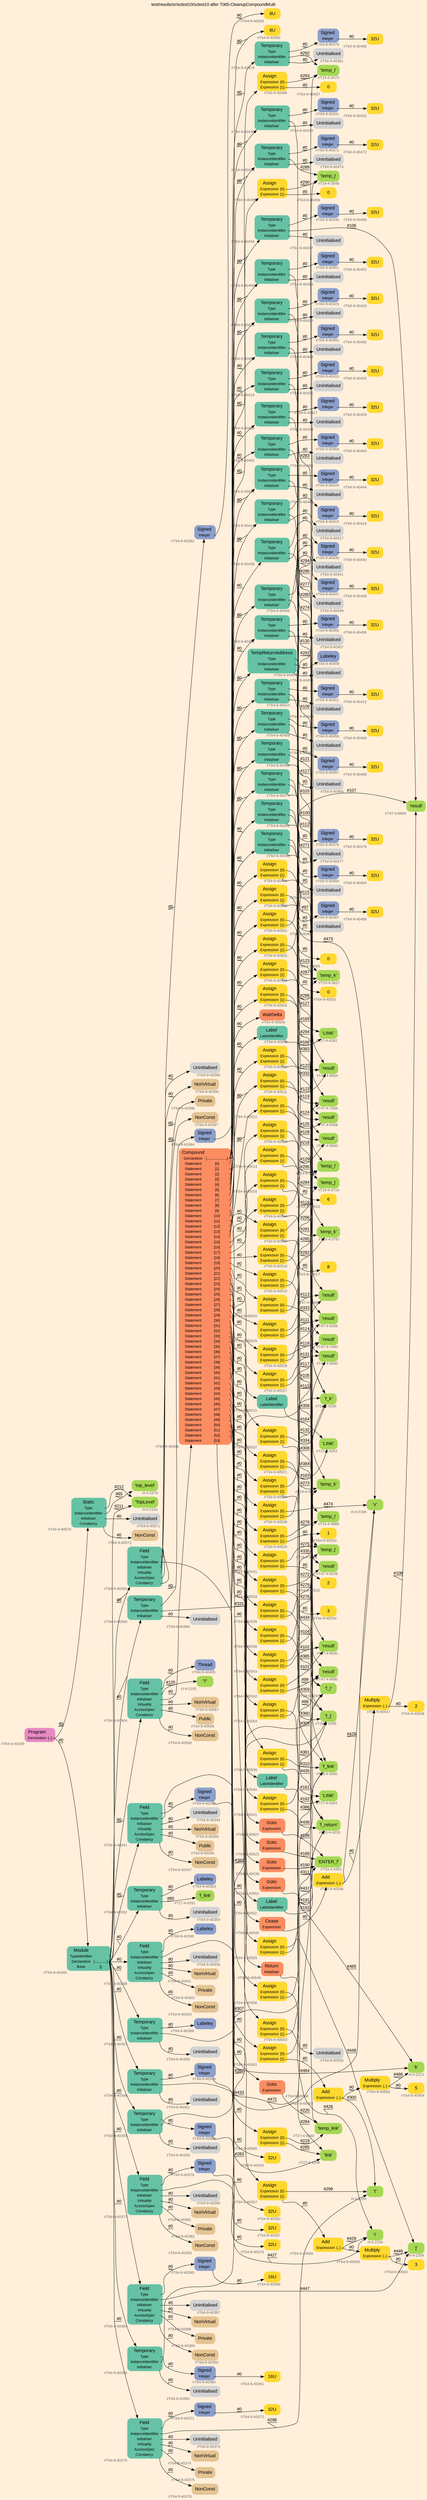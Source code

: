 digraph "test/results/sr/sctest10/sctest10 after T065-CleanupCompoundMulti" {
label = "test/results/sr/sctest10/sctest10 after T065-CleanupCompoundMulti"
labelloc = t
graph [
    rankdir = "LR"
    ranksep = 0.3
    bgcolor = antiquewhite1
    color = black
    fontcolor = black
    fontname = "Arial"
];
node [
    fontname = "Arial"
];
edge [
    fontname = "Arial"
];

// -------------------- node figure --------------------
// -------- block #T64-9-40339 ----------
"#T64-9-40339" [
    fillcolor = "/set28/4"
    xlabel = "#T64-9-40339"
    fontsize = "12"
    fontcolor = grey40
    shape = "plaintext"
    label = <<TABLE BORDER="0" CELLBORDER="0" CELLSPACING="0">
     <TR><TD><FONT COLOR="black" POINT-SIZE="15">Program</FONT></TD></TR>
     <TR><TD><FONT COLOR="black" POINT-SIZE="12">Declaration</FONT></TD><TD PORT="port0"><FONT COLOR="black" POINT-SIZE="12">{..}</FONT></TD></TR>
    </TABLE>>
    style = "rounded,filled"
];

// -------- block #T64-9-40340 ----------
"#T64-9-40340" [
    fillcolor = "/set28/1"
    xlabel = "#T64-9-40340"
    fontsize = "12"
    fontcolor = grey40
    shape = "plaintext"
    label = <<TABLE BORDER="0" CELLBORDER="0" CELLSPACING="0">
     <TR><TD><FONT COLOR="black" POINT-SIZE="15">Module</FONT></TD></TR>
     <TR><TD><FONT COLOR="black" POINT-SIZE="12">TypeIdentifier</FONT></TD><TD PORT="port0"></TD></TR>
     <TR><TD><FONT COLOR="black" POINT-SIZE="12">Declaration</FONT></TD><TD PORT="port1"><FONT COLOR="black" POINT-SIZE="12">{.............}</FONT></TD></TR>
     <TR><TD><FONT COLOR="black" POINT-SIZE="12">Base</FONT></TD><TD PORT="port2"><FONT COLOR="black" POINT-SIZE="12">{}</FONT></TD></TR>
    </TABLE>>
    style = "rounded,filled"
];

// -------- block #I-4-2162 ----------
"#I-4-2162" [
    fillcolor = "/set28/5"
    xlabel = "#I-4-2162"
    fontsize = "12"
    fontcolor = grey40
    shape = "plaintext"
    label = <<TABLE BORDER="0" CELLBORDER="0" CELLSPACING="0">
     <TR><TD><FONT COLOR="black" POINT-SIZE="15">'TopLevel'</FONT></TD></TR>
    </TABLE>>
    style = "rounded,filled"
];

// -------- block #T64-9-40341 ----------
"#T64-9-40341" [
    fillcolor = "/set28/1"
    xlabel = "#T64-9-40341"
    fontsize = "12"
    fontcolor = grey40
    shape = "plaintext"
    label = <<TABLE BORDER="0" CELLBORDER="0" CELLSPACING="0">
     <TR><TD><FONT COLOR="black" POINT-SIZE="15">Field</FONT></TD></TR>
     <TR><TD><FONT COLOR="black" POINT-SIZE="12">Type</FONT></TD><TD PORT="port0"></TD></TR>
     <TR><TD><FONT COLOR="black" POINT-SIZE="12">InstanceIdentifier</FONT></TD><TD PORT="port1"></TD></TR>
     <TR><TD><FONT COLOR="black" POINT-SIZE="12">Initialiser</FONT></TD><TD PORT="port2"></TD></TR>
     <TR><TD><FONT COLOR="black" POINT-SIZE="12">Virtuality</FONT></TD><TD PORT="port3"></TD></TR>
     <TR><TD><FONT COLOR="black" POINT-SIZE="12">AccessSpec</FONT></TD><TD PORT="port4"></TD></TR>
     <TR><TD><FONT COLOR="black" POINT-SIZE="12">Constancy</FONT></TD><TD PORT="port5"></TD></TR>
    </TABLE>>
    style = "rounded,filled"
];

// -------- block #T64-9-40342 ----------
"#T64-9-40342" [
    fillcolor = "/set28/3"
    xlabel = "#T64-9-40342"
    fontsize = "12"
    fontcolor = grey40
    shape = "plaintext"
    label = <<TABLE BORDER="0" CELLBORDER="0" CELLSPACING="0">
     <TR><TD><FONT COLOR="black" POINT-SIZE="15">Signed</FONT></TD></TR>
     <TR><TD><FONT COLOR="black" POINT-SIZE="12">Integer</FONT></TD><TD PORT="port0"></TD></TR>
    </TABLE>>
    style = "rounded,filled"
];

// -------- block #T64-9-40343 ----------
"#T64-9-40343" [
    fillcolor = "/set28/6"
    xlabel = "#T64-9-40343"
    fontsize = "12"
    fontcolor = grey40
    shape = "plaintext"
    label = <<TABLE BORDER="0" CELLBORDER="0" CELLSPACING="0">
     <TR><TD><FONT COLOR="black" POINT-SIZE="15">32U</FONT></TD></TR>
    </TABLE>>
    style = "rounded,filled"
];

// -------- block #I-4-2169 ----------
"#I-4-2169" [
    fillcolor = "/set28/5"
    xlabel = "#I-4-2169"
    fontsize = "12"
    fontcolor = grey40
    shape = "plaintext"
    label = <<TABLE BORDER="0" CELLBORDER="0" CELLSPACING="0">
     <TR><TD><FONT COLOR="black" POINT-SIZE="15">'x'</FONT></TD></TR>
    </TABLE>>
    style = "rounded,filled"
];

// -------- block #T64-9-40344 ----------
"#T64-9-40344" [
    xlabel = "#T64-9-40344"
    fontsize = "12"
    fontcolor = grey40
    shape = "plaintext"
    label = <<TABLE BORDER="0" CELLBORDER="0" CELLSPACING="0">
     <TR><TD><FONT COLOR="black" POINT-SIZE="15">Uninitialised</FONT></TD></TR>
    </TABLE>>
    style = "rounded,filled"
];

// -------- block #T64-9-40345 ----------
"#T64-9-40345" [
    fillcolor = "/set28/7"
    xlabel = "#T64-9-40345"
    fontsize = "12"
    fontcolor = grey40
    shape = "plaintext"
    label = <<TABLE BORDER="0" CELLBORDER="0" CELLSPACING="0">
     <TR><TD><FONT COLOR="black" POINT-SIZE="15">NonVirtual</FONT></TD></TR>
    </TABLE>>
    style = "rounded,filled"
];

// -------- block #T64-9-40346 ----------
"#T64-9-40346" [
    fillcolor = "/set28/7"
    xlabel = "#T64-9-40346"
    fontsize = "12"
    fontcolor = grey40
    shape = "plaintext"
    label = <<TABLE BORDER="0" CELLBORDER="0" CELLSPACING="0">
     <TR><TD><FONT COLOR="black" POINT-SIZE="15">Public</FONT></TD></TR>
    </TABLE>>
    style = "rounded,filled"
];

// -------- block #T64-9-40347 ----------
"#T64-9-40347" [
    fillcolor = "/set28/7"
    xlabel = "#T64-9-40347"
    fontsize = "12"
    fontcolor = grey40
    shape = "plaintext"
    label = <<TABLE BORDER="0" CELLBORDER="0" CELLSPACING="0">
     <TR><TD><FONT COLOR="black" POINT-SIZE="15">NonConst</FONT></TD></TR>
    </TABLE>>
    style = "rounded,filled"
];

// -------- block #T64-9-40348 ----------
"#T64-9-40348" [
    fillcolor = "/set28/1"
    xlabel = "#T64-9-40348"
    fontsize = "12"
    fontcolor = grey40
    shape = "plaintext"
    label = <<TABLE BORDER="0" CELLBORDER="0" CELLSPACING="0">
     <TR><TD><FONT COLOR="black" POINT-SIZE="15">Temporary</FONT></TD></TR>
     <TR><TD><FONT COLOR="black" POINT-SIZE="12">Type</FONT></TD><TD PORT="port0"></TD></TR>
     <TR><TD><FONT COLOR="black" POINT-SIZE="12">InstanceIdentifier</FONT></TD><TD PORT="port1"></TD></TR>
     <TR><TD><FONT COLOR="black" POINT-SIZE="12">Initialiser</FONT></TD><TD PORT="port2"></TD></TR>
    </TABLE>>
    style = "rounded,filled"
];

// -------- block #T64-9-40349 ----------
"#T64-9-40349" [
    fillcolor = "/set28/3"
    xlabel = "#T64-9-40349"
    fontsize = "12"
    fontcolor = grey40
    shape = "plaintext"
    label = <<TABLE BORDER="0" CELLBORDER="0" CELLSPACING="0">
     <TR><TD><FONT COLOR="black" POINT-SIZE="15">Signed</FONT></TD></TR>
     <TR><TD><FONT COLOR="black" POINT-SIZE="12">Integer</FONT></TD><TD PORT="port0"></TD></TR>
    </TABLE>>
    style = "rounded,filled"
];

// -------- block #T64-9-40350 ----------
"#T64-9-40350" [
    fillcolor = "/set28/6"
    xlabel = "#T64-9-40350"
    fontsize = "12"
    fontcolor = grey40
    shape = "plaintext"
    label = <<TABLE BORDER="0" CELLBORDER="0" CELLSPACING="0">
     <TR><TD><FONT COLOR="black" POINT-SIZE="15">32U</FONT></TD></TR>
    </TABLE>>
    style = "rounded,filled"
];

// -------- block #T26-4-4233 ----------
"#T26-4-4233" [
    fillcolor = "/set28/5"
    xlabel = "#T26-4-4233"
    fontsize = "12"
    fontcolor = grey40
    shape = "plaintext"
    label = <<TABLE BORDER="0" CELLBORDER="0" CELLSPACING="0">
     <TR><TD><FONT COLOR="black" POINT-SIZE="15">'f_return'</FONT></TD></TR>
    </TABLE>>
    style = "rounded,filled"
];

// -------- block #T64-9-40351 ----------
"#T64-9-40351" [
    xlabel = "#T64-9-40351"
    fontsize = "12"
    fontcolor = grey40
    shape = "plaintext"
    label = <<TABLE BORDER="0" CELLBORDER="0" CELLSPACING="0">
     <TR><TD><FONT COLOR="black" POINT-SIZE="15">Uninitialised</FONT></TD></TR>
    </TABLE>>
    style = "rounded,filled"
];

// -------- block #T64-9-40352 ----------
"#T64-9-40352" [
    fillcolor = "/set28/1"
    xlabel = "#T64-9-40352"
    fontsize = "12"
    fontcolor = grey40
    shape = "plaintext"
    label = <<TABLE BORDER="0" CELLBORDER="0" CELLSPACING="0">
     <TR><TD><FONT COLOR="black" POINT-SIZE="15">Temporary</FONT></TD></TR>
     <TR><TD><FONT COLOR="black" POINT-SIZE="12">Type</FONT></TD><TD PORT="port0"></TD></TR>
     <TR><TD><FONT COLOR="black" POINT-SIZE="12">InstanceIdentifier</FONT></TD><TD PORT="port1"></TD></TR>
     <TR><TD><FONT COLOR="black" POINT-SIZE="12">Initialiser</FONT></TD><TD PORT="port2"></TD></TR>
    </TABLE>>
    style = "rounded,filled"
];

// -------- block #T64-9-40353 ----------
"#T64-9-40353" [
    fillcolor = "/set28/3"
    xlabel = "#T64-9-40353"
    fontsize = "12"
    fontcolor = grey40
    shape = "plaintext"
    label = <<TABLE BORDER="0" CELLBORDER="0" CELLSPACING="0">
     <TR><TD><FONT COLOR="black" POINT-SIZE="15">Labeley</FONT></TD></TR>
    </TABLE>>
    style = "rounded,filled"
];

// -------- block #T27-4-4261 ----------
"#T27-4-4261" [
    fillcolor = "/set28/5"
    xlabel = "#T27-4-4261"
    fontsize = "12"
    fontcolor = grey40
    shape = "plaintext"
    label = <<TABLE BORDER="0" CELLBORDER="0" CELLSPACING="0">
     <TR><TD><FONT COLOR="black" POINT-SIZE="15">'f_link'</FONT></TD></TR>
    </TABLE>>
    style = "rounded,filled"
];

// -------- block #T64-9-40354 ----------
"#T64-9-40354" [
    xlabel = "#T64-9-40354"
    fontsize = "12"
    fontcolor = grey40
    shape = "plaintext"
    label = <<TABLE BORDER="0" CELLBORDER="0" CELLSPACING="0">
     <TR><TD><FONT COLOR="black" POINT-SIZE="15">Uninitialised</FONT></TD></TR>
    </TABLE>>
    style = "rounded,filled"
];

// -------- block #T64-9-40355 ----------
"#T64-9-40355" [
    fillcolor = "/set28/1"
    xlabel = "#T64-9-40355"
    fontsize = "12"
    fontcolor = grey40
    shape = "plaintext"
    label = <<TABLE BORDER="0" CELLBORDER="0" CELLSPACING="0">
     <TR><TD><FONT COLOR="black" POINT-SIZE="15">Temporary</FONT></TD></TR>
     <TR><TD><FONT COLOR="black" POINT-SIZE="12">Type</FONT></TD><TD PORT="port0"></TD></TR>
     <TR><TD><FONT COLOR="black" POINT-SIZE="12">InstanceIdentifier</FONT></TD><TD PORT="port1"></TD></TR>
     <TR><TD><FONT COLOR="black" POINT-SIZE="12">Initialiser</FONT></TD><TD PORT="port2"></TD></TR>
    </TABLE>>
    style = "rounded,filled"
];

// -------- block #T64-9-40356 ----------
"#T64-9-40356" [
    fillcolor = "/set28/3"
    xlabel = "#T64-9-40356"
    fontsize = "12"
    fontcolor = grey40
    shape = "plaintext"
    label = <<TABLE BORDER="0" CELLBORDER="0" CELLSPACING="0">
     <TR><TD><FONT COLOR="black" POINT-SIZE="15">Signed</FONT></TD></TR>
     <TR><TD><FONT COLOR="black" POINT-SIZE="12">Integer</FONT></TD><TD PORT="port0"></TD></TR>
    </TABLE>>
    style = "rounded,filled"
];

// -------- block #T64-9-40357 ----------
"#T64-9-40357" [
    fillcolor = "/set28/6"
    xlabel = "#T64-9-40357"
    fontsize = "12"
    fontcolor = grey40
    shape = "plaintext"
    label = <<TABLE BORDER="0" CELLBORDER="0" CELLSPACING="0">
     <TR><TD><FONT COLOR="black" POINT-SIZE="15">32U</FONT></TD></TR>
    </TABLE>>
    style = "rounded,filled"
];

// -------- block #T28-4-4297 ----------
"#T28-4-4297" [
    fillcolor = "/set28/5"
    xlabel = "#T28-4-4297"
    fontsize = "12"
    fontcolor = grey40
    shape = "plaintext"
    label = <<TABLE BORDER="0" CELLBORDER="0" CELLSPACING="0">
     <TR><TD><FONT COLOR="black" POINT-SIZE="15">'f_i'</FONT></TD></TR>
    </TABLE>>
    style = "rounded,filled"
];

// -------- block #T64-9-40358 ----------
"#T64-9-40358" [
    xlabel = "#T64-9-40358"
    fontsize = "12"
    fontcolor = grey40
    shape = "plaintext"
    label = <<TABLE BORDER="0" CELLBORDER="0" CELLSPACING="0">
     <TR><TD><FONT COLOR="black" POINT-SIZE="15">Uninitialised</FONT></TD></TR>
    </TABLE>>
    style = "rounded,filled"
];

// -------- block #T64-9-40359 ----------
"#T64-9-40359" [
    fillcolor = "/set28/1"
    xlabel = "#T64-9-40359"
    fontsize = "12"
    fontcolor = grey40
    shape = "plaintext"
    label = <<TABLE BORDER="0" CELLBORDER="0" CELLSPACING="0">
     <TR><TD><FONT COLOR="black" POINT-SIZE="15">Temporary</FONT></TD></TR>
     <TR><TD><FONT COLOR="black" POINT-SIZE="12">Type</FONT></TD><TD PORT="port0"></TD></TR>
     <TR><TD><FONT COLOR="black" POINT-SIZE="12">InstanceIdentifier</FONT></TD><TD PORT="port1"></TD></TR>
     <TR><TD><FONT COLOR="black" POINT-SIZE="12">Initialiser</FONT></TD><TD PORT="port2"></TD></TR>
    </TABLE>>
    style = "rounded,filled"
];

// -------- block #T64-9-40360 ----------
"#T64-9-40360" [
    fillcolor = "/set28/3"
    xlabel = "#T64-9-40360"
    fontsize = "12"
    fontcolor = grey40
    shape = "plaintext"
    label = <<TABLE BORDER="0" CELLBORDER="0" CELLSPACING="0">
     <TR><TD><FONT COLOR="black" POINT-SIZE="15">Signed</FONT></TD></TR>
     <TR><TD><FONT COLOR="black" POINT-SIZE="12">Integer</FONT></TD><TD PORT="port0"></TD></TR>
    </TABLE>>
    style = "rounded,filled"
];

// -------- block #T64-9-40361 ----------
"#T64-9-40361" [
    fillcolor = "/set28/6"
    xlabel = "#T64-9-40361"
    fontsize = "12"
    fontcolor = grey40
    shape = "plaintext"
    label = <<TABLE BORDER="0" CELLBORDER="0" CELLSPACING="0">
     <TR><TD><FONT COLOR="black" POINT-SIZE="15">16U</FONT></TD></TR>
    </TABLE>>
    style = "rounded,filled"
];

// -------- block #T28-4-4298 ----------
"#T28-4-4298" [
    fillcolor = "/set28/5"
    xlabel = "#T28-4-4298"
    fontsize = "12"
    fontcolor = grey40
    shape = "plaintext"
    label = <<TABLE BORDER="0" CELLBORDER="0" CELLSPACING="0">
     <TR><TD><FONT COLOR="black" POINT-SIZE="15">'f_j'</FONT></TD></TR>
    </TABLE>>
    style = "rounded,filled"
];

// -------- block #T64-9-40362 ----------
"#T64-9-40362" [
    xlabel = "#T64-9-40362"
    fontsize = "12"
    fontcolor = grey40
    shape = "plaintext"
    label = <<TABLE BORDER="0" CELLBORDER="0" CELLSPACING="0">
     <TR><TD><FONT COLOR="black" POINT-SIZE="15">Uninitialised</FONT></TD></TR>
    </TABLE>>
    style = "rounded,filled"
];

// -------- block #T64-9-40363 ----------
"#T64-9-40363" [
    fillcolor = "/set28/1"
    xlabel = "#T64-9-40363"
    fontsize = "12"
    fontcolor = grey40
    shape = "plaintext"
    label = <<TABLE BORDER="0" CELLBORDER="0" CELLSPACING="0">
     <TR><TD><FONT COLOR="black" POINT-SIZE="15">Temporary</FONT></TD></TR>
     <TR><TD><FONT COLOR="black" POINT-SIZE="12">Type</FONT></TD><TD PORT="port0"></TD></TR>
     <TR><TD><FONT COLOR="black" POINT-SIZE="12">InstanceIdentifier</FONT></TD><TD PORT="port1"></TD></TR>
     <TR><TD><FONT COLOR="black" POINT-SIZE="12">Initialiser</FONT></TD><TD PORT="port2"></TD></TR>
    </TABLE>>
    style = "rounded,filled"
];

// -------- block #T64-9-40364 ----------
"#T64-9-40364" [
    fillcolor = "/set28/3"
    xlabel = "#T64-9-40364"
    fontsize = "12"
    fontcolor = grey40
    shape = "plaintext"
    label = <<TABLE BORDER="0" CELLBORDER="0" CELLSPACING="0">
     <TR><TD><FONT COLOR="black" POINT-SIZE="15">Signed</FONT></TD></TR>
     <TR><TD><FONT COLOR="black" POINT-SIZE="12">Integer</FONT></TD><TD PORT="port0"></TD></TR>
    </TABLE>>
    style = "rounded,filled"
];

// -------- block #T64-9-40365 ----------
"#T64-9-40365" [
    fillcolor = "/set28/6"
    xlabel = "#T64-9-40365"
    fontsize = "12"
    fontcolor = grey40
    shape = "plaintext"
    label = <<TABLE BORDER="0" CELLBORDER="0" CELLSPACING="0">
     <TR><TD><FONT COLOR="black" POINT-SIZE="15">8U</FONT></TD></TR>
    </TABLE>>
    style = "rounded,filled"
];

// -------- block #T28-4-4299 ----------
"#T28-4-4299" [
    fillcolor = "/set28/5"
    xlabel = "#T28-4-4299"
    fontsize = "12"
    fontcolor = grey40
    shape = "plaintext"
    label = <<TABLE BORDER="0" CELLBORDER="0" CELLSPACING="0">
     <TR><TD><FONT COLOR="black" POINT-SIZE="15">'f_k'</FONT></TD></TR>
    </TABLE>>
    style = "rounded,filled"
];

// -------- block #T64-9-40366 ----------
"#T64-9-40366" [
    xlabel = "#T64-9-40366"
    fontsize = "12"
    fontcolor = grey40
    shape = "plaintext"
    label = <<TABLE BORDER="0" CELLBORDER="0" CELLSPACING="0">
     <TR><TD><FONT COLOR="black" POINT-SIZE="15">Uninitialised</FONT></TD></TR>
    </TABLE>>
    style = "rounded,filled"
];

// -------- block #T64-9-40367 ----------
"#T64-9-40367" [
    fillcolor = "/set28/1"
    xlabel = "#T64-9-40367"
    fontsize = "12"
    fontcolor = grey40
    shape = "plaintext"
    label = <<TABLE BORDER="0" CELLBORDER="0" CELLSPACING="0">
     <TR><TD><FONT COLOR="black" POINT-SIZE="15">Temporary</FONT></TD></TR>
     <TR><TD><FONT COLOR="black" POINT-SIZE="12">Type</FONT></TD><TD PORT="port0"></TD></TR>
     <TR><TD><FONT COLOR="black" POINT-SIZE="12">InstanceIdentifier</FONT></TD><TD PORT="port1"></TD></TR>
     <TR><TD><FONT COLOR="black" POINT-SIZE="12">Initialiser</FONT></TD><TD PORT="port2"></TD></TR>
    </TABLE>>
    style = "rounded,filled"
];

// -------- block #T64-9-40368 ----------
"#T64-9-40368" [
    fillcolor = "/set28/3"
    xlabel = "#T64-9-40368"
    fontsize = "12"
    fontcolor = grey40
    shape = "plaintext"
    label = <<TABLE BORDER="0" CELLBORDER="0" CELLSPACING="0">
     <TR><TD><FONT COLOR="black" POINT-SIZE="15">Labeley</FONT></TD></TR>
    </TABLE>>
    style = "rounded,filled"
];

// -------- block #T28-4-4300 ----------
"#T28-4-4300" [
    fillcolor = "/set28/5"
    xlabel = "#T28-4-4300"
    fontsize = "12"
    fontcolor = grey40
    shape = "plaintext"
    label = <<TABLE BORDER="0" CELLBORDER="0" CELLSPACING="0">
     <TR><TD><FONT COLOR="black" POINT-SIZE="15">'f_link'</FONT></TD></TR>
    </TABLE>>
    style = "rounded,filled"
];

// -------- block #T64-9-40369 ----------
"#T64-9-40369" [
    xlabel = "#T64-9-40369"
    fontsize = "12"
    fontcolor = grey40
    shape = "plaintext"
    label = <<TABLE BORDER="0" CELLBORDER="0" CELLSPACING="0">
     <TR><TD><FONT COLOR="black" POINT-SIZE="15">Uninitialised</FONT></TD></TR>
    </TABLE>>
    style = "rounded,filled"
];

// -------- block #T64-9-40370 ----------
"#T64-9-40370" [
    fillcolor = "/set28/1"
    xlabel = "#T64-9-40370"
    fontsize = "12"
    fontcolor = grey40
    shape = "plaintext"
    label = <<TABLE BORDER="0" CELLBORDER="0" CELLSPACING="0">
     <TR><TD><FONT COLOR="black" POINT-SIZE="15">Field</FONT></TD></TR>
     <TR><TD><FONT COLOR="black" POINT-SIZE="12">Type</FONT></TD><TD PORT="port0"></TD></TR>
     <TR><TD><FONT COLOR="black" POINT-SIZE="12">InstanceIdentifier</FONT></TD><TD PORT="port1"></TD></TR>
     <TR><TD><FONT COLOR="black" POINT-SIZE="12">Initialiser</FONT></TD><TD PORT="port2"></TD></TR>
     <TR><TD><FONT COLOR="black" POINT-SIZE="12">Virtuality</FONT></TD><TD PORT="port3"></TD></TR>
     <TR><TD><FONT COLOR="black" POINT-SIZE="12">AccessSpec</FONT></TD><TD PORT="port4"></TD></TR>
     <TR><TD><FONT COLOR="black" POINT-SIZE="12">Constancy</FONT></TD><TD PORT="port5"></TD></TR>
    </TABLE>>
    style = "rounded,filled"
];

// -------- block #T64-9-40371 ----------
"#T64-9-40371" [
    fillcolor = "/set28/3"
    xlabel = "#T64-9-40371"
    fontsize = "12"
    fontcolor = grey40
    shape = "plaintext"
    label = <<TABLE BORDER="0" CELLBORDER="0" CELLSPACING="0">
     <TR><TD><FONT COLOR="black" POINT-SIZE="15">Signed</FONT></TD></TR>
     <TR><TD><FONT COLOR="black" POINT-SIZE="12">Integer</FONT></TD><TD PORT="port0"></TD></TR>
    </TABLE>>
    style = "rounded,filled"
];

// -------- block #T64-9-40372 ----------
"#T64-9-40372" [
    fillcolor = "/set28/6"
    xlabel = "#T64-9-40372"
    fontsize = "12"
    fontcolor = grey40
    shape = "plaintext"
    label = <<TABLE BORDER="0" CELLBORDER="0" CELLSPACING="0">
     <TR><TD><FONT COLOR="black" POINT-SIZE="15">32U</FONT></TD></TR>
    </TABLE>>
    style = "rounded,filled"
];

// -------- block #I-4-2264 ----------
"#I-4-2264" [
    fillcolor = "/set28/5"
    xlabel = "#I-4-2264"
    fontsize = "12"
    fontcolor = grey40
    shape = "plaintext"
    label = <<TABLE BORDER="0" CELLBORDER="0" CELLSPACING="0">
     <TR><TD><FONT COLOR="black" POINT-SIZE="15">'t'</FONT></TD></TR>
    </TABLE>>
    style = "rounded,filled"
];

// -------- block #T64-9-40373 ----------
"#T64-9-40373" [
    xlabel = "#T64-9-40373"
    fontsize = "12"
    fontcolor = grey40
    shape = "plaintext"
    label = <<TABLE BORDER="0" CELLBORDER="0" CELLSPACING="0">
     <TR><TD><FONT COLOR="black" POINT-SIZE="15">Uninitialised</FONT></TD></TR>
    </TABLE>>
    style = "rounded,filled"
];

// -------- block #T64-9-40374 ----------
"#T64-9-40374" [
    fillcolor = "/set28/7"
    xlabel = "#T64-9-40374"
    fontsize = "12"
    fontcolor = grey40
    shape = "plaintext"
    label = <<TABLE BORDER="0" CELLBORDER="0" CELLSPACING="0">
     <TR><TD><FONT COLOR="black" POINT-SIZE="15">NonVirtual</FONT></TD></TR>
    </TABLE>>
    style = "rounded,filled"
];

// -------- block #T64-9-40375 ----------
"#T64-9-40375" [
    fillcolor = "/set28/7"
    xlabel = "#T64-9-40375"
    fontsize = "12"
    fontcolor = grey40
    shape = "plaintext"
    label = <<TABLE BORDER="0" CELLBORDER="0" CELLSPACING="0">
     <TR><TD><FONT COLOR="black" POINT-SIZE="15">Private</FONT></TD></TR>
    </TABLE>>
    style = "rounded,filled"
];

// -------- block #T64-9-40376 ----------
"#T64-9-40376" [
    fillcolor = "/set28/7"
    xlabel = "#T64-9-40376"
    fontsize = "12"
    fontcolor = grey40
    shape = "plaintext"
    label = <<TABLE BORDER="0" CELLBORDER="0" CELLSPACING="0">
     <TR><TD><FONT COLOR="black" POINT-SIZE="15">NonConst</FONT></TD></TR>
    </TABLE>>
    style = "rounded,filled"
];

// -------- block #T64-9-40377 ----------
"#T64-9-40377" [
    fillcolor = "/set28/1"
    xlabel = "#T64-9-40377"
    fontsize = "12"
    fontcolor = grey40
    shape = "plaintext"
    label = <<TABLE BORDER="0" CELLBORDER="0" CELLSPACING="0">
     <TR><TD><FONT COLOR="black" POINT-SIZE="15">Field</FONT></TD></TR>
     <TR><TD><FONT COLOR="black" POINT-SIZE="12">Type</FONT></TD><TD PORT="port0"></TD></TR>
     <TR><TD><FONT COLOR="black" POINT-SIZE="12">InstanceIdentifier</FONT></TD><TD PORT="port1"></TD></TR>
     <TR><TD><FONT COLOR="black" POINT-SIZE="12">Initialiser</FONT></TD><TD PORT="port2"></TD></TR>
     <TR><TD><FONT COLOR="black" POINT-SIZE="12">Virtuality</FONT></TD><TD PORT="port3"></TD></TR>
     <TR><TD><FONT COLOR="black" POINT-SIZE="12">AccessSpec</FONT></TD><TD PORT="port4"></TD></TR>
     <TR><TD><FONT COLOR="black" POINT-SIZE="12">Constancy</FONT></TD><TD PORT="port5"></TD></TR>
    </TABLE>>
    style = "rounded,filled"
];

// -------- block #T64-9-40378 ----------
"#T64-9-40378" [
    fillcolor = "/set28/3"
    xlabel = "#T64-9-40378"
    fontsize = "12"
    fontcolor = grey40
    shape = "plaintext"
    label = <<TABLE BORDER="0" CELLBORDER="0" CELLSPACING="0">
     <TR><TD><FONT COLOR="black" POINT-SIZE="15">Signed</FONT></TD></TR>
     <TR><TD><FONT COLOR="black" POINT-SIZE="12">Integer</FONT></TD><TD PORT="port0"></TD></TR>
    </TABLE>>
    style = "rounded,filled"
];

// -------- block #T64-9-40379 ----------
"#T64-9-40379" [
    fillcolor = "/set28/6"
    xlabel = "#T64-9-40379"
    fontsize = "12"
    fontcolor = grey40
    shape = "plaintext"
    label = <<TABLE BORDER="0" CELLBORDER="0" CELLSPACING="0">
     <TR><TD><FONT COLOR="black" POINT-SIZE="15">32U</FONT></TD></TR>
    </TABLE>>
    style = "rounded,filled"
];

// -------- block #I-4-2199 ----------
"#I-4-2199" [
    fillcolor = "/set28/5"
    xlabel = "#I-4-2199"
    fontsize = "12"
    fontcolor = grey40
    shape = "plaintext"
    label = <<TABLE BORDER="0" CELLBORDER="0" CELLSPACING="0">
     <TR><TD><FONT COLOR="black" POINT-SIZE="15">'i'</FONT></TD></TR>
    </TABLE>>
    style = "rounded,filled"
];

// -------- block #T64-9-40380 ----------
"#T64-9-40380" [
    xlabel = "#T64-9-40380"
    fontsize = "12"
    fontcolor = grey40
    shape = "plaintext"
    label = <<TABLE BORDER="0" CELLBORDER="0" CELLSPACING="0">
     <TR><TD><FONT COLOR="black" POINT-SIZE="15">Uninitialised</FONT></TD></TR>
    </TABLE>>
    style = "rounded,filled"
];

// -------- block #T64-9-40381 ----------
"#T64-9-40381" [
    fillcolor = "/set28/7"
    xlabel = "#T64-9-40381"
    fontsize = "12"
    fontcolor = grey40
    shape = "plaintext"
    label = <<TABLE BORDER="0" CELLBORDER="0" CELLSPACING="0">
     <TR><TD><FONT COLOR="black" POINT-SIZE="15">NonVirtual</FONT></TD></TR>
    </TABLE>>
    style = "rounded,filled"
];

// -------- block #T64-9-40382 ----------
"#T64-9-40382" [
    fillcolor = "/set28/7"
    xlabel = "#T64-9-40382"
    fontsize = "12"
    fontcolor = grey40
    shape = "plaintext"
    label = <<TABLE BORDER="0" CELLBORDER="0" CELLSPACING="0">
     <TR><TD><FONT COLOR="black" POINT-SIZE="15">Private</FONT></TD></TR>
    </TABLE>>
    style = "rounded,filled"
];

// -------- block #T64-9-40383 ----------
"#T64-9-40383" [
    fillcolor = "/set28/7"
    xlabel = "#T64-9-40383"
    fontsize = "12"
    fontcolor = grey40
    shape = "plaintext"
    label = <<TABLE BORDER="0" CELLBORDER="0" CELLSPACING="0">
     <TR><TD><FONT COLOR="black" POINT-SIZE="15">NonConst</FONT></TD></TR>
    </TABLE>>
    style = "rounded,filled"
];

// -------- block #T64-9-40384 ----------
"#T64-9-40384" [
    fillcolor = "/set28/1"
    xlabel = "#T64-9-40384"
    fontsize = "12"
    fontcolor = grey40
    shape = "plaintext"
    label = <<TABLE BORDER="0" CELLBORDER="0" CELLSPACING="0">
     <TR><TD><FONT COLOR="black" POINT-SIZE="15">Field</FONT></TD></TR>
     <TR><TD><FONT COLOR="black" POINT-SIZE="12">Type</FONT></TD><TD PORT="port0"></TD></TR>
     <TR><TD><FONT COLOR="black" POINT-SIZE="12">InstanceIdentifier</FONT></TD><TD PORT="port1"></TD></TR>
     <TR><TD><FONT COLOR="black" POINT-SIZE="12">Initialiser</FONT></TD><TD PORT="port2"></TD></TR>
     <TR><TD><FONT COLOR="black" POINT-SIZE="12">Virtuality</FONT></TD><TD PORT="port3"></TD></TR>
     <TR><TD><FONT COLOR="black" POINT-SIZE="12">AccessSpec</FONT></TD><TD PORT="port4"></TD></TR>
     <TR><TD><FONT COLOR="black" POINT-SIZE="12">Constancy</FONT></TD><TD PORT="port5"></TD></TR>
    </TABLE>>
    style = "rounded,filled"
];

// -------- block #T64-9-40385 ----------
"#T64-9-40385" [
    fillcolor = "/set28/3"
    xlabel = "#T64-9-40385"
    fontsize = "12"
    fontcolor = grey40
    shape = "plaintext"
    label = <<TABLE BORDER="0" CELLBORDER="0" CELLSPACING="0">
     <TR><TD><FONT COLOR="black" POINT-SIZE="15">Signed</FONT></TD></TR>
     <TR><TD><FONT COLOR="black" POINT-SIZE="12">Integer</FONT></TD><TD PORT="port0"></TD></TR>
    </TABLE>>
    style = "rounded,filled"
];

// -------- block #T64-9-40386 ----------
"#T64-9-40386" [
    fillcolor = "/set28/6"
    xlabel = "#T64-9-40386"
    fontsize = "12"
    fontcolor = grey40
    shape = "plaintext"
    label = <<TABLE BORDER="0" CELLBORDER="0" CELLSPACING="0">
     <TR><TD><FONT COLOR="black" POINT-SIZE="15">16U</FONT></TD></TR>
    </TABLE>>
    style = "rounded,filled"
];

// -------- block #I-4-2206 ----------
"#I-4-2206" [
    fillcolor = "/set28/5"
    xlabel = "#I-4-2206"
    fontsize = "12"
    fontcolor = grey40
    shape = "plaintext"
    label = <<TABLE BORDER="0" CELLBORDER="0" CELLSPACING="0">
     <TR><TD><FONT COLOR="black" POINT-SIZE="15">'j'</FONT></TD></TR>
    </TABLE>>
    style = "rounded,filled"
];

// -------- block #T64-9-40387 ----------
"#T64-9-40387" [
    xlabel = "#T64-9-40387"
    fontsize = "12"
    fontcolor = grey40
    shape = "plaintext"
    label = <<TABLE BORDER="0" CELLBORDER="0" CELLSPACING="0">
     <TR><TD><FONT COLOR="black" POINT-SIZE="15">Uninitialised</FONT></TD></TR>
    </TABLE>>
    style = "rounded,filled"
];

// -------- block #T64-9-40388 ----------
"#T64-9-40388" [
    fillcolor = "/set28/7"
    xlabel = "#T64-9-40388"
    fontsize = "12"
    fontcolor = grey40
    shape = "plaintext"
    label = <<TABLE BORDER="0" CELLBORDER="0" CELLSPACING="0">
     <TR><TD><FONT COLOR="black" POINT-SIZE="15">NonVirtual</FONT></TD></TR>
    </TABLE>>
    style = "rounded,filled"
];

// -------- block #T64-9-40389 ----------
"#T64-9-40389" [
    fillcolor = "/set28/7"
    xlabel = "#T64-9-40389"
    fontsize = "12"
    fontcolor = grey40
    shape = "plaintext"
    label = <<TABLE BORDER="0" CELLBORDER="0" CELLSPACING="0">
     <TR><TD><FONT COLOR="black" POINT-SIZE="15">Private</FONT></TD></TR>
    </TABLE>>
    style = "rounded,filled"
];

// -------- block #T64-9-40390 ----------
"#T64-9-40390" [
    fillcolor = "/set28/7"
    xlabel = "#T64-9-40390"
    fontsize = "12"
    fontcolor = grey40
    shape = "plaintext"
    label = <<TABLE BORDER="0" CELLBORDER="0" CELLSPACING="0">
     <TR><TD><FONT COLOR="black" POINT-SIZE="15">NonConst</FONT></TD></TR>
    </TABLE>>
    style = "rounded,filled"
];

// -------- block #T64-9-40391 ----------
"#T64-9-40391" [
    fillcolor = "/set28/1"
    xlabel = "#T64-9-40391"
    fontsize = "12"
    fontcolor = grey40
    shape = "plaintext"
    label = <<TABLE BORDER="0" CELLBORDER="0" CELLSPACING="0">
     <TR><TD><FONT COLOR="black" POINT-SIZE="15">Field</FONT></TD></TR>
     <TR><TD><FONT COLOR="black" POINT-SIZE="12">Type</FONT></TD><TD PORT="port0"></TD></TR>
     <TR><TD><FONT COLOR="black" POINT-SIZE="12">InstanceIdentifier</FONT></TD><TD PORT="port1"></TD></TR>
     <TR><TD><FONT COLOR="black" POINT-SIZE="12">Initialiser</FONT></TD><TD PORT="port2"></TD></TR>
     <TR><TD><FONT COLOR="black" POINT-SIZE="12">Virtuality</FONT></TD><TD PORT="port3"></TD></TR>
     <TR><TD><FONT COLOR="black" POINT-SIZE="12">AccessSpec</FONT></TD><TD PORT="port4"></TD></TR>
     <TR><TD><FONT COLOR="black" POINT-SIZE="12">Constancy</FONT></TD><TD PORT="port5"></TD></TR>
    </TABLE>>
    style = "rounded,filled"
];

// -------- block #T64-9-40392 ----------
"#T64-9-40392" [
    fillcolor = "/set28/3"
    xlabel = "#T64-9-40392"
    fontsize = "12"
    fontcolor = grey40
    shape = "plaintext"
    label = <<TABLE BORDER="0" CELLBORDER="0" CELLSPACING="0">
     <TR><TD><FONT COLOR="black" POINT-SIZE="15">Signed</FONT></TD></TR>
     <TR><TD><FONT COLOR="black" POINT-SIZE="12">Integer</FONT></TD><TD PORT="port0"></TD></TR>
    </TABLE>>
    style = "rounded,filled"
];

// -------- block #T64-9-40393 ----------
"#T64-9-40393" [
    fillcolor = "/set28/6"
    xlabel = "#T64-9-40393"
    fontsize = "12"
    fontcolor = grey40
    shape = "plaintext"
    label = <<TABLE BORDER="0" CELLBORDER="0" CELLSPACING="0">
     <TR><TD><FONT COLOR="black" POINT-SIZE="15">8U</FONT></TD></TR>
    </TABLE>>
    style = "rounded,filled"
];

// -------- block #I-4-2213 ----------
"#I-4-2213" [
    fillcolor = "/set28/5"
    xlabel = "#I-4-2213"
    fontsize = "12"
    fontcolor = grey40
    shape = "plaintext"
    label = <<TABLE BORDER="0" CELLBORDER="0" CELLSPACING="0">
     <TR><TD><FONT COLOR="black" POINT-SIZE="15">'k'</FONT></TD></TR>
    </TABLE>>
    style = "rounded,filled"
];

// -------- block #T64-9-40394 ----------
"#T64-9-40394" [
    xlabel = "#T64-9-40394"
    fontsize = "12"
    fontcolor = grey40
    shape = "plaintext"
    label = <<TABLE BORDER="0" CELLBORDER="0" CELLSPACING="0">
     <TR><TD><FONT COLOR="black" POINT-SIZE="15">Uninitialised</FONT></TD></TR>
    </TABLE>>
    style = "rounded,filled"
];

// -------- block #T64-9-40395 ----------
"#T64-9-40395" [
    fillcolor = "/set28/7"
    xlabel = "#T64-9-40395"
    fontsize = "12"
    fontcolor = grey40
    shape = "plaintext"
    label = <<TABLE BORDER="0" CELLBORDER="0" CELLSPACING="0">
     <TR><TD><FONT COLOR="black" POINT-SIZE="15">NonVirtual</FONT></TD></TR>
    </TABLE>>
    style = "rounded,filled"
];

// -------- block #T64-9-40396 ----------
"#T64-9-40396" [
    fillcolor = "/set28/7"
    xlabel = "#T64-9-40396"
    fontsize = "12"
    fontcolor = grey40
    shape = "plaintext"
    label = <<TABLE BORDER="0" CELLBORDER="0" CELLSPACING="0">
     <TR><TD><FONT COLOR="black" POINT-SIZE="15">Private</FONT></TD></TR>
    </TABLE>>
    style = "rounded,filled"
];

// -------- block #T64-9-40397 ----------
"#T64-9-40397" [
    fillcolor = "/set28/7"
    xlabel = "#T64-9-40397"
    fontsize = "12"
    fontcolor = grey40
    shape = "plaintext"
    label = <<TABLE BORDER="0" CELLBORDER="0" CELLSPACING="0">
     <TR><TD><FONT COLOR="black" POINT-SIZE="15">NonConst</FONT></TD></TR>
    </TABLE>>
    style = "rounded,filled"
];

// -------- block #T64-9-40398 ----------
"#T64-9-40398" [
    fillcolor = "/set28/1"
    xlabel = "#T64-9-40398"
    fontsize = "12"
    fontcolor = grey40
    shape = "plaintext"
    label = <<TABLE BORDER="0" CELLBORDER="0" CELLSPACING="0">
     <TR><TD><FONT COLOR="black" POINT-SIZE="15">Field</FONT></TD></TR>
     <TR><TD><FONT COLOR="black" POINT-SIZE="12">Type</FONT></TD><TD PORT="port0"></TD></TR>
     <TR><TD><FONT COLOR="black" POINT-SIZE="12">InstanceIdentifier</FONT></TD><TD PORT="port1"></TD></TR>
     <TR><TD><FONT COLOR="black" POINT-SIZE="12">Initialiser</FONT></TD><TD PORT="port2"></TD></TR>
     <TR><TD><FONT COLOR="black" POINT-SIZE="12">Virtuality</FONT></TD><TD PORT="port3"></TD></TR>
     <TR><TD><FONT COLOR="black" POINT-SIZE="12">AccessSpec</FONT></TD><TD PORT="port4"></TD></TR>
     <TR><TD><FONT COLOR="black" POINT-SIZE="12">Constancy</FONT></TD><TD PORT="port5"></TD></TR>
    </TABLE>>
    style = "rounded,filled"
];

// -------- block #T64-9-40399 ----------
"#T64-9-40399" [
    fillcolor = "/set28/3"
    xlabel = "#T64-9-40399"
    fontsize = "12"
    fontcolor = grey40
    shape = "plaintext"
    label = <<TABLE BORDER="0" CELLBORDER="0" CELLSPACING="0">
     <TR><TD><FONT COLOR="black" POINT-SIZE="15">Labeley</FONT></TD></TR>
    </TABLE>>
    style = "rounded,filled"
];

// -------- block #T27-4-4259 ----------
"#T27-4-4259" [
    fillcolor = "/set28/5"
    xlabel = "#T27-4-4259"
    fontsize = "12"
    fontcolor = grey40
    shape = "plaintext"
    label = <<TABLE BORDER="0" CELLBORDER="0" CELLSPACING="0">
     <TR><TD><FONT COLOR="black" POINT-SIZE="15">'link'</FONT></TD></TR>
    </TABLE>>
    style = "rounded,filled"
];

// -------- block #T64-9-40400 ----------
"#T64-9-40400" [
    xlabel = "#T64-9-40400"
    fontsize = "12"
    fontcolor = grey40
    shape = "plaintext"
    label = <<TABLE BORDER="0" CELLBORDER="0" CELLSPACING="0">
     <TR><TD><FONT COLOR="black" POINT-SIZE="15">Uninitialised</FONT></TD></TR>
    </TABLE>>
    style = "rounded,filled"
];

// -------- block #T64-9-40401 ----------
"#T64-9-40401" [
    fillcolor = "/set28/7"
    xlabel = "#T64-9-40401"
    fontsize = "12"
    fontcolor = grey40
    shape = "plaintext"
    label = <<TABLE BORDER="0" CELLBORDER="0" CELLSPACING="0">
     <TR><TD><FONT COLOR="black" POINT-SIZE="15">NonVirtual</FONT></TD></TR>
    </TABLE>>
    style = "rounded,filled"
];

// -------- block #T64-9-40402 ----------
"#T64-9-40402" [
    fillcolor = "/set28/7"
    xlabel = "#T64-9-40402"
    fontsize = "12"
    fontcolor = grey40
    shape = "plaintext"
    label = <<TABLE BORDER="0" CELLBORDER="0" CELLSPACING="0">
     <TR><TD><FONT COLOR="black" POINT-SIZE="15">Private</FONT></TD></TR>
    </TABLE>>
    style = "rounded,filled"
];

// -------- block #T64-9-40403 ----------
"#T64-9-40403" [
    fillcolor = "/set28/7"
    xlabel = "#T64-9-40403"
    fontsize = "12"
    fontcolor = grey40
    shape = "plaintext"
    label = <<TABLE BORDER="0" CELLBORDER="0" CELLSPACING="0">
     <TR><TD><FONT COLOR="black" POINT-SIZE="15">NonConst</FONT></TD></TR>
    </TABLE>>
    style = "rounded,filled"
];

// -------- block #T64-9-40404 ----------
"#T64-9-40404" [
    fillcolor = "/set28/1"
    xlabel = "#T64-9-40404"
    fontsize = "12"
    fontcolor = grey40
    shape = "plaintext"
    label = <<TABLE BORDER="0" CELLBORDER="0" CELLSPACING="0">
     <TR><TD><FONT COLOR="black" POINT-SIZE="15">Field</FONT></TD></TR>
     <TR><TD><FONT COLOR="black" POINT-SIZE="12">Type</FONT></TD><TD PORT="port0"></TD></TR>
     <TR><TD><FONT COLOR="black" POINT-SIZE="12">InstanceIdentifier</FONT></TD><TD PORT="port1"></TD></TR>
     <TR><TD><FONT COLOR="black" POINT-SIZE="12">Initialiser</FONT></TD><TD PORT="port2"></TD></TR>
     <TR><TD><FONT COLOR="black" POINT-SIZE="12">Virtuality</FONT></TD><TD PORT="port3"></TD></TR>
     <TR><TD><FONT COLOR="black" POINT-SIZE="12">AccessSpec</FONT></TD><TD PORT="port4"></TD></TR>
     <TR><TD><FONT COLOR="black" POINT-SIZE="12">Constancy</FONT></TD><TD PORT="port5"></TD></TR>
    </TABLE>>
    style = "rounded,filled"
];

// -------- block #T64-9-40405 ----------
"#T64-9-40405" [
    fillcolor = "/set28/3"
    xlabel = "#T64-9-40405"
    fontsize = "12"
    fontcolor = grey40
    shape = "plaintext"
    label = <<TABLE BORDER="0" CELLBORDER="0" CELLSPACING="0">
     <TR><TD><FONT COLOR="black" POINT-SIZE="15">Thread</FONT></TD></TR>
    </TABLE>>
    style = "rounded,filled"
];

// -------- block #I-4-2192 ----------
"#I-4-2192" [
    fillcolor = "/set28/5"
    xlabel = "#I-4-2192"
    fontsize = "12"
    fontcolor = grey40
    shape = "plaintext"
    label = <<TABLE BORDER="0" CELLBORDER="0" CELLSPACING="0">
     <TR><TD><FONT COLOR="black" POINT-SIZE="15">'T'</FONT></TD></TR>
    </TABLE>>
    style = "rounded,filled"
];

// -------- block #T64-9-40406 ----------
"#T64-9-40406" [
    fillcolor = "/set28/2"
    xlabel = "#T64-9-40406"
    fontsize = "12"
    fontcolor = grey40
    shape = "plaintext"
    label = <<TABLE BORDER="0" CELLBORDER="0" CELLSPACING="0">
     <TR><TD><FONT COLOR="black" POINT-SIZE="15">Compound</FONT></TD></TR>
     <TR><TD><FONT COLOR="black" POINT-SIZE="12">Declaration</FONT></TD><TD PORT="port0"><FONT COLOR="black" POINT-SIZE="12">{......................}</FONT></TD></TR>
     <TR><TD><FONT COLOR="black" POINT-SIZE="12">Statement</FONT></TD><TD PORT="port1"><FONT COLOR="black" POINT-SIZE="12">[0]</FONT></TD></TR>
     <TR><TD><FONT COLOR="black" POINT-SIZE="12">Statement</FONT></TD><TD PORT="port2"><FONT COLOR="black" POINT-SIZE="12">[1]</FONT></TD></TR>
     <TR><TD><FONT COLOR="black" POINT-SIZE="12">Statement</FONT></TD><TD PORT="port3"><FONT COLOR="black" POINT-SIZE="12">[2]</FONT></TD></TR>
     <TR><TD><FONT COLOR="black" POINT-SIZE="12">Statement</FONT></TD><TD PORT="port4"><FONT COLOR="black" POINT-SIZE="12">[3]</FONT></TD></TR>
     <TR><TD><FONT COLOR="black" POINT-SIZE="12">Statement</FONT></TD><TD PORT="port5"><FONT COLOR="black" POINT-SIZE="12">[4]</FONT></TD></TR>
     <TR><TD><FONT COLOR="black" POINT-SIZE="12">Statement</FONT></TD><TD PORT="port6"><FONT COLOR="black" POINT-SIZE="12">[5]</FONT></TD></TR>
     <TR><TD><FONT COLOR="black" POINT-SIZE="12">Statement</FONT></TD><TD PORT="port7"><FONT COLOR="black" POINT-SIZE="12">[6]</FONT></TD></TR>
     <TR><TD><FONT COLOR="black" POINT-SIZE="12">Statement</FONT></TD><TD PORT="port8"><FONT COLOR="black" POINT-SIZE="12">[7]</FONT></TD></TR>
     <TR><TD><FONT COLOR="black" POINT-SIZE="12">Statement</FONT></TD><TD PORT="port9"><FONT COLOR="black" POINT-SIZE="12">[8]</FONT></TD></TR>
     <TR><TD><FONT COLOR="black" POINT-SIZE="12">Statement</FONT></TD><TD PORT="port10"><FONT COLOR="black" POINT-SIZE="12">[9]</FONT></TD></TR>
     <TR><TD><FONT COLOR="black" POINT-SIZE="12">Statement</FONT></TD><TD PORT="port11"><FONT COLOR="black" POINT-SIZE="12">[10]</FONT></TD></TR>
     <TR><TD><FONT COLOR="black" POINT-SIZE="12">Statement</FONT></TD><TD PORT="port12"><FONT COLOR="black" POINT-SIZE="12">[11]</FONT></TD></TR>
     <TR><TD><FONT COLOR="black" POINT-SIZE="12">Statement</FONT></TD><TD PORT="port13"><FONT COLOR="black" POINT-SIZE="12">[12]</FONT></TD></TR>
     <TR><TD><FONT COLOR="black" POINT-SIZE="12">Statement</FONT></TD><TD PORT="port14"><FONT COLOR="black" POINT-SIZE="12">[13]</FONT></TD></TR>
     <TR><TD><FONT COLOR="black" POINT-SIZE="12">Statement</FONT></TD><TD PORT="port15"><FONT COLOR="black" POINT-SIZE="12">[14]</FONT></TD></TR>
     <TR><TD><FONT COLOR="black" POINT-SIZE="12">Statement</FONT></TD><TD PORT="port16"><FONT COLOR="black" POINT-SIZE="12">[15]</FONT></TD></TR>
     <TR><TD><FONT COLOR="black" POINT-SIZE="12">Statement</FONT></TD><TD PORT="port17"><FONT COLOR="black" POINT-SIZE="12">[16]</FONT></TD></TR>
     <TR><TD><FONT COLOR="black" POINT-SIZE="12">Statement</FONT></TD><TD PORT="port18"><FONT COLOR="black" POINT-SIZE="12">[17]</FONT></TD></TR>
     <TR><TD><FONT COLOR="black" POINT-SIZE="12">Statement</FONT></TD><TD PORT="port19"><FONT COLOR="black" POINT-SIZE="12">[18]</FONT></TD></TR>
     <TR><TD><FONT COLOR="black" POINT-SIZE="12">Statement</FONT></TD><TD PORT="port20"><FONT COLOR="black" POINT-SIZE="12">[19]</FONT></TD></TR>
     <TR><TD><FONT COLOR="black" POINT-SIZE="12">Statement</FONT></TD><TD PORT="port21"><FONT COLOR="black" POINT-SIZE="12">[20]</FONT></TD></TR>
     <TR><TD><FONT COLOR="black" POINT-SIZE="12">Statement</FONT></TD><TD PORT="port22"><FONT COLOR="black" POINT-SIZE="12">[21]</FONT></TD></TR>
     <TR><TD><FONT COLOR="black" POINT-SIZE="12">Statement</FONT></TD><TD PORT="port23"><FONT COLOR="black" POINT-SIZE="12">[22]</FONT></TD></TR>
     <TR><TD><FONT COLOR="black" POINT-SIZE="12">Statement</FONT></TD><TD PORT="port24"><FONT COLOR="black" POINT-SIZE="12">[23]</FONT></TD></TR>
     <TR><TD><FONT COLOR="black" POINT-SIZE="12">Statement</FONT></TD><TD PORT="port25"><FONT COLOR="black" POINT-SIZE="12">[24]</FONT></TD></TR>
     <TR><TD><FONT COLOR="black" POINT-SIZE="12">Statement</FONT></TD><TD PORT="port26"><FONT COLOR="black" POINT-SIZE="12">[25]</FONT></TD></TR>
     <TR><TD><FONT COLOR="black" POINT-SIZE="12">Statement</FONT></TD><TD PORT="port27"><FONT COLOR="black" POINT-SIZE="12">[26]</FONT></TD></TR>
     <TR><TD><FONT COLOR="black" POINT-SIZE="12">Statement</FONT></TD><TD PORT="port28"><FONT COLOR="black" POINT-SIZE="12">[27]</FONT></TD></TR>
     <TR><TD><FONT COLOR="black" POINT-SIZE="12">Statement</FONT></TD><TD PORT="port29"><FONT COLOR="black" POINT-SIZE="12">[28]</FONT></TD></TR>
     <TR><TD><FONT COLOR="black" POINT-SIZE="12">Statement</FONT></TD><TD PORT="port30"><FONT COLOR="black" POINT-SIZE="12">[29]</FONT></TD></TR>
     <TR><TD><FONT COLOR="black" POINT-SIZE="12">Statement</FONT></TD><TD PORT="port31"><FONT COLOR="black" POINT-SIZE="12">[30]</FONT></TD></TR>
     <TR><TD><FONT COLOR="black" POINT-SIZE="12">Statement</FONT></TD><TD PORT="port32"><FONT COLOR="black" POINT-SIZE="12">[31]</FONT></TD></TR>
     <TR><TD><FONT COLOR="black" POINT-SIZE="12">Statement</FONT></TD><TD PORT="port33"><FONT COLOR="black" POINT-SIZE="12">[32]</FONT></TD></TR>
     <TR><TD><FONT COLOR="black" POINT-SIZE="12">Statement</FONT></TD><TD PORT="port34"><FONT COLOR="black" POINT-SIZE="12">[33]</FONT></TD></TR>
     <TR><TD><FONT COLOR="black" POINT-SIZE="12">Statement</FONT></TD><TD PORT="port35"><FONT COLOR="black" POINT-SIZE="12">[34]</FONT></TD></TR>
     <TR><TD><FONT COLOR="black" POINT-SIZE="12">Statement</FONT></TD><TD PORT="port36"><FONT COLOR="black" POINT-SIZE="12">[35]</FONT></TD></TR>
     <TR><TD><FONT COLOR="black" POINT-SIZE="12">Statement</FONT></TD><TD PORT="port37"><FONT COLOR="black" POINT-SIZE="12">[36]</FONT></TD></TR>
     <TR><TD><FONT COLOR="black" POINT-SIZE="12">Statement</FONT></TD><TD PORT="port38"><FONT COLOR="black" POINT-SIZE="12">[37]</FONT></TD></TR>
     <TR><TD><FONT COLOR="black" POINT-SIZE="12">Statement</FONT></TD><TD PORT="port39"><FONT COLOR="black" POINT-SIZE="12">[38]</FONT></TD></TR>
     <TR><TD><FONT COLOR="black" POINT-SIZE="12">Statement</FONT></TD><TD PORT="port40"><FONT COLOR="black" POINT-SIZE="12">[39]</FONT></TD></TR>
     <TR><TD><FONT COLOR="black" POINT-SIZE="12">Statement</FONT></TD><TD PORT="port41"><FONT COLOR="black" POINT-SIZE="12">[40]</FONT></TD></TR>
     <TR><TD><FONT COLOR="black" POINT-SIZE="12">Statement</FONT></TD><TD PORT="port42"><FONT COLOR="black" POINT-SIZE="12">[41]</FONT></TD></TR>
     <TR><TD><FONT COLOR="black" POINT-SIZE="12">Statement</FONT></TD><TD PORT="port43"><FONT COLOR="black" POINT-SIZE="12">[42]</FONT></TD></TR>
     <TR><TD><FONT COLOR="black" POINT-SIZE="12">Statement</FONT></TD><TD PORT="port44"><FONT COLOR="black" POINT-SIZE="12">[43]</FONT></TD></TR>
     <TR><TD><FONT COLOR="black" POINT-SIZE="12">Statement</FONT></TD><TD PORT="port45"><FONT COLOR="black" POINT-SIZE="12">[44]</FONT></TD></TR>
     <TR><TD><FONT COLOR="black" POINT-SIZE="12">Statement</FONT></TD><TD PORT="port46"><FONT COLOR="black" POINT-SIZE="12">[45]</FONT></TD></TR>
     <TR><TD><FONT COLOR="black" POINT-SIZE="12">Statement</FONT></TD><TD PORT="port47"><FONT COLOR="black" POINT-SIZE="12">[46]</FONT></TD></TR>
     <TR><TD><FONT COLOR="black" POINT-SIZE="12">Statement</FONT></TD><TD PORT="port48"><FONT COLOR="black" POINT-SIZE="12">[47]</FONT></TD></TR>
     <TR><TD><FONT COLOR="black" POINT-SIZE="12">Statement</FONT></TD><TD PORT="port49"><FONT COLOR="black" POINT-SIZE="12">[48]</FONT></TD></TR>
     <TR><TD><FONT COLOR="black" POINT-SIZE="12">Statement</FONT></TD><TD PORT="port50"><FONT COLOR="black" POINT-SIZE="12">[49]</FONT></TD></TR>
     <TR><TD><FONT COLOR="black" POINT-SIZE="12">Statement</FONT></TD><TD PORT="port51"><FONT COLOR="black" POINT-SIZE="12">[50]</FONT></TD></TR>
     <TR><TD><FONT COLOR="black" POINT-SIZE="12">Statement</FONT></TD><TD PORT="port52"><FONT COLOR="black" POINT-SIZE="12">[51]</FONT></TD></TR>
     <TR><TD><FONT COLOR="black" POINT-SIZE="12">Statement</FONT></TD><TD PORT="port53"><FONT COLOR="black" POINT-SIZE="12">[52]</FONT></TD></TR>
     <TR><TD><FONT COLOR="black" POINT-SIZE="12">Statement</FONT></TD><TD PORT="port54"><FONT COLOR="black" POINT-SIZE="12">[53]</FONT></TD></TR>
    </TABLE>>
    style = "rounded,filled"
];

// -------- block #T64-9-40407 ----------
"#T64-9-40407" [
    fillcolor = "/set28/1"
    xlabel = "#T64-9-40407"
    fontsize = "12"
    fontcolor = grey40
    shape = "plaintext"
    label = <<TABLE BORDER="0" CELLBORDER="0" CELLSPACING="0">
     <TR><TD><FONT COLOR="black" POINT-SIZE="15">TempReturnAddress</FONT></TD></TR>
     <TR><TD><FONT COLOR="black" POINT-SIZE="12">Type</FONT></TD><TD PORT="port0"></TD></TR>
     <TR><TD><FONT COLOR="black" POINT-SIZE="12">InstanceIdentifier</FONT></TD><TD PORT="port1"></TD></TR>
     <TR><TD><FONT COLOR="black" POINT-SIZE="12">Initialiser</FONT></TD><TD PORT="port2"></TD></TR>
    </TABLE>>
    style = "rounded,filled"
];

// -------- block #T64-9-40408 ----------
"#T64-9-40408" [
    fillcolor = "/set28/3"
    xlabel = "#T64-9-40408"
    fontsize = "12"
    fontcolor = grey40
    shape = "plaintext"
    label = <<TABLE BORDER="0" CELLBORDER="0" CELLSPACING="0">
     <TR><TD><FONT COLOR="black" POINT-SIZE="15">Labeley</FONT></TD></TR>
    </TABLE>>
    style = "rounded,filled"
];

// -------- block #T27-4-4260 ----------
"#T27-4-4260" [
    fillcolor = "/set28/5"
    xlabel = "#T27-4-4260"
    fontsize = "12"
    fontcolor = grey40
    shape = "plaintext"
    label = <<TABLE BORDER="0" CELLBORDER="0" CELLSPACING="0">
     <TR><TD><FONT COLOR="black" POINT-SIZE="15">'temp_link'</FONT></TD></TR>
    </TABLE>>
    style = "rounded,filled"
];

// -------- block #T64-9-40409 ----------
"#T64-9-40409" [
    xlabel = "#T64-9-40409"
    fontsize = "12"
    fontcolor = grey40
    shape = "plaintext"
    label = <<TABLE BORDER="0" CELLBORDER="0" CELLSPACING="0">
     <TR><TD><FONT COLOR="black" POINT-SIZE="15">Uninitialised</FONT></TD></TR>
    </TABLE>>
    style = "rounded,filled"
];

// -------- block #T64-9-40410 ----------
"#T64-9-40410" [
    fillcolor = "/set28/1"
    xlabel = "#T64-9-40410"
    fontsize = "12"
    fontcolor = grey40
    shape = "plaintext"
    label = <<TABLE BORDER="0" CELLBORDER="0" CELLSPACING="0">
     <TR><TD><FONT COLOR="black" POINT-SIZE="15">Temporary</FONT></TD></TR>
     <TR><TD><FONT COLOR="black" POINT-SIZE="12">Type</FONT></TD><TD PORT="port0"></TD></TR>
     <TR><TD><FONT COLOR="black" POINT-SIZE="12">InstanceIdentifier</FONT></TD><TD PORT="port1"></TD></TR>
     <TR><TD><FONT COLOR="black" POINT-SIZE="12">Initialiser</FONT></TD><TD PORT="port2"></TD></TR>
    </TABLE>>
    style = "rounded,filled"
];

// -------- block #T64-9-40411 ----------
"#T64-9-40411" [
    fillcolor = "/set28/3"
    xlabel = "#T64-9-40411"
    fontsize = "12"
    fontcolor = grey40
    shape = "plaintext"
    label = <<TABLE BORDER="0" CELLBORDER="0" CELLSPACING="0">
     <TR><TD><FONT COLOR="black" POINT-SIZE="15">Signed</FONT></TD></TR>
     <TR><TD><FONT COLOR="black" POINT-SIZE="12">Integer</FONT></TD><TD PORT="port0"></TD></TR>
    </TABLE>>
    style = "rounded,filled"
];

// -------- block #T64-9-40412 ----------
"#T64-9-40412" [
    fillcolor = "/set28/6"
    xlabel = "#T64-9-40412"
    fontsize = "12"
    fontcolor = grey40
    shape = "plaintext"
    label = <<TABLE BORDER="0" CELLBORDER="0" CELLSPACING="0">
     <TR><TD><FONT COLOR="black" POINT-SIZE="15">32U</FONT></TD></TR>
    </TABLE>>
    style = "rounded,filled"
];

// -------- block #T47-4-9980 ----------
"#T47-4-9980" [
    fillcolor = "/set28/5"
    xlabel = "#T47-4-9980"
    fontsize = "12"
    fontcolor = grey40
    shape = "plaintext"
    label = <<TABLE BORDER="0" CELLBORDER="0" CELLSPACING="0">
     <TR><TD><FONT COLOR="black" POINT-SIZE="15">'result'</FONT></TD></TR>
    </TABLE>>
    style = "rounded,filled"
];

// -------- block #T64-9-40413 ----------
"#T64-9-40413" [
    xlabel = "#T64-9-40413"
    fontsize = "12"
    fontcolor = grey40
    shape = "plaintext"
    label = <<TABLE BORDER="0" CELLBORDER="0" CELLSPACING="0">
     <TR><TD><FONT COLOR="black" POINT-SIZE="15">Uninitialised</FONT></TD></TR>
    </TABLE>>
    style = "rounded,filled"
];

// -------- block #T64-9-40414 ----------
"#T64-9-40414" [
    fillcolor = "/set28/1"
    xlabel = "#T64-9-40414"
    fontsize = "12"
    fontcolor = grey40
    shape = "plaintext"
    label = <<TABLE BORDER="0" CELLBORDER="0" CELLSPACING="0">
     <TR><TD><FONT COLOR="black" POINT-SIZE="15">Temporary</FONT></TD></TR>
     <TR><TD><FONT COLOR="black" POINT-SIZE="12">Type</FONT></TD><TD PORT="port0"></TD></TR>
     <TR><TD><FONT COLOR="black" POINT-SIZE="12">InstanceIdentifier</FONT></TD><TD PORT="port1"></TD></TR>
     <TR><TD><FONT COLOR="black" POINT-SIZE="12">Initialiser</FONT></TD><TD PORT="port2"></TD></TR>
    </TABLE>>
    style = "rounded,filled"
];

// -------- block #T64-9-40415 ----------
"#T64-9-40415" [
    fillcolor = "/set28/3"
    xlabel = "#T64-9-40415"
    fontsize = "12"
    fontcolor = grey40
    shape = "plaintext"
    label = <<TABLE BORDER="0" CELLBORDER="0" CELLSPACING="0">
     <TR><TD><FONT COLOR="black" POINT-SIZE="15">Signed</FONT></TD></TR>
     <TR><TD><FONT COLOR="black" POINT-SIZE="12">Integer</FONT></TD><TD PORT="port0"></TD></TR>
    </TABLE>>
    style = "rounded,filled"
];

// -------- block #T64-9-40416 ----------
"#T64-9-40416" [
    fillcolor = "/set28/6"
    xlabel = "#T64-9-40416"
    fontsize = "12"
    fontcolor = grey40
    shape = "plaintext"
    label = <<TABLE BORDER="0" CELLBORDER="0" CELLSPACING="0">
     <TR><TD><FONT COLOR="black" POINT-SIZE="15">32U</FONT></TD></TR>
    </TABLE>>
    style = "rounded,filled"
];

// -------- block #T24-4-4082 ----------
"#T24-4-4082" [
    fillcolor = "/set28/5"
    xlabel = "#T24-4-4082"
    fontsize = "12"
    fontcolor = grey40
    shape = "plaintext"
    label = <<TABLE BORDER="0" CELLBORDER="0" CELLSPACING="0">
     <TR><TD><FONT COLOR="black" POINT-SIZE="15">'temp_k'</FONT></TD></TR>
    </TABLE>>
    style = "rounded,filled"
];

// -------- block #T64-9-40417 ----------
"#T64-9-40417" [
    xlabel = "#T64-9-40417"
    fontsize = "12"
    fontcolor = grey40
    shape = "plaintext"
    label = <<TABLE BORDER="0" CELLBORDER="0" CELLSPACING="0">
     <TR><TD><FONT COLOR="black" POINT-SIZE="15">Uninitialised</FONT></TD></TR>
    </TABLE>>
    style = "rounded,filled"
];

// -------- block #T64-9-40418 ----------
"#T64-9-40418" [
    fillcolor = "/set28/1"
    xlabel = "#T64-9-40418"
    fontsize = "12"
    fontcolor = grey40
    shape = "plaintext"
    label = <<TABLE BORDER="0" CELLBORDER="0" CELLSPACING="0">
     <TR><TD><FONT COLOR="black" POINT-SIZE="15">Temporary</FONT></TD></TR>
     <TR><TD><FONT COLOR="black" POINT-SIZE="12">Type</FONT></TD><TD PORT="port0"></TD></TR>
     <TR><TD><FONT COLOR="black" POINT-SIZE="12">InstanceIdentifier</FONT></TD><TD PORT="port1"></TD></TR>
     <TR><TD><FONT COLOR="black" POINT-SIZE="12">Initialiser</FONT></TD><TD PORT="port2"></TD></TR>
    </TABLE>>
    style = "rounded,filled"
];

// -------- block #T64-9-40419 ----------
"#T64-9-40419" [
    fillcolor = "/set28/3"
    xlabel = "#T64-9-40419"
    fontsize = "12"
    fontcolor = grey40
    shape = "plaintext"
    label = <<TABLE BORDER="0" CELLBORDER="0" CELLSPACING="0">
     <TR><TD><FONT COLOR="black" POINT-SIZE="15">Signed</FONT></TD></TR>
     <TR><TD><FONT COLOR="black" POINT-SIZE="12">Integer</FONT></TD><TD PORT="port0"></TD></TR>
    </TABLE>>
    style = "rounded,filled"
];

// -------- block #T64-9-40420 ----------
"#T64-9-40420" [
    fillcolor = "/set28/6"
    xlabel = "#T64-9-40420"
    fontsize = "12"
    fontcolor = grey40
    shape = "plaintext"
    label = <<TABLE BORDER="0" CELLBORDER="0" CELLSPACING="0">
     <TR><TD><FONT COLOR="black" POINT-SIZE="15">32U</FONT></TD></TR>
    </TABLE>>
    style = "rounded,filled"
];

// -------- block #T47-4-9540 ----------
"#T47-4-9540" [
    fillcolor = "/set28/5"
    xlabel = "#T47-4-9540"
    fontsize = "12"
    fontcolor = grey40
    shape = "plaintext"
    label = <<TABLE BORDER="0" CELLBORDER="0" CELLSPACING="0">
     <TR><TD><FONT COLOR="black" POINT-SIZE="15">'result'</FONT></TD></TR>
    </TABLE>>
    style = "rounded,filled"
];

// -------- block #T64-9-40421 ----------
"#T64-9-40421" [
    xlabel = "#T64-9-40421"
    fontsize = "12"
    fontcolor = grey40
    shape = "plaintext"
    label = <<TABLE BORDER="0" CELLBORDER="0" CELLSPACING="0">
     <TR><TD><FONT COLOR="black" POINT-SIZE="15">Uninitialised</FONT></TD></TR>
    </TABLE>>
    style = "rounded,filled"
];

// -------- block #T64-9-40422 ----------
"#T64-9-40422" [
    fillcolor = "/set28/1"
    xlabel = "#T64-9-40422"
    fontsize = "12"
    fontcolor = grey40
    shape = "plaintext"
    label = <<TABLE BORDER="0" CELLBORDER="0" CELLSPACING="0">
     <TR><TD><FONT COLOR="black" POINT-SIZE="15">Temporary</FONT></TD></TR>
     <TR><TD><FONT COLOR="black" POINT-SIZE="12">Type</FONT></TD><TD PORT="port0"></TD></TR>
     <TR><TD><FONT COLOR="black" POINT-SIZE="12">InstanceIdentifier</FONT></TD><TD PORT="port1"></TD></TR>
     <TR><TD><FONT COLOR="black" POINT-SIZE="12">Initialiser</FONT></TD><TD PORT="port2"></TD></TR>
    </TABLE>>
    style = "rounded,filled"
];

// -------- block #T64-9-40423 ----------
"#T64-9-40423" [
    fillcolor = "/set28/3"
    xlabel = "#T64-9-40423"
    fontsize = "12"
    fontcolor = grey40
    shape = "plaintext"
    label = <<TABLE BORDER="0" CELLBORDER="0" CELLSPACING="0">
     <TR><TD><FONT COLOR="black" POINT-SIZE="15">Signed</FONT></TD></TR>
     <TR><TD><FONT COLOR="black" POINT-SIZE="12">Integer</FONT></TD><TD PORT="port0"></TD></TR>
    </TABLE>>
    style = "rounded,filled"
];

// -------- block #T64-9-40424 ----------
"#T64-9-40424" [
    fillcolor = "/set28/6"
    xlabel = "#T64-9-40424"
    fontsize = "12"
    fontcolor = grey40
    shape = "plaintext"
    label = <<TABLE BORDER="0" CELLBORDER="0" CELLSPACING="0">
     <TR><TD><FONT COLOR="black" POINT-SIZE="15">32U</FONT></TD></TR>
    </TABLE>>
    style = "rounded,filled"
];

// -------- block #T24-4-3983 ----------
"#T24-4-3983" [
    fillcolor = "/set28/5"
    xlabel = "#T24-4-3983"
    fontsize = "12"
    fontcolor = grey40
    shape = "plaintext"
    label = <<TABLE BORDER="0" CELLBORDER="0" CELLSPACING="0">
     <TR><TD><FONT COLOR="black" POINT-SIZE="15">'temp_j'</FONT></TD></TR>
    </TABLE>>
    style = "rounded,filled"
];

// -------- block #T64-9-40425 ----------
"#T64-9-40425" [
    xlabel = "#T64-9-40425"
    fontsize = "12"
    fontcolor = grey40
    shape = "plaintext"
    label = <<TABLE BORDER="0" CELLBORDER="0" CELLSPACING="0">
     <TR><TD><FONT COLOR="black" POINT-SIZE="15">Uninitialised</FONT></TD></TR>
    </TABLE>>
    style = "rounded,filled"
];

// -------- block #T64-9-40426 ----------
"#T64-9-40426" [
    fillcolor = "/set28/1"
    xlabel = "#T64-9-40426"
    fontsize = "12"
    fontcolor = grey40
    shape = "plaintext"
    label = <<TABLE BORDER="0" CELLBORDER="0" CELLSPACING="0">
     <TR><TD><FONT COLOR="black" POINT-SIZE="15">Temporary</FONT></TD></TR>
     <TR><TD><FONT COLOR="black" POINT-SIZE="12">Type</FONT></TD><TD PORT="port0"></TD></TR>
     <TR><TD><FONT COLOR="black" POINT-SIZE="12">InstanceIdentifier</FONT></TD><TD PORT="port1"></TD></TR>
     <TR><TD><FONT COLOR="black" POINT-SIZE="12">Initialiser</FONT></TD><TD PORT="port2"></TD></TR>
    </TABLE>>
    style = "rounded,filled"
];

// -------- block #T64-9-40427 ----------
"#T64-9-40427" [
    fillcolor = "/set28/3"
    xlabel = "#T64-9-40427"
    fontsize = "12"
    fontcolor = grey40
    shape = "plaintext"
    label = <<TABLE BORDER="0" CELLBORDER="0" CELLSPACING="0">
     <TR><TD><FONT COLOR="black" POINT-SIZE="15">Signed</FONT></TD></TR>
     <TR><TD><FONT COLOR="black" POINT-SIZE="12">Integer</FONT></TD><TD PORT="port0"></TD></TR>
    </TABLE>>
    style = "rounded,filled"
];

// -------- block #T64-9-40428 ----------
"#T64-9-40428" [
    fillcolor = "/set28/6"
    xlabel = "#T64-9-40428"
    fontsize = "12"
    fontcolor = grey40
    shape = "plaintext"
    label = <<TABLE BORDER="0" CELLBORDER="0" CELLSPACING="0">
     <TR><TD><FONT COLOR="black" POINT-SIZE="15">32U</FONT></TD></TR>
    </TABLE>>
    style = "rounded,filled"
];

// -------- block #T47-4-9108 ----------
"#T47-4-9108" [
    fillcolor = "/set28/5"
    xlabel = "#T47-4-9108"
    fontsize = "12"
    fontcolor = grey40
    shape = "plaintext"
    label = <<TABLE BORDER="0" CELLBORDER="0" CELLSPACING="0">
     <TR><TD><FONT COLOR="black" POINT-SIZE="15">'result'</FONT></TD></TR>
    </TABLE>>
    style = "rounded,filled"
];

// -------- block #T64-9-40429 ----------
"#T64-9-40429" [
    xlabel = "#T64-9-40429"
    fontsize = "12"
    fontcolor = grey40
    shape = "plaintext"
    label = <<TABLE BORDER="0" CELLBORDER="0" CELLSPACING="0">
     <TR><TD><FONT COLOR="black" POINT-SIZE="15">Uninitialised</FONT></TD></TR>
    </TABLE>>
    style = "rounded,filled"
];

// -------- block #T64-9-40430 ----------
"#T64-9-40430" [
    fillcolor = "/set28/1"
    xlabel = "#T64-9-40430"
    fontsize = "12"
    fontcolor = grey40
    shape = "plaintext"
    label = <<TABLE BORDER="0" CELLBORDER="0" CELLSPACING="0">
     <TR><TD><FONT COLOR="black" POINT-SIZE="15">Temporary</FONT></TD></TR>
     <TR><TD><FONT COLOR="black" POINT-SIZE="12">Type</FONT></TD><TD PORT="port0"></TD></TR>
     <TR><TD><FONT COLOR="black" POINT-SIZE="12">InstanceIdentifier</FONT></TD><TD PORT="port1"></TD></TR>
     <TR><TD><FONT COLOR="black" POINT-SIZE="12">Initialiser</FONT></TD><TD PORT="port2"></TD></TR>
    </TABLE>>
    style = "rounded,filled"
];

// -------- block #T64-9-40431 ----------
"#T64-9-40431" [
    fillcolor = "/set28/3"
    xlabel = "#T64-9-40431"
    fontsize = "12"
    fontcolor = grey40
    shape = "plaintext"
    label = <<TABLE BORDER="0" CELLBORDER="0" CELLSPACING="0">
     <TR><TD><FONT COLOR="black" POINT-SIZE="15">Signed</FONT></TD></TR>
     <TR><TD><FONT COLOR="black" POINT-SIZE="12">Integer</FONT></TD><TD PORT="port0"></TD></TR>
    </TABLE>>
    style = "rounded,filled"
];

// -------- block #T64-9-40432 ----------
"#T64-9-40432" [
    fillcolor = "/set28/6"
    xlabel = "#T64-9-40432"
    fontsize = "12"
    fontcolor = grey40
    shape = "plaintext"
    label = <<TABLE BORDER="0" CELLBORDER="0" CELLSPACING="0">
     <TR><TD><FONT COLOR="black" POINT-SIZE="15">32U</FONT></TD></TR>
    </TABLE>>
    style = "rounded,filled"
];

// -------- block #T24-4-3888 ----------
"#T24-4-3888" [
    fillcolor = "/set28/5"
    xlabel = "#T24-4-3888"
    fontsize = "12"
    fontcolor = grey40
    shape = "plaintext"
    label = <<TABLE BORDER="0" CELLBORDER="0" CELLSPACING="0">
     <TR><TD><FONT COLOR="black" POINT-SIZE="15">'temp_i'</FONT></TD></TR>
    </TABLE>>
    style = "rounded,filled"
];

// -------- block #T64-9-40433 ----------
"#T64-9-40433" [
    xlabel = "#T64-9-40433"
    fontsize = "12"
    fontcolor = grey40
    shape = "plaintext"
    label = <<TABLE BORDER="0" CELLBORDER="0" CELLSPACING="0">
     <TR><TD><FONT COLOR="black" POINT-SIZE="15">Uninitialised</FONT></TD></TR>
    </TABLE>>
    style = "rounded,filled"
];

// -------- block #T64-9-40434 ----------
"#T64-9-40434" [
    fillcolor = "/set28/1"
    xlabel = "#T64-9-40434"
    fontsize = "12"
    fontcolor = grey40
    shape = "plaintext"
    label = <<TABLE BORDER="0" CELLBORDER="0" CELLSPACING="0">
     <TR><TD><FONT COLOR="black" POINT-SIZE="15">Temporary</FONT></TD></TR>
     <TR><TD><FONT COLOR="black" POINT-SIZE="12">Type</FONT></TD><TD PORT="port0"></TD></TR>
     <TR><TD><FONT COLOR="black" POINT-SIZE="12">InstanceIdentifier</FONT></TD><TD PORT="port1"></TD></TR>
     <TR><TD><FONT COLOR="black" POINT-SIZE="12">Initialiser</FONT></TD><TD PORT="port2"></TD></TR>
    </TABLE>>
    style = "rounded,filled"
];

// -------- block #T64-9-40435 ----------
"#T64-9-40435" [
    fillcolor = "/set28/3"
    xlabel = "#T64-9-40435"
    fontsize = "12"
    fontcolor = grey40
    shape = "plaintext"
    label = <<TABLE BORDER="0" CELLBORDER="0" CELLSPACING="0">
     <TR><TD><FONT COLOR="black" POINT-SIZE="15">Signed</FONT></TD></TR>
     <TR><TD><FONT COLOR="black" POINT-SIZE="12">Integer</FONT></TD><TD PORT="port0"></TD></TR>
    </TABLE>>
    style = "rounded,filled"
];

// -------- block #T64-9-40436 ----------
"#T64-9-40436" [
    fillcolor = "/set28/6"
    xlabel = "#T64-9-40436"
    fontsize = "12"
    fontcolor = grey40
    shape = "plaintext"
    label = <<TABLE BORDER="0" CELLBORDER="0" CELLSPACING="0">
     <TR><TD><FONT COLOR="black" POINT-SIZE="15">32U</FONT></TD></TR>
    </TABLE>>
    style = "rounded,filled"
];

// -------- block #T47-4-8684 ----------
"#T47-4-8684" [
    fillcolor = "/set28/5"
    xlabel = "#T47-4-8684"
    fontsize = "12"
    fontcolor = grey40
    shape = "plaintext"
    label = <<TABLE BORDER="0" CELLBORDER="0" CELLSPACING="0">
     <TR><TD><FONT COLOR="black" POINT-SIZE="15">'result'</FONT></TD></TR>
    </TABLE>>
    style = "rounded,filled"
];

// -------- block #T64-9-40437 ----------
"#T64-9-40437" [
    xlabel = "#T64-9-40437"
    fontsize = "12"
    fontcolor = grey40
    shape = "plaintext"
    label = <<TABLE BORDER="0" CELLBORDER="0" CELLSPACING="0">
     <TR><TD><FONT COLOR="black" POINT-SIZE="15">Uninitialised</FONT></TD></TR>
    </TABLE>>
    style = "rounded,filled"
];

// -------- block #T64-9-40438 ----------
"#T64-9-40438" [
    fillcolor = "/set28/1"
    xlabel = "#T64-9-40438"
    fontsize = "12"
    fontcolor = grey40
    shape = "plaintext"
    label = <<TABLE BORDER="0" CELLBORDER="0" CELLSPACING="0">
     <TR><TD><FONT COLOR="black" POINT-SIZE="15">Temporary</FONT></TD></TR>
     <TR><TD><FONT COLOR="black" POINT-SIZE="12">Type</FONT></TD><TD PORT="port0"></TD></TR>
     <TR><TD><FONT COLOR="black" POINT-SIZE="12">InstanceIdentifier</FONT></TD><TD PORT="port1"></TD></TR>
     <TR><TD><FONT COLOR="black" POINT-SIZE="12">Initialiser</FONT></TD><TD PORT="port2"></TD></TR>
    </TABLE>>
    style = "rounded,filled"
];

// -------- block #T64-9-40439 ----------
"#T64-9-40439" [
    fillcolor = "/set28/3"
    xlabel = "#T64-9-40439"
    fontsize = "12"
    fontcolor = grey40
    shape = "plaintext"
    label = <<TABLE BORDER="0" CELLBORDER="0" CELLSPACING="0">
     <TR><TD><FONT COLOR="black" POINT-SIZE="15">Signed</FONT></TD></TR>
     <TR><TD><FONT COLOR="black" POINT-SIZE="12">Integer</FONT></TD><TD PORT="port0"></TD></TR>
    </TABLE>>
    style = "rounded,filled"
];

// -------- block #T64-9-40440 ----------
"#T64-9-40440" [
    fillcolor = "/set28/6"
    xlabel = "#T64-9-40440"
    fontsize = "12"
    fontcolor = grey40
    shape = "plaintext"
    label = <<TABLE BORDER="0" CELLBORDER="0" CELLSPACING="0">
     <TR><TD><FONT COLOR="black" POINT-SIZE="15">32U</FONT></TD></TR>
    </TABLE>>
    style = "rounded,filled"
];

// -------- block #T47-4-8268 ----------
"#T47-4-8268" [
    fillcolor = "/set28/5"
    xlabel = "#T47-4-8268"
    fontsize = "12"
    fontcolor = grey40
    shape = "plaintext"
    label = <<TABLE BORDER="0" CELLBORDER="0" CELLSPACING="0">
     <TR><TD><FONT COLOR="black" POINT-SIZE="15">'result'</FONT></TD></TR>
    </TABLE>>
    style = "rounded,filled"
];

// -------- block #T64-9-40441 ----------
"#T64-9-40441" [
    xlabel = "#T64-9-40441"
    fontsize = "12"
    fontcolor = grey40
    shape = "plaintext"
    label = <<TABLE BORDER="0" CELLBORDER="0" CELLSPACING="0">
     <TR><TD><FONT COLOR="black" POINT-SIZE="15">Uninitialised</FONT></TD></TR>
    </TABLE>>
    style = "rounded,filled"
];

// -------- block #T64-9-40442 ----------
"#T64-9-40442" [
    fillcolor = "/set28/1"
    xlabel = "#T64-9-40442"
    fontsize = "12"
    fontcolor = grey40
    shape = "plaintext"
    label = <<TABLE BORDER="0" CELLBORDER="0" CELLSPACING="0">
     <TR><TD><FONT COLOR="black" POINT-SIZE="15">Temporary</FONT></TD></TR>
     <TR><TD><FONT COLOR="black" POINT-SIZE="12">Type</FONT></TD><TD PORT="port0"></TD></TR>
     <TR><TD><FONT COLOR="black" POINT-SIZE="12">InstanceIdentifier</FONT></TD><TD PORT="port1"></TD></TR>
     <TR><TD><FONT COLOR="black" POINT-SIZE="12">Initialiser</FONT></TD><TD PORT="port2"></TD></TR>
    </TABLE>>
    style = "rounded,filled"
];

// -------- block #T64-9-40443 ----------
"#T64-9-40443" [
    fillcolor = "/set28/3"
    xlabel = "#T64-9-40443"
    fontsize = "12"
    fontcolor = grey40
    shape = "plaintext"
    label = <<TABLE BORDER="0" CELLBORDER="0" CELLSPACING="0">
     <TR><TD><FONT COLOR="black" POINT-SIZE="15">Signed</FONT></TD></TR>
     <TR><TD><FONT COLOR="black" POINT-SIZE="12">Integer</FONT></TD><TD PORT="port0"></TD></TR>
    </TABLE>>
    style = "rounded,filled"
];

// -------- block #T64-9-40444 ----------
"#T64-9-40444" [
    fillcolor = "/set28/6"
    xlabel = "#T64-9-40444"
    fontsize = "12"
    fontcolor = grey40
    shape = "plaintext"
    label = <<TABLE BORDER="0" CELLBORDER="0" CELLSPACING="0">
     <TR><TD><FONT COLOR="black" POINT-SIZE="15">32U</FONT></TD></TR>
    </TABLE>>
    style = "rounded,filled"
];

// -------- block #T24-4-3797 ----------
"#T24-4-3797" [
    fillcolor = "/set28/5"
    xlabel = "#T24-4-3797"
    fontsize = "12"
    fontcolor = grey40
    shape = "plaintext"
    label = <<TABLE BORDER="0" CELLBORDER="0" CELLSPACING="0">
     <TR><TD><FONT COLOR="black" POINT-SIZE="15">'temp_k'</FONT></TD></TR>
    </TABLE>>
    style = "rounded,filled"
];

// -------- block #T64-9-40445 ----------
"#T64-9-40445" [
    xlabel = "#T64-9-40445"
    fontsize = "12"
    fontcolor = grey40
    shape = "plaintext"
    label = <<TABLE BORDER="0" CELLBORDER="0" CELLSPACING="0">
     <TR><TD><FONT COLOR="black" POINT-SIZE="15">Uninitialised</FONT></TD></TR>
    </TABLE>>
    style = "rounded,filled"
];

// -------- block #T64-9-40446 ----------
"#T64-9-40446" [
    fillcolor = "/set28/1"
    xlabel = "#T64-9-40446"
    fontsize = "12"
    fontcolor = grey40
    shape = "plaintext"
    label = <<TABLE BORDER="0" CELLBORDER="0" CELLSPACING="0">
     <TR><TD><FONT COLOR="black" POINT-SIZE="15">Temporary</FONT></TD></TR>
     <TR><TD><FONT COLOR="black" POINT-SIZE="12">Type</FONT></TD><TD PORT="port0"></TD></TR>
     <TR><TD><FONT COLOR="black" POINT-SIZE="12">InstanceIdentifier</FONT></TD><TD PORT="port1"></TD></TR>
     <TR><TD><FONT COLOR="black" POINT-SIZE="12">Initialiser</FONT></TD><TD PORT="port2"></TD></TR>
    </TABLE>>
    style = "rounded,filled"
];

// -------- block #T64-9-40447 ----------
"#T64-9-40447" [
    fillcolor = "/set28/3"
    xlabel = "#T64-9-40447"
    fontsize = "12"
    fontcolor = grey40
    shape = "plaintext"
    label = <<TABLE BORDER="0" CELLBORDER="0" CELLSPACING="0">
     <TR><TD><FONT COLOR="black" POINT-SIZE="15">Signed</FONT></TD></TR>
     <TR><TD><FONT COLOR="black" POINT-SIZE="12">Integer</FONT></TD><TD PORT="port0"></TD></TR>
    </TABLE>>
    style = "rounded,filled"
];

// -------- block #T64-9-40448 ----------
"#T64-9-40448" [
    fillcolor = "/set28/6"
    xlabel = "#T64-9-40448"
    fontsize = "12"
    fontcolor = grey40
    shape = "plaintext"
    label = <<TABLE BORDER="0" CELLBORDER="0" CELLSPACING="0">
     <TR><TD><FONT COLOR="black" POINT-SIZE="15">32U</FONT></TD></TR>
    </TABLE>>
    style = "rounded,filled"
];

// -------- block #T47-4-7860 ----------
"#T47-4-7860" [
    fillcolor = "/set28/5"
    xlabel = "#T47-4-7860"
    fontsize = "12"
    fontcolor = grey40
    shape = "plaintext"
    label = <<TABLE BORDER="0" CELLBORDER="0" CELLSPACING="0">
     <TR><TD><FONT COLOR="black" POINT-SIZE="15">'result'</FONT></TD></TR>
    </TABLE>>
    style = "rounded,filled"
];

// -------- block #T64-9-40449 ----------
"#T64-9-40449" [
    xlabel = "#T64-9-40449"
    fontsize = "12"
    fontcolor = grey40
    shape = "plaintext"
    label = <<TABLE BORDER="0" CELLBORDER="0" CELLSPACING="0">
     <TR><TD><FONT COLOR="black" POINT-SIZE="15">Uninitialised</FONT></TD></TR>
    </TABLE>>
    style = "rounded,filled"
];

// -------- block #T64-9-40450 ----------
"#T64-9-40450" [
    fillcolor = "/set28/1"
    xlabel = "#T64-9-40450"
    fontsize = "12"
    fontcolor = grey40
    shape = "plaintext"
    label = <<TABLE BORDER="0" CELLBORDER="0" CELLSPACING="0">
     <TR><TD><FONT COLOR="black" POINT-SIZE="15">Temporary</FONT></TD></TR>
     <TR><TD><FONT COLOR="black" POINT-SIZE="12">Type</FONT></TD><TD PORT="port0"></TD></TR>
     <TR><TD><FONT COLOR="black" POINT-SIZE="12">InstanceIdentifier</FONT></TD><TD PORT="port1"></TD></TR>
     <TR><TD><FONT COLOR="black" POINT-SIZE="12">Initialiser</FONT></TD><TD PORT="port2"></TD></TR>
    </TABLE>>
    style = "rounded,filled"
];

// -------- block #T64-9-40451 ----------
"#T64-9-40451" [
    fillcolor = "/set28/3"
    xlabel = "#T64-9-40451"
    fontsize = "12"
    fontcolor = grey40
    shape = "plaintext"
    label = <<TABLE BORDER="0" CELLBORDER="0" CELLSPACING="0">
     <TR><TD><FONT COLOR="black" POINT-SIZE="15">Signed</FONT></TD></TR>
     <TR><TD><FONT COLOR="black" POINT-SIZE="12">Integer</FONT></TD><TD PORT="port0"></TD></TR>
    </TABLE>>
    style = "rounded,filled"
];

// -------- block #T64-9-40452 ----------
"#T64-9-40452" [
    fillcolor = "/set28/6"
    xlabel = "#T64-9-40452"
    fontsize = "12"
    fontcolor = grey40
    shape = "plaintext"
    label = <<TABLE BORDER="0" CELLBORDER="0" CELLSPACING="0">
     <TR><TD><FONT COLOR="black" POINT-SIZE="15">32U</FONT></TD></TR>
    </TABLE>>
    style = "rounded,filled"
];

// -------- block #T24-4-3710 ----------
"#T24-4-3710" [
    fillcolor = "/set28/5"
    xlabel = "#T24-4-3710"
    fontsize = "12"
    fontcolor = grey40
    shape = "plaintext"
    label = <<TABLE BORDER="0" CELLBORDER="0" CELLSPACING="0">
     <TR><TD><FONT COLOR="black" POINT-SIZE="15">'temp_j'</FONT></TD></TR>
    </TABLE>>
    style = "rounded,filled"
];

// -------- block #T64-9-40453 ----------
"#T64-9-40453" [
    xlabel = "#T64-9-40453"
    fontsize = "12"
    fontcolor = grey40
    shape = "plaintext"
    label = <<TABLE BORDER="0" CELLBORDER="0" CELLSPACING="0">
     <TR><TD><FONT COLOR="black" POINT-SIZE="15">Uninitialised</FONT></TD></TR>
    </TABLE>>
    style = "rounded,filled"
];

// -------- block #T64-9-40454 ----------
"#T64-9-40454" [
    fillcolor = "/set28/1"
    xlabel = "#T64-9-40454"
    fontsize = "12"
    fontcolor = grey40
    shape = "plaintext"
    label = <<TABLE BORDER="0" CELLBORDER="0" CELLSPACING="0">
     <TR><TD><FONT COLOR="black" POINT-SIZE="15">Temporary</FONT></TD></TR>
     <TR><TD><FONT COLOR="black" POINT-SIZE="12">Type</FONT></TD><TD PORT="port0"></TD></TR>
     <TR><TD><FONT COLOR="black" POINT-SIZE="12">InstanceIdentifier</FONT></TD><TD PORT="port1"></TD></TR>
     <TR><TD><FONT COLOR="black" POINT-SIZE="12">Initialiser</FONT></TD><TD PORT="port2"></TD></TR>
    </TABLE>>
    style = "rounded,filled"
];

// -------- block #T64-9-40455 ----------
"#T64-9-40455" [
    fillcolor = "/set28/3"
    xlabel = "#T64-9-40455"
    fontsize = "12"
    fontcolor = grey40
    shape = "plaintext"
    label = <<TABLE BORDER="0" CELLBORDER="0" CELLSPACING="0">
     <TR><TD><FONT COLOR="black" POINT-SIZE="15">Signed</FONT></TD></TR>
     <TR><TD><FONT COLOR="black" POINT-SIZE="12">Integer</FONT></TD><TD PORT="port0"></TD></TR>
    </TABLE>>
    style = "rounded,filled"
];

// -------- block #T64-9-40456 ----------
"#T64-9-40456" [
    fillcolor = "/set28/6"
    xlabel = "#T64-9-40456"
    fontsize = "12"
    fontcolor = grey40
    shape = "plaintext"
    label = <<TABLE BORDER="0" CELLBORDER="0" CELLSPACING="0">
     <TR><TD><FONT COLOR="black" POINT-SIZE="15">32U</FONT></TD></TR>
    </TABLE>>
    style = "rounded,filled"
];

// -------- block #T47-4-7460 ----------
"#T47-4-7460" [
    fillcolor = "/set28/5"
    xlabel = "#T47-4-7460"
    fontsize = "12"
    fontcolor = grey40
    shape = "plaintext"
    label = <<TABLE BORDER="0" CELLBORDER="0" CELLSPACING="0">
     <TR><TD><FONT COLOR="black" POINT-SIZE="15">'result'</FONT></TD></TR>
    </TABLE>>
    style = "rounded,filled"
];

// -------- block #T64-9-40457 ----------
"#T64-9-40457" [
    xlabel = "#T64-9-40457"
    fontsize = "12"
    fontcolor = grey40
    shape = "plaintext"
    label = <<TABLE BORDER="0" CELLBORDER="0" CELLSPACING="0">
     <TR><TD><FONT COLOR="black" POINT-SIZE="15">Uninitialised</FONT></TD></TR>
    </TABLE>>
    style = "rounded,filled"
];

// -------- block #T64-9-40458 ----------
"#T64-9-40458" [
    fillcolor = "/set28/1"
    xlabel = "#T64-9-40458"
    fontsize = "12"
    fontcolor = grey40
    shape = "plaintext"
    label = <<TABLE BORDER="0" CELLBORDER="0" CELLSPACING="0">
     <TR><TD><FONT COLOR="black" POINT-SIZE="15">Temporary</FONT></TD></TR>
     <TR><TD><FONT COLOR="black" POINT-SIZE="12">Type</FONT></TD><TD PORT="port0"></TD></TR>
     <TR><TD><FONT COLOR="black" POINT-SIZE="12">InstanceIdentifier</FONT></TD><TD PORT="port1"></TD></TR>
     <TR><TD><FONT COLOR="black" POINT-SIZE="12">Initialiser</FONT></TD><TD PORT="port2"></TD></TR>
    </TABLE>>
    style = "rounded,filled"
];

// -------- block #T64-9-40459 ----------
"#T64-9-40459" [
    fillcolor = "/set28/3"
    xlabel = "#T64-9-40459"
    fontsize = "12"
    fontcolor = grey40
    shape = "plaintext"
    label = <<TABLE BORDER="0" CELLBORDER="0" CELLSPACING="0">
     <TR><TD><FONT COLOR="black" POINT-SIZE="15">Signed</FONT></TD></TR>
     <TR><TD><FONT COLOR="black" POINT-SIZE="12">Integer</FONT></TD><TD PORT="port0"></TD></TR>
    </TABLE>>
    style = "rounded,filled"
];

// -------- block #T64-9-40460 ----------
"#T64-9-40460" [
    fillcolor = "/set28/6"
    xlabel = "#T64-9-40460"
    fontsize = "12"
    fontcolor = grey40
    shape = "plaintext"
    label = <<TABLE BORDER="0" CELLBORDER="0" CELLSPACING="0">
     <TR><TD><FONT COLOR="black" POINT-SIZE="15">32U</FONT></TD></TR>
    </TABLE>>
    style = "rounded,filled"
];

// -------- block #T47-4-7068 ----------
"#T47-4-7068" [
    fillcolor = "/set28/5"
    xlabel = "#T47-4-7068"
    fontsize = "12"
    fontcolor = grey40
    shape = "plaintext"
    label = <<TABLE BORDER="0" CELLBORDER="0" CELLSPACING="0">
     <TR><TD><FONT COLOR="black" POINT-SIZE="15">'result'</FONT></TD></TR>
    </TABLE>>
    style = "rounded,filled"
];

// -------- block #T64-9-40461 ----------
"#T64-9-40461" [
    xlabel = "#T64-9-40461"
    fontsize = "12"
    fontcolor = grey40
    shape = "plaintext"
    label = <<TABLE BORDER="0" CELLBORDER="0" CELLSPACING="0">
     <TR><TD><FONT COLOR="black" POINT-SIZE="15">Uninitialised</FONT></TD></TR>
    </TABLE>>
    style = "rounded,filled"
];

// -------- block #T64-9-40462 ----------
"#T64-9-40462" [
    fillcolor = "/set28/1"
    xlabel = "#T64-9-40462"
    fontsize = "12"
    fontcolor = grey40
    shape = "plaintext"
    label = <<TABLE BORDER="0" CELLBORDER="0" CELLSPACING="0">
     <TR><TD><FONT COLOR="black" POINT-SIZE="15">Temporary</FONT></TD></TR>
     <TR><TD><FONT COLOR="black" POINT-SIZE="12">Type</FONT></TD><TD PORT="port0"></TD></TR>
     <TR><TD><FONT COLOR="black" POINT-SIZE="12">InstanceIdentifier</FONT></TD><TD PORT="port1"></TD></TR>
     <TR><TD><FONT COLOR="black" POINT-SIZE="12">Initialiser</FONT></TD><TD PORT="port2"></TD></TR>
    </TABLE>>
    style = "rounded,filled"
];

// -------- block #T64-9-40463 ----------
"#T64-9-40463" [
    fillcolor = "/set28/3"
    xlabel = "#T64-9-40463"
    fontsize = "12"
    fontcolor = grey40
    shape = "plaintext"
    label = <<TABLE BORDER="0" CELLBORDER="0" CELLSPACING="0">
     <TR><TD><FONT COLOR="black" POINT-SIZE="15">Signed</FONT></TD></TR>
     <TR><TD><FONT COLOR="black" POINT-SIZE="12">Integer</FONT></TD><TD PORT="port0"></TD></TR>
    </TABLE>>
    style = "rounded,filled"
];

// -------- block #T64-9-40464 ----------
"#T64-9-40464" [
    fillcolor = "/set28/6"
    xlabel = "#T64-9-40464"
    fontsize = "12"
    fontcolor = grey40
    shape = "plaintext"
    label = <<TABLE BORDER="0" CELLBORDER="0" CELLSPACING="0">
     <TR><TD><FONT COLOR="black" POINT-SIZE="15">32U</FONT></TD></TR>
    </TABLE>>
    style = "rounded,filled"
];

// -------- block #T24-4-3627 ----------
"#T24-4-3627" [
    fillcolor = "/set28/5"
    xlabel = "#T24-4-3627"
    fontsize = "12"
    fontcolor = grey40
    shape = "plaintext"
    label = <<TABLE BORDER="0" CELLBORDER="0" CELLSPACING="0">
     <TR><TD><FONT COLOR="black" POINT-SIZE="15">'temp_k'</FONT></TD></TR>
    </TABLE>>
    style = "rounded,filled"
];

// -------- block #T64-9-40465 ----------
"#T64-9-40465" [
    xlabel = "#T64-9-40465"
    fontsize = "12"
    fontcolor = grey40
    shape = "plaintext"
    label = <<TABLE BORDER="0" CELLBORDER="0" CELLSPACING="0">
     <TR><TD><FONT COLOR="black" POINT-SIZE="15">Uninitialised</FONT></TD></TR>
    </TABLE>>
    style = "rounded,filled"
];

// -------- block #T64-9-40466 ----------
"#T64-9-40466" [
    fillcolor = "/set28/1"
    xlabel = "#T64-9-40466"
    fontsize = "12"
    fontcolor = grey40
    shape = "plaintext"
    label = <<TABLE BORDER="0" CELLBORDER="0" CELLSPACING="0">
     <TR><TD><FONT COLOR="black" POINT-SIZE="15">Temporary</FONT></TD></TR>
     <TR><TD><FONT COLOR="black" POINT-SIZE="12">Type</FONT></TD><TD PORT="port0"></TD></TR>
     <TR><TD><FONT COLOR="black" POINT-SIZE="12">InstanceIdentifier</FONT></TD><TD PORT="port1"></TD></TR>
     <TR><TD><FONT COLOR="black" POINT-SIZE="12">Initialiser</FONT></TD><TD PORT="port2"></TD></TR>
    </TABLE>>
    style = "rounded,filled"
];

// -------- block #T64-9-40467 ----------
"#T64-9-40467" [
    fillcolor = "/set28/3"
    xlabel = "#T64-9-40467"
    fontsize = "12"
    fontcolor = grey40
    shape = "plaintext"
    label = <<TABLE BORDER="0" CELLBORDER="0" CELLSPACING="0">
     <TR><TD><FONT COLOR="black" POINT-SIZE="15">Signed</FONT></TD></TR>
     <TR><TD><FONT COLOR="black" POINT-SIZE="12">Integer</FONT></TD><TD PORT="port0"></TD></TR>
    </TABLE>>
    style = "rounded,filled"
];

// -------- block #T64-9-40468 ----------
"#T64-9-40468" [
    fillcolor = "/set28/6"
    xlabel = "#T64-9-40468"
    fontsize = "12"
    fontcolor = grey40
    shape = "plaintext"
    label = <<TABLE BORDER="0" CELLBORDER="0" CELLSPACING="0">
     <TR><TD><FONT COLOR="black" POINT-SIZE="15">32U</FONT></TD></TR>
    </TABLE>>
    style = "rounded,filled"
];

// -------- block #T47-4-6684 ----------
"#T47-4-6684" [
    fillcolor = "/set28/5"
    xlabel = "#T47-4-6684"
    fontsize = "12"
    fontcolor = grey40
    shape = "plaintext"
    label = <<TABLE BORDER="0" CELLBORDER="0" CELLSPACING="0">
     <TR><TD><FONT COLOR="black" POINT-SIZE="15">'result'</FONT></TD></TR>
    </TABLE>>
    style = "rounded,filled"
];

// -------- block #T64-9-40469 ----------
"#T64-9-40469" [
    xlabel = "#T64-9-40469"
    fontsize = "12"
    fontcolor = grey40
    shape = "plaintext"
    label = <<TABLE BORDER="0" CELLBORDER="0" CELLSPACING="0">
     <TR><TD><FONT COLOR="black" POINT-SIZE="15">Uninitialised</FONT></TD></TR>
    </TABLE>>
    style = "rounded,filled"
];

// -------- block #T64-9-40470 ----------
"#T64-9-40470" [
    fillcolor = "/set28/1"
    xlabel = "#T64-9-40470"
    fontsize = "12"
    fontcolor = grey40
    shape = "plaintext"
    label = <<TABLE BORDER="0" CELLBORDER="0" CELLSPACING="0">
     <TR><TD><FONT COLOR="black" POINT-SIZE="15">Temporary</FONT></TD></TR>
     <TR><TD><FONT COLOR="black" POINT-SIZE="12">Type</FONT></TD><TD PORT="port0"></TD></TR>
     <TR><TD><FONT COLOR="black" POINT-SIZE="12">InstanceIdentifier</FONT></TD><TD PORT="port1"></TD></TR>
     <TR><TD><FONT COLOR="black" POINT-SIZE="12">Initialiser</FONT></TD><TD PORT="port2"></TD></TR>
    </TABLE>>
    style = "rounded,filled"
];

// -------- block #T64-9-40471 ----------
"#T64-9-40471" [
    fillcolor = "/set28/3"
    xlabel = "#T64-9-40471"
    fontsize = "12"
    fontcolor = grey40
    shape = "plaintext"
    label = <<TABLE BORDER="0" CELLBORDER="0" CELLSPACING="0">
     <TR><TD><FONT COLOR="black" POINT-SIZE="15">Signed</FONT></TD></TR>
     <TR><TD><FONT COLOR="black" POINT-SIZE="12">Integer</FONT></TD><TD PORT="port0"></TD></TR>
    </TABLE>>
    style = "rounded,filled"
];

// -------- block #T64-9-40472 ----------
"#T64-9-40472" [
    fillcolor = "/set28/6"
    xlabel = "#T64-9-40472"
    fontsize = "12"
    fontcolor = grey40
    shape = "plaintext"
    label = <<TABLE BORDER="0" CELLBORDER="0" CELLSPACING="0">
     <TR><TD><FONT COLOR="black" POINT-SIZE="15">32U</FONT></TD></TR>
    </TABLE>>
    style = "rounded,filled"
];

// -------- block #T24-4-3548 ----------
"#T24-4-3548" [
    fillcolor = "/set28/5"
    xlabel = "#T24-4-3548"
    fontsize = "12"
    fontcolor = grey40
    shape = "plaintext"
    label = <<TABLE BORDER="0" CELLBORDER="0" CELLSPACING="0">
     <TR><TD><FONT COLOR="black" POINT-SIZE="15">'temp_j'</FONT></TD></TR>
    </TABLE>>
    style = "rounded,filled"
];

// -------- block #T64-9-40473 ----------
"#T64-9-40473" [
    xlabel = "#T64-9-40473"
    fontsize = "12"
    fontcolor = grey40
    shape = "plaintext"
    label = <<TABLE BORDER="0" CELLBORDER="0" CELLSPACING="0">
     <TR><TD><FONT COLOR="black" POINT-SIZE="15">Uninitialised</FONT></TD></TR>
    </TABLE>>
    style = "rounded,filled"
];

// -------- block #T64-9-40474 ----------
"#T64-9-40474" [
    fillcolor = "/set28/1"
    xlabel = "#T64-9-40474"
    fontsize = "12"
    fontcolor = grey40
    shape = "plaintext"
    label = <<TABLE BORDER="0" CELLBORDER="0" CELLSPACING="0">
     <TR><TD><FONT COLOR="black" POINT-SIZE="15">Temporary</FONT></TD></TR>
     <TR><TD><FONT COLOR="black" POINT-SIZE="12">Type</FONT></TD><TD PORT="port0"></TD></TR>
     <TR><TD><FONT COLOR="black" POINT-SIZE="12">InstanceIdentifier</FONT></TD><TD PORT="port1"></TD></TR>
     <TR><TD><FONT COLOR="black" POINT-SIZE="12">Initialiser</FONT></TD><TD PORT="port2"></TD></TR>
    </TABLE>>
    style = "rounded,filled"
];

// -------- block #T64-9-40475 ----------
"#T64-9-40475" [
    fillcolor = "/set28/3"
    xlabel = "#T64-9-40475"
    fontsize = "12"
    fontcolor = grey40
    shape = "plaintext"
    label = <<TABLE BORDER="0" CELLBORDER="0" CELLSPACING="0">
     <TR><TD><FONT COLOR="black" POINT-SIZE="15">Signed</FONT></TD></TR>
     <TR><TD><FONT COLOR="black" POINT-SIZE="12">Integer</FONT></TD><TD PORT="port0"></TD></TR>
    </TABLE>>
    style = "rounded,filled"
];

// -------- block #T64-9-40476 ----------
"#T64-9-40476" [
    fillcolor = "/set28/6"
    xlabel = "#T64-9-40476"
    fontsize = "12"
    fontcolor = grey40
    shape = "plaintext"
    label = <<TABLE BORDER="0" CELLBORDER="0" CELLSPACING="0">
     <TR><TD><FONT COLOR="black" POINT-SIZE="15">32U</FONT></TD></TR>
    </TABLE>>
    style = "rounded,filled"
];

// -------- block #T47-4-6308 ----------
"#T47-4-6308" [
    fillcolor = "/set28/5"
    xlabel = "#T47-4-6308"
    fontsize = "12"
    fontcolor = grey40
    shape = "plaintext"
    label = <<TABLE BORDER="0" CELLBORDER="0" CELLSPACING="0">
     <TR><TD><FONT COLOR="black" POINT-SIZE="15">'result'</FONT></TD></TR>
    </TABLE>>
    style = "rounded,filled"
];

// -------- block #T64-9-40477 ----------
"#T64-9-40477" [
    xlabel = "#T64-9-40477"
    fontsize = "12"
    fontcolor = grey40
    shape = "plaintext"
    label = <<TABLE BORDER="0" CELLBORDER="0" CELLSPACING="0">
     <TR><TD><FONT COLOR="black" POINT-SIZE="15">Uninitialised</FONT></TD></TR>
    </TABLE>>
    style = "rounded,filled"
];

// -------- block #T64-9-40478 ----------
"#T64-9-40478" [
    fillcolor = "/set28/1"
    xlabel = "#T64-9-40478"
    fontsize = "12"
    fontcolor = grey40
    shape = "plaintext"
    label = <<TABLE BORDER="0" CELLBORDER="0" CELLSPACING="0">
     <TR><TD><FONT COLOR="black" POINT-SIZE="15">Temporary</FONT></TD></TR>
     <TR><TD><FONT COLOR="black" POINT-SIZE="12">Type</FONT></TD><TD PORT="port0"></TD></TR>
     <TR><TD><FONT COLOR="black" POINT-SIZE="12">InstanceIdentifier</FONT></TD><TD PORT="port1"></TD></TR>
     <TR><TD><FONT COLOR="black" POINT-SIZE="12">Initialiser</FONT></TD><TD PORT="port2"></TD></TR>
    </TABLE>>
    style = "rounded,filled"
];

// -------- block #T64-9-40479 ----------
"#T64-9-40479" [
    fillcolor = "/set28/3"
    xlabel = "#T64-9-40479"
    fontsize = "12"
    fontcolor = grey40
    shape = "plaintext"
    label = <<TABLE BORDER="0" CELLBORDER="0" CELLSPACING="0">
     <TR><TD><FONT COLOR="black" POINT-SIZE="15">Signed</FONT></TD></TR>
     <TR><TD><FONT COLOR="black" POINT-SIZE="12">Integer</FONT></TD><TD PORT="port0"></TD></TR>
    </TABLE>>
    style = "rounded,filled"
];

// -------- block #T64-9-40480 ----------
"#T64-9-40480" [
    fillcolor = "/set28/6"
    xlabel = "#T64-9-40480"
    fontsize = "12"
    fontcolor = grey40
    shape = "plaintext"
    label = <<TABLE BORDER="0" CELLBORDER="0" CELLSPACING="0">
     <TR><TD><FONT COLOR="black" POINT-SIZE="15">32U</FONT></TD></TR>
    </TABLE>>
    style = "rounded,filled"
];

// -------- block #T24-4-3473 ----------
"#T24-4-3473" [
    fillcolor = "/set28/5"
    xlabel = "#T24-4-3473"
    fontsize = "12"
    fontcolor = grey40
    shape = "plaintext"
    label = <<TABLE BORDER="0" CELLBORDER="0" CELLSPACING="0">
     <TR><TD><FONT COLOR="black" POINT-SIZE="15">'temp_i'</FONT></TD></TR>
    </TABLE>>
    style = "rounded,filled"
];

// -------- block #T64-9-40481 ----------
"#T64-9-40481" [
    xlabel = "#T64-9-40481"
    fontsize = "12"
    fontcolor = grey40
    shape = "plaintext"
    label = <<TABLE BORDER="0" CELLBORDER="0" CELLSPACING="0">
     <TR><TD><FONT COLOR="black" POINT-SIZE="15">Uninitialised</FONT></TD></TR>
    </TABLE>>
    style = "rounded,filled"
];

// -------- block #T64-9-40482 ----------
"#T64-9-40482" [
    fillcolor = "/set28/1"
    xlabel = "#T64-9-40482"
    fontsize = "12"
    fontcolor = grey40
    shape = "plaintext"
    label = <<TABLE BORDER="0" CELLBORDER="0" CELLSPACING="0">
     <TR><TD><FONT COLOR="black" POINT-SIZE="15">Temporary</FONT></TD></TR>
     <TR><TD><FONT COLOR="black" POINT-SIZE="12">Type</FONT></TD><TD PORT="port0"></TD></TR>
     <TR><TD><FONT COLOR="black" POINT-SIZE="12">InstanceIdentifier</FONT></TD><TD PORT="port1"></TD></TR>
     <TR><TD><FONT COLOR="black" POINT-SIZE="12">Initialiser</FONT></TD><TD PORT="port2"></TD></TR>
    </TABLE>>
    style = "rounded,filled"
];

// -------- block #T64-9-40483 ----------
"#T64-9-40483" [
    fillcolor = "/set28/3"
    xlabel = "#T64-9-40483"
    fontsize = "12"
    fontcolor = grey40
    shape = "plaintext"
    label = <<TABLE BORDER="0" CELLBORDER="0" CELLSPACING="0">
     <TR><TD><FONT COLOR="black" POINT-SIZE="15">Signed</FONT></TD></TR>
     <TR><TD><FONT COLOR="black" POINT-SIZE="12">Integer</FONT></TD><TD PORT="port0"></TD></TR>
    </TABLE>>
    style = "rounded,filled"
];

// -------- block #T64-9-40484 ----------
"#T64-9-40484" [
    fillcolor = "/set28/6"
    xlabel = "#T64-9-40484"
    fontsize = "12"
    fontcolor = grey40
    shape = "plaintext"
    label = <<TABLE BORDER="0" CELLBORDER="0" CELLSPACING="0">
     <TR><TD><FONT COLOR="black" POINT-SIZE="15">32U</FONT></TD></TR>
    </TABLE>>
    style = "rounded,filled"
];

// -------- block #T47-4-5940 ----------
"#T47-4-5940" [
    fillcolor = "/set28/5"
    xlabel = "#T47-4-5940"
    fontsize = "12"
    fontcolor = grey40
    shape = "plaintext"
    label = <<TABLE BORDER="0" CELLBORDER="0" CELLSPACING="0">
     <TR><TD><FONT COLOR="black" POINT-SIZE="15">'result'</FONT></TD></TR>
    </TABLE>>
    style = "rounded,filled"
];

// -------- block #T64-9-40485 ----------
"#T64-9-40485" [
    xlabel = "#T64-9-40485"
    fontsize = "12"
    fontcolor = grey40
    shape = "plaintext"
    label = <<TABLE BORDER="0" CELLBORDER="0" CELLSPACING="0">
     <TR><TD><FONT COLOR="black" POINT-SIZE="15">Uninitialised</FONT></TD></TR>
    </TABLE>>
    style = "rounded,filled"
];

// -------- block #T64-9-40486 ----------
"#T64-9-40486" [
    fillcolor = "/set28/1"
    xlabel = "#T64-9-40486"
    fontsize = "12"
    fontcolor = grey40
    shape = "plaintext"
    label = <<TABLE BORDER="0" CELLBORDER="0" CELLSPACING="0">
     <TR><TD><FONT COLOR="black" POINT-SIZE="15">Temporary</FONT></TD></TR>
     <TR><TD><FONT COLOR="black" POINT-SIZE="12">Type</FONT></TD><TD PORT="port0"></TD></TR>
     <TR><TD><FONT COLOR="black" POINT-SIZE="12">InstanceIdentifier</FONT></TD><TD PORT="port1"></TD></TR>
     <TR><TD><FONT COLOR="black" POINT-SIZE="12">Initialiser</FONT></TD><TD PORT="port2"></TD></TR>
    </TABLE>>
    style = "rounded,filled"
];

// -------- block #T64-9-40487 ----------
"#T64-9-40487" [
    fillcolor = "/set28/3"
    xlabel = "#T64-9-40487"
    fontsize = "12"
    fontcolor = grey40
    shape = "plaintext"
    label = <<TABLE BORDER="0" CELLBORDER="0" CELLSPACING="0">
     <TR><TD><FONT COLOR="black" POINT-SIZE="15">Signed</FONT></TD></TR>
     <TR><TD><FONT COLOR="black" POINT-SIZE="12">Integer</FONT></TD><TD PORT="port0"></TD></TR>
    </TABLE>>
    style = "rounded,filled"
];

// -------- block #T64-9-40488 ----------
"#T64-9-40488" [
    fillcolor = "/set28/6"
    xlabel = "#T64-9-40488"
    fontsize = "12"
    fontcolor = grey40
    shape = "plaintext"
    label = <<TABLE BORDER="0" CELLBORDER="0" CELLSPACING="0">
     <TR><TD><FONT COLOR="black" POINT-SIZE="15">32U</FONT></TD></TR>
    </TABLE>>
    style = "rounded,filled"
];

// -------- block #T24-4-3402 ----------
"#T24-4-3402" [
    fillcolor = "/set28/5"
    xlabel = "#T24-4-3402"
    fontsize = "12"
    fontcolor = grey40
    shape = "plaintext"
    label = <<TABLE BORDER="0" CELLBORDER="0" CELLSPACING="0">
     <TR><TD><FONT COLOR="black" POINT-SIZE="15">'temp_i'</FONT></TD></TR>
    </TABLE>>
    style = "rounded,filled"
];

// -------- block #T64-9-40489 ----------
"#T64-9-40489" [
    xlabel = "#T64-9-40489"
    fontsize = "12"
    fontcolor = grey40
    shape = "plaintext"
    label = <<TABLE BORDER="0" CELLBORDER="0" CELLSPACING="0">
     <TR><TD><FONT COLOR="black" POINT-SIZE="15">Uninitialised</FONT></TD></TR>
    </TABLE>>
    style = "rounded,filled"
];

// -------- block #T64-9-40490 ----------
"#T64-9-40490" [
    fillcolor = "/set28/1"
    xlabel = "#T64-9-40490"
    fontsize = "12"
    fontcolor = grey40
    shape = "plaintext"
    label = <<TABLE BORDER="0" CELLBORDER="0" CELLSPACING="0">
     <TR><TD><FONT COLOR="black" POINT-SIZE="15">Temporary</FONT></TD></TR>
     <TR><TD><FONT COLOR="black" POINT-SIZE="12">Type</FONT></TD><TD PORT="port0"></TD></TR>
     <TR><TD><FONT COLOR="black" POINT-SIZE="12">InstanceIdentifier</FONT></TD><TD PORT="port1"></TD></TR>
     <TR><TD><FONT COLOR="black" POINT-SIZE="12">Initialiser</FONT></TD><TD PORT="port2"></TD></TR>
    </TABLE>>
    style = "rounded,filled"
];

// -------- block #T64-9-40491 ----------
"#T64-9-40491" [
    fillcolor = "/set28/3"
    xlabel = "#T64-9-40491"
    fontsize = "12"
    fontcolor = grey40
    shape = "plaintext"
    label = <<TABLE BORDER="0" CELLBORDER="0" CELLSPACING="0">
     <TR><TD><FONT COLOR="black" POINT-SIZE="15">Signed</FONT></TD></TR>
     <TR><TD><FONT COLOR="black" POINT-SIZE="12">Integer</FONT></TD><TD PORT="port0"></TD></TR>
    </TABLE>>
    style = "rounded,filled"
];

// -------- block #T64-9-40492 ----------
"#T64-9-40492" [
    fillcolor = "/set28/6"
    xlabel = "#T64-9-40492"
    fontsize = "12"
    fontcolor = grey40
    shape = "plaintext"
    label = <<TABLE BORDER="0" CELLBORDER="0" CELLSPACING="0">
     <TR><TD><FONT COLOR="black" POINT-SIZE="15">32U</FONT></TD></TR>
    </TABLE>>
    style = "rounded,filled"
];

// -------- block #T47-4-5580 ----------
"#T47-4-5580" [
    fillcolor = "/set28/5"
    xlabel = "#T47-4-5580"
    fontsize = "12"
    fontcolor = grey40
    shape = "plaintext"
    label = <<TABLE BORDER="0" CELLBORDER="0" CELLSPACING="0">
     <TR><TD><FONT COLOR="black" POINT-SIZE="15">'result'</FONT></TD></TR>
    </TABLE>>
    style = "rounded,filled"
];

// -------- block #T64-9-40493 ----------
"#T64-9-40493" [
    xlabel = "#T64-9-40493"
    fontsize = "12"
    fontcolor = grey40
    shape = "plaintext"
    label = <<TABLE BORDER="0" CELLBORDER="0" CELLSPACING="0">
     <TR><TD><FONT COLOR="black" POINT-SIZE="15">Uninitialised</FONT></TD></TR>
    </TABLE>>
    style = "rounded,filled"
];

// -------- block #T64-9-40494 ----------
"#T64-9-40494" [
    fillcolor = "/set28/6"
    xlabel = "#T64-9-40494"
    fontsize = "12"
    fontcolor = grey40
    shape = "plaintext"
    label = <<TABLE BORDER="0" CELLBORDER="0" CELLSPACING="0">
     <TR><TD><FONT COLOR="black" POINT-SIZE="15">Assign</FONT></TD></TR>
     <TR><TD><FONT COLOR="black" POINT-SIZE="12">Expression</FONT></TD><TD PORT="port0"><FONT COLOR="black" POINT-SIZE="12">[0]</FONT></TD></TR>
     <TR><TD><FONT COLOR="black" POINT-SIZE="12">Expression</FONT></TD><TD PORT="port1"><FONT COLOR="black" POINT-SIZE="12">[1]</FONT></TD></TR>
    </TABLE>>
    style = "rounded,filled"
];

// -------- block #T64-9-40495 ----------
"#T64-9-40495" [
    fillcolor = "/set28/6"
    xlabel = "#T64-9-40495"
    fontsize = "12"
    fontcolor = grey40
    shape = "plaintext"
    label = <<TABLE BORDER="0" CELLBORDER="0" CELLSPACING="0">
     <TR><TD><FONT COLOR="black" POINT-SIZE="15">0</FONT></TD></TR>
    </TABLE>>
    style = "rounded,filled"
];

// -------- block #T64-9-40496 ----------
"#T64-9-40496" [
    fillcolor = "/set28/6"
    xlabel = "#T64-9-40496"
    fontsize = "12"
    fontcolor = grey40
    shape = "plaintext"
    label = <<TABLE BORDER="0" CELLBORDER="0" CELLSPACING="0">
     <TR><TD><FONT COLOR="black" POINT-SIZE="15">Assign</FONT></TD></TR>
     <TR><TD><FONT COLOR="black" POINT-SIZE="12">Expression</FONT></TD><TD PORT="port0"><FONT COLOR="black" POINT-SIZE="12">[0]</FONT></TD></TR>
     <TR><TD><FONT COLOR="black" POINT-SIZE="12">Expression</FONT></TD><TD PORT="port1"><FONT COLOR="black" POINT-SIZE="12">[1]</FONT></TD></TR>
    </TABLE>>
    style = "rounded,filled"
];

// -------- block #T64-9-40497 ----------
"#T64-9-40497" [
    fillcolor = "/set28/6"
    xlabel = "#T64-9-40497"
    fontsize = "12"
    fontcolor = grey40
    shape = "plaintext"
    label = <<TABLE BORDER="0" CELLBORDER="0" CELLSPACING="0">
     <TR><TD><FONT COLOR="black" POINT-SIZE="15">0</FONT></TD></TR>
    </TABLE>>
    style = "rounded,filled"
];

// -------- block #T64-9-40498 ----------
"#T64-9-40498" [
    fillcolor = "/set28/6"
    xlabel = "#T64-9-40498"
    fontsize = "12"
    fontcolor = grey40
    shape = "plaintext"
    label = <<TABLE BORDER="0" CELLBORDER="0" CELLSPACING="0">
     <TR><TD><FONT COLOR="black" POINT-SIZE="15">Assign</FONT></TD></TR>
     <TR><TD><FONT COLOR="black" POINT-SIZE="12">Expression</FONT></TD><TD PORT="port0"><FONT COLOR="black" POINT-SIZE="12">[0]</FONT></TD></TR>
     <TR><TD><FONT COLOR="black" POINT-SIZE="12">Expression</FONT></TD><TD PORT="port1"><FONT COLOR="black" POINT-SIZE="12">[1]</FONT></TD></TR>
    </TABLE>>
    style = "rounded,filled"
];

// -------- block #T64-9-40499 ----------
"#T64-9-40499" [
    fillcolor = "/set28/6"
    xlabel = "#T64-9-40499"
    fontsize = "12"
    fontcolor = grey40
    shape = "plaintext"
    label = <<TABLE BORDER="0" CELLBORDER="0" CELLSPACING="0">
     <TR><TD><FONT COLOR="black" POINT-SIZE="15">0</FONT></TD></TR>
    </TABLE>>
    style = "rounded,filled"
];

// -------- block #T64-9-40500 ----------
"#T64-9-40500" [
    fillcolor = "/set28/6"
    xlabel = "#T64-9-40500"
    fontsize = "12"
    fontcolor = grey40
    shape = "plaintext"
    label = <<TABLE BORDER="0" CELLBORDER="0" CELLSPACING="0">
     <TR><TD><FONT COLOR="black" POINT-SIZE="15">Assign</FONT></TD></TR>
     <TR><TD><FONT COLOR="black" POINT-SIZE="12">Expression</FONT></TD><TD PORT="port0"><FONT COLOR="black" POINT-SIZE="12">[0]</FONT></TD></TR>
     <TR><TD><FONT COLOR="black" POINT-SIZE="12">Expression</FONT></TD><TD PORT="port1"><FONT COLOR="black" POINT-SIZE="12">[1]</FONT></TD></TR>
    </TABLE>>
    style = "rounded,filled"
];

// -------- block #T64-9-40501 ----------
"#T64-9-40501" [
    fillcolor = "/set28/6"
    xlabel = "#T64-9-40501"
    fontsize = "12"
    fontcolor = grey40
    shape = "plaintext"
    label = <<TABLE BORDER="0" CELLBORDER="0" CELLSPACING="0">
     <TR><TD><FONT COLOR="black" POINT-SIZE="15">0</FONT></TD></TR>
    </TABLE>>
    style = "rounded,filled"
];

// -------- block #T64-9-40502 ----------
"#T64-9-40502" [
    fillcolor = "/set28/6"
    xlabel = "#T64-9-40502"
    fontsize = "12"
    fontcolor = grey40
    shape = "plaintext"
    label = <<TABLE BORDER="0" CELLBORDER="0" CELLSPACING="0">
     <TR><TD><FONT COLOR="black" POINT-SIZE="15">Assign</FONT></TD></TR>
     <TR><TD><FONT COLOR="black" POINT-SIZE="12">Expression</FONT></TD><TD PORT="port0"><FONT COLOR="black" POINT-SIZE="12">[0]</FONT></TD></TR>
     <TR><TD><FONT COLOR="black" POINT-SIZE="12">Expression</FONT></TD><TD PORT="port1"><FONT COLOR="black" POINT-SIZE="12">[1]</FONT></TD></TR>
    </TABLE>>
    style = "rounded,filled"
];

// -------- block #T64-9-40503 ----------
"#T64-9-40503" [
    fillcolor = "/set28/6"
    xlabel = "#T64-9-40503"
    fontsize = "12"
    fontcolor = grey40
    shape = "plaintext"
    label = <<TABLE BORDER="0" CELLBORDER="0" CELLSPACING="0">
     <TR><TD><FONT COLOR="black" POINT-SIZE="15">Assign</FONT></TD></TR>
     <TR><TD><FONT COLOR="black" POINT-SIZE="12">Expression</FONT></TD><TD PORT="port0"><FONT COLOR="black" POINT-SIZE="12">[0]</FONT></TD></TR>
     <TR><TD><FONT COLOR="black" POINT-SIZE="12">Expression</FONT></TD><TD PORT="port1"><FONT COLOR="black" POINT-SIZE="12">[1]</FONT></TD></TR>
    </TABLE>>
    style = "rounded,filled"
];

// -------- block #T64-9-40504 ----------
"#T64-9-40504" [
    fillcolor = "/set28/6"
    xlabel = "#T64-9-40504"
    fontsize = "12"
    fontcolor = grey40
    shape = "plaintext"
    label = <<TABLE BORDER="0" CELLBORDER="0" CELLSPACING="0">
     <TR><TD><FONT COLOR="black" POINT-SIZE="15">Assign</FONT></TD></TR>
     <TR><TD><FONT COLOR="black" POINT-SIZE="12">Expression</FONT></TD><TD PORT="port0"><FONT COLOR="black" POINT-SIZE="12">[0]</FONT></TD></TR>
     <TR><TD><FONT COLOR="black" POINT-SIZE="12">Expression</FONT></TD><TD PORT="port1"><FONT COLOR="black" POINT-SIZE="12">[1]</FONT></TD></TR>
    </TABLE>>
    style = "rounded,filled"
];

// -------- block #T64-9-40505 ----------
"#T64-9-40505" [
    fillcolor = "/set28/6"
    xlabel = "#T64-9-40505"
    fontsize = "12"
    fontcolor = grey40
    shape = "plaintext"
    label = <<TABLE BORDER="0" CELLBORDER="0" CELLSPACING="0">
     <TR><TD><FONT COLOR="black" POINT-SIZE="15">Assign</FONT></TD></TR>
     <TR><TD><FONT COLOR="black" POINT-SIZE="12">Expression</FONT></TD><TD PORT="port0"><FONT COLOR="black" POINT-SIZE="12">[0]</FONT></TD></TR>
     <TR><TD><FONT COLOR="black" POINT-SIZE="12">Expression</FONT></TD><TD PORT="port1"><FONT COLOR="black" POINT-SIZE="12">[1]</FONT></TD></TR>
    </TABLE>>
    style = "rounded,filled"
];

// -------- block #T27-4-4262 ----------
"#T27-4-4262" [
    fillcolor = "/set28/5"
    xlabel = "#T27-4-4262"
    fontsize = "12"
    fontcolor = grey40
    shape = "plaintext"
    label = <<TABLE BORDER="0" CELLBORDER="0" CELLSPACING="0">
     <TR><TD><FONT COLOR="black" POINT-SIZE="15">'LINK'</FONT></TD></TR>
    </TABLE>>
    style = "rounded,filled"
];

// -------- block #T64-9-40506 ----------
"#T64-9-40506" [
    fillcolor = "/set28/2"
    xlabel = "#T64-9-40506"
    fontsize = "12"
    fontcolor = grey40
    shape = "plaintext"
    label = <<TABLE BORDER="0" CELLBORDER="0" CELLSPACING="0">
     <TR><TD><FONT COLOR="black" POINT-SIZE="15">WaitDelta</FONT></TD></TR>
    </TABLE>>
    style = "rounded,filled"
];

// -------- block #T64-9-40507 ----------
"#T64-9-40507" [
    fillcolor = "/set28/2"
    xlabel = "#T64-9-40507"
    fontsize = "12"
    fontcolor = grey40
    shape = "plaintext"
    label = <<TABLE BORDER="0" CELLBORDER="0" CELLSPACING="0">
     <TR><TD><FONT COLOR="black" POINT-SIZE="15">Goto</FONT></TD></TR>
     <TR><TD><FONT COLOR="black" POINT-SIZE="12">Expression</FONT></TD><TD PORT="port0"></TD></TR>
    </TABLE>>
    style = "rounded,filled"
];

// -------- block #T33-4-4451 ----------
"#T33-4-4451" [
    fillcolor = "/set28/5"
    xlabel = "#T33-4-4451"
    fontsize = "12"
    fontcolor = grey40
    shape = "plaintext"
    label = <<TABLE BORDER="0" CELLBORDER="0" CELLSPACING="0">
     <TR><TD><FONT COLOR="black" POINT-SIZE="15">'ENTER_f'</FONT></TD></TR>
    </TABLE>>
    style = "rounded,filled"
];

// -------- block #T64-9-40508 ----------
"#T64-9-40508" [
    fillcolor = "/set28/1"
    xlabel = "#T64-9-40508"
    fontsize = "12"
    fontcolor = grey40
    shape = "plaintext"
    label = <<TABLE BORDER="0" CELLBORDER="0" CELLSPACING="0">
     <TR><TD><FONT COLOR="black" POINT-SIZE="15">Label</FONT></TD></TR>
     <TR><TD><FONT COLOR="black" POINT-SIZE="12">LabelIdentifier</FONT></TD><TD PORT="port0"></TD></TR>
    </TABLE>>
    style = "rounded,filled"
];

// -------- block #T64-9-40509 ----------
"#T64-9-40509" [
    fillcolor = "/set28/6"
    xlabel = "#T64-9-40509"
    fontsize = "12"
    fontcolor = grey40
    shape = "plaintext"
    label = <<TABLE BORDER="0" CELLBORDER="0" CELLSPACING="0">
     <TR><TD><FONT COLOR="black" POINT-SIZE="15">Assign</FONT></TD></TR>
     <TR><TD><FONT COLOR="black" POINT-SIZE="12">Expression</FONT></TD><TD PORT="port0"><FONT COLOR="black" POINT-SIZE="12">[0]</FONT></TD></TR>
     <TR><TD><FONT COLOR="black" POINT-SIZE="12">Expression</FONT></TD><TD PORT="port1"><FONT COLOR="black" POINT-SIZE="12">[1]</FONT></TD></TR>
    </TABLE>>
    style = "rounded,filled"
];

// -------- block #T64-9-40510 ----------
"#T64-9-40510" [
    fillcolor = "/set28/6"
    xlabel = "#T64-9-40510"
    fontsize = "12"
    fontcolor = grey40
    shape = "plaintext"
    label = <<TABLE BORDER="0" CELLBORDER="0" CELLSPACING="0">
     <TR><TD><FONT COLOR="black" POINT-SIZE="15">Assign</FONT></TD></TR>
     <TR><TD><FONT COLOR="black" POINT-SIZE="12">Expression</FONT></TD><TD PORT="port0"><FONT COLOR="black" POINT-SIZE="12">[0]</FONT></TD></TR>
     <TR><TD><FONT COLOR="black" POINT-SIZE="12">Expression</FONT></TD><TD PORT="port1"><FONT COLOR="black" POINT-SIZE="12">[1]</FONT></TD></TR>
    </TABLE>>
    style = "rounded,filled"
];

// -------- block #T64-9-40511 ----------
"#T64-9-40511" [
    fillcolor = "/set28/6"
    xlabel = "#T64-9-40511"
    fontsize = "12"
    fontcolor = grey40
    shape = "plaintext"
    label = <<TABLE BORDER="0" CELLBORDER="0" CELLSPACING="0">
     <TR><TD><FONT COLOR="black" POINT-SIZE="15">Assign</FONT></TD></TR>
     <TR><TD><FONT COLOR="black" POINT-SIZE="12">Expression</FONT></TD><TD PORT="port0"><FONT COLOR="black" POINT-SIZE="12">[0]</FONT></TD></TR>
     <TR><TD><FONT COLOR="black" POINT-SIZE="12">Expression</FONT></TD><TD PORT="port1"><FONT COLOR="black" POINT-SIZE="12">[1]</FONT></TD></TR>
    </TABLE>>
    style = "rounded,filled"
];

// -------- block #T64-9-40512 ----------
"#T64-9-40512" [
    fillcolor = "/set28/6"
    xlabel = "#T64-9-40512"
    fontsize = "12"
    fontcolor = grey40
    shape = "plaintext"
    label = <<TABLE BORDER="0" CELLBORDER="0" CELLSPACING="0">
     <TR><TD><FONT COLOR="black" POINT-SIZE="15">Assign</FONT></TD></TR>
     <TR><TD><FONT COLOR="black" POINT-SIZE="12">Expression</FONT></TD><TD PORT="port0"><FONT COLOR="black" POINT-SIZE="12">[0]</FONT></TD></TR>
     <TR><TD><FONT COLOR="black" POINT-SIZE="12">Expression</FONT></TD><TD PORT="port1"><FONT COLOR="black" POINT-SIZE="12">[1]</FONT></TD></TR>
    </TABLE>>
    style = "rounded,filled"
];

// -------- block #T64-9-40513 ----------
"#T64-9-40513" [
    fillcolor = "/set28/6"
    xlabel = "#T64-9-40513"
    fontsize = "12"
    fontcolor = grey40
    shape = "plaintext"
    label = <<TABLE BORDER="0" CELLBORDER="0" CELLSPACING="0">
     <TR><TD><FONT COLOR="black" POINT-SIZE="15">Assign</FONT></TD></TR>
     <TR><TD><FONT COLOR="black" POINT-SIZE="12">Expression</FONT></TD><TD PORT="port0"><FONT COLOR="black" POINT-SIZE="12">[0]</FONT></TD></TR>
     <TR><TD><FONT COLOR="black" POINT-SIZE="12">Expression</FONT></TD><TD PORT="port1"><FONT COLOR="black" POINT-SIZE="12">[1]</FONT></TD></TR>
    </TABLE>>
    style = "rounded,filled"
];

// -------- block #T64-9-40514 ----------
"#T64-9-40514" [
    fillcolor = "/set28/6"
    xlabel = "#T64-9-40514"
    fontsize = "12"
    fontcolor = grey40
    shape = "plaintext"
    label = <<TABLE BORDER="0" CELLBORDER="0" CELLSPACING="0">
     <TR><TD><FONT COLOR="black" POINT-SIZE="15">Assign</FONT></TD></TR>
     <TR><TD><FONT COLOR="black" POINT-SIZE="12">Expression</FONT></TD><TD PORT="port0"><FONT COLOR="black" POINT-SIZE="12">[0]</FONT></TD></TR>
     <TR><TD><FONT COLOR="black" POINT-SIZE="12">Expression</FONT></TD><TD PORT="port1"><FONT COLOR="black" POINT-SIZE="12">[1]</FONT></TD></TR>
    </TABLE>>
    style = "rounded,filled"
];

// -------- block #T64-9-40515 ----------
"#T64-9-40515" [
    fillcolor = "/set28/6"
    xlabel = "#T64-9-40515"
    fontsize = "12"
    fontcolor = grey40
    shape = "plaintext"
    label = <<TABLE BORDER="0" CELLBORDER="0" CELLSPACING="0">
     <TR><TD><FONT COLOR="black" POINT-SIZE="15">6</FONT></TD></TR>
    </TABLE>>
    style = "rounded,filled"
];

// -------- block #T64-9-40516 ----------
"#T64-9-40516" [
    fillcolor = "/set28/6"
    xlabel = "#T64-9-40516"
    fontsize = "12"
    fontcolor = grey40
    shape = "plaintext"
    label = <<TABLE BORDER="0" CELLBORDER="0" CELLSPACING="0">
     <TR><TD><FONT COLOR="black" POINT-SIZE="15">Assign</FONT></TD></TR>
     <TR><TD><FONT COLOR="black" POINT-SIZE="12">Expression</FONT></TD><TD PORT="port0"><FONT COLOR="black" POINT-SIZE="12">[0]</FONT></TD></TR>
     <TR><TD><FONT COLOR="black" POINT-SIZE="12">Expression</FONT></TD><TD PORT="port1"><FONT COLOR="black" POINT-SIZE="12">[1]</FONT></TD></TR>
    </TABLE>>
    style = "rounded,filled"
];

// -------- block #T64-9-40517 ----------
"#T64-9-40517" [
    fillcolor = "/set28/6"
    xlabel = "#T64-9-40517"
    fontsize = "12"
    fontcolor = grey40
    shape = "plaintext"
    label = <<TABLE BORDER="0" CELLBORDER="0" CELLSPACING="0">
     <TR><TD><FONT COLOR="black" POINT-SIZE="15">8</FONT></TD></TR>
    </TABLE>>
    style = "rounded,filled"
];

// -------- block #T64-9-40518 ----------
"#T64-9-40518" [
    fillcolor = "/set28/6"
    xlabel = "#T64-9-40518"
    fontsize = "12"
    fontcolor = grey40
    shape = "plaintext"
    label = <<TABLE BORDER="0" CELLBORDER="0" CELLSPACING="0">
     <TR><TD><FONT COLOR="black" POINT-SIZE="15">Assign</FONT></TD></TR>
     <TR><TD><FONT COLOR="black" POINT-SIZE="12">Expression</FONT></TD><TD PORT="port0"><FONT COLOR="black" POINT-SIZE="12">[0]</FONT></TD></TR>
     <TR><TD><FONT COLOR="black" POINT-SIZE="12">Expression</FONT></TD><TD PORT="port1"><FONT COLOR="black" POINT-SIZE="12">[1]</FONT></TD></TR>
    </TABLE>>
    style = "rounded,filled"
];

// -------- block #T64-9-40519 ----------
"#T64-9-40519" [
    fillcolor = "/set28/6"
    xlabel = "#T64-9-40519"
    fontsize = "12"
    fontcolor = grey40
    shape = "plaintext"
    label = <<TABLE BORDER="0" CELLBORDER="0" CELLSPACING="0">
     <TR><TD><FONT COLOR="black" POINT-SIZE="15">Assign</FONT></TD></TR>
     <TR><TD><FONT COLOR="black" POINT-SIZE="12">Expression</FONT></TD><TD PORT="port0"><FONT COLOR="black" POINT-SIZE="12">[0]</FONT></TD></TR>
     <TR><TD><FONT COLOR="black" POINT-SIZE="12">Expression</FONT></TD><TD PORT="port1"><FONT COLOR="black" POINT-SIZE="12">[1]</FONT></TD></TR>
    </TABLE>>
    style = "rounded,filled"
];

// -------- block #T64-9-40520 ----------
"#T64-9-40520" [
    fillcolor = "/set28/6"
    xlabel = "#T64-9-40520"
    fontsize = "12"
    fontcolor = grey40
    shape = "plaintext"
    label = <<TABLE BORDER="0" CELLBORDER="0" CELLSPACING="0">
     <TR><TD><FONT COLOR="black" POINT-SIZE="15">Assign</FONT></TD></TR>
     <TR><TD><FONT COLOR="black" POINT-SIZE="12">Expression</FONT></TD><TD PORT="port0"><FONT COLOR="black" POINT-SIZE="12">[0]</FONT></TD></TR>
     <TR><TD><FONT COLOR="black" POINT-SIZE="12">Expression</FONT></TD><TD PORT="port1"><FONT COLOR="black" POINT-SIZE="12">[1]</FONT></TD></TR>
    </TABLE>>
    style = "rounded,filled"
];

// -------- block #T64-9-40521 ----------
"#T64-9-40521" [
    fillcolor = "/set28/6"
    xlabel = "#T64-9-40521"
    fontsize = "12"
    fontcolor = grey40
    shape = "plaintext"
    label = <<TABLE BORDER="0" CELLBORDER="0" CELLSPACING="0">
     <TR><TD><FONT COLOR="black" POINT-SIZE="15">Assign</FONT></TD></TR>
     <TR><TD><FONT COLOR="black" POINT-SIZE="12">Expression</FONT></TD><TD PORT="port0"><FONT COLOR="black" POINT-SIZE="12">[0]</FONT></TD></TR>
     <TR><TD><FONT COLOR="black" POINT-SIZE="12">Expression</FONT></TD><TD PORT="port1"><FONT COLOR="black" POINT-SIZE="12">[1]</FONT></TD></TR>
    </TABLE>>
    style = "rounded,filled"
];

// -------- block #T27-4-4263 ----------
"#T27-4-4263" [
    fillcolor = "/set28/5"
    xlabel = "#T27-4-4263"
    fontsize = "12"
    fontcolor = grey40
    shape = "plaintext"
    label = <<TABLE BORDER="0" CELLBORDER="0" CELLSPACING="0">
     <TR><TD><FONT COLOR="black" POINT-SIZE="15">'LINK'</FONT></TD></TR>
    </TABLE>>
    style = "rounded,filled"
];

// -------- block #T64-9-40522 ----------
"#T64-9-40522" [
    fillcolor = "/set28/2"
    xlabel = "#T64-9-40522"
    fontsize = "12"
    fontcolor = grey40
    shape = "plaintext"
    label = <<TABLE BORDER="0" CELLBORDER="0" CELLSPACING="0">
     <TR><TD><FONT COLOR="black" POINT-SIZE="15">Goto</FONT></TD></TR>
     <TR><TD><FONT COLOR="black" POINT-SIZE="12">Expression</FONT></TD><TD PORT="port0"></TD></TR>
    </TABLE>>
    style = "rounded,filled"
];

// -------- block #T64-9-40523 ----------
"#T64-9-40523" [
    fillcolor = "/set28/1"
    xlabel = "#T64-9-40523"
    fontsize = "12"
    fontcolor = grey40
    shape = "plaintext"
    label = <<TABLE BORDER="0" CELLBORDER="0" CELLSPACING="0">
     <TR><TD><FONT COLOR="black" POINT-SIZE="15">Label</FONT></TD></TR>
     <TR><TD><FONT COLOR="black" POINT-SIZE="12">LabelIdentifier</FONT></TD><TD PORT="port0"></TD></TR>
    </TABLE>>
    style = "rounded,filled"
];

// -------- block #T64-9-40524 ----------
"#T64-9-40524" [
    fillcolor = "/set28/6"
    xlabel = "#T64-9-40524"
    fontsize = "12"
    fontcolor = grey40
    shape = "plaintext"
    label = <<TABLE BORDER="0" CELLBORDER="0" CELLSPACING="0">
     <TR><TD><FONT COLOR="black" POINT-SIZE="15">Assign</FONT></TD></TR>
     <TR><TD><FONT COLOR="black" POINT-SIZE="12">Expression</FONT></TD><TD PORT="port0"><FONT COLOR="black" POINT-SIZE="12">[0]</FONT></TD></TR>
     <TR><TD><FONT COLOR="black" POINT-SIZE="12">Expression</FONT></TD><TD PORT="port1"><FONT COLOR="black" POINT-SIZE="12">[1]</FONT></TD></TR>
    </TABLE>>
    style = "rounded,filled"
];

// -------- block #T64-9-40525 ----------
"#T64-9-40525" [
    fillcolor = "/set28/6"
    xlabel = "#T64-9-40525"
    fontsize = "12"
    fontcolor = grey40
    shape = "plaintext"
    label = <<TABLE BORDER="0" CELLBORDER="0" CELLSPACING="0">
     <TR><TD><FONT COLOR="black" POINT-SIZE="15">Assign</FONT></TD></TR>
     <TR><TD><FONT COLOR="black" POINT-SIZE="12">Expression</FONT></TD><TD PORT="port0"><FONT COLOR="black" POINT-SIZE="12">[0]</FONT></TD></TR>
     <TR><TD><FONT COLOR="black" POINT-SIZE="12">Expression</FONT></TD><TD PORT="port1"><FONT COLOR="black" POINT-SIZE="12">[1]</FONT></TD></TR>
    </TABLE>>
    style = "rounded,filled"
];

// -------- block #T64-9-40526 ----------
"#T64-9-40526" [
    fillcolor = "/set28/6"
    xlabel = "#T64-9-40526"
    fontsize = "12"
    fontcolor = grey40
    shape = "plaintext"
    label = <<TABLE BORDER="0" CELLBORDER="0" CELLSPACING="0">
     <TR><TD><FONT COLOR="black" POINT-SIZE="15">Assign</FONT></TD></TR>
     <TR><TD><FONT COLOR="black" POINT-SIZE="12">Expression</FONT></TD><TD PORT="port0"><FONT COLOR="black" POINT-SIZE="12">[0]</FONT></TD></TR>
     <TR><TD><FONT COLOR="black" POINT-SIZE="12">Expression</FONT></TD><TD PORT="port1"><FONT COLOR="black" POINT-SIZE="12">[1]</FONT></TD></TR>
    </TABLE>>
    style = "rounded,filled"
];

// -------- block #T64-9-40527 ----------
"#T64-9-40527" [
    fillcolor = "/set28/6"
    xlabel = "#T64-9-40527"
    fontsize = "12"
    fontcolor = grey40
    shape = "plaintext"
    label = <<TABLE BORDER="0" CELLBORDER="0" CELLSPACING="0">
     <TR><TD><FONT COLOR="black" POINT-SIZE="15">Assign</FONT></TD></TR>
     <TR><TD><FONT COLOR="black" POINT-SIZE="12">Expression</FONT></TD><TD PORT="port0"><FONT COLOR="black" POINT-SIZE="12">[0]</FONT></TD></TR>
     <TR><TD><FONT COLOR="black" POINT-SIZE="12">Expression</FONT></TD><TD PORT="port1"><FONT COLOR="black" POINT-SIZE="12">[1]</FONT></TD></TR>
    </TABLE>>
    style = "rounded,filled"
];

// -------- block #T64-9-40528 ----------
"#T64-9-40528" [
    fillcolor = "/set28/6"
    xlabel = "#T64-9-40528"
    fontsize = "12"
    fontcolor = grey40
    shape = "plaintext"
    label = <<TABLE BORDER="0" CELLBORDER="0" CELLSPACING="0">
     <TR><TD><FONT COLOR="black" POINT-SIZE="15">Assign</FONT></TD></TR>
     <TR><TD><FONT COLOR="black" POINT-SIZE="12">Expression</FONT></TD><TD PORT="port0"><FONT COLOR="black" POINT-SIZE="12">[0]</FONT></TD></TR>
     <TR><TD><FONT COLOR="black" POINT-SIZE="12">Expression</FONT></TD><TD PORT="port1"><FONT COLOR="black" POINT-SIZE="12">[1]</FONT></TD></TR>
    </TABLE>>
    style = "rounded,filled"
];

// -------- block #T64-9-40529 ----------
"#T64-9-40529" [
    fillcolor = "/set28/6"
    xlabel = "#T64-9-40529"
    fontsize = "12"
    fontcolor = grey40
    shape = "plaintext"
    label = <<TABLE BORDER="0" CELLBORDER="0" CELLSPACING="0">
     <TR><TD><FONT COLOR="black" POINT-SIZE="15">Assign</FONT></TD></TR>
     <TR><TD><FONT COLOR="black" POINT-SIZE="12">Expression</FONT></TD><TD PORT="port0"><FONT COLOR="black" POINT-SIZE="12">[0]</FONT></TD></TR>
     <TR><TD><FONT COLOR="black" POINT-SIZE="12">Expression</FONT></TD><TD PORT="port1"><FONT COLOR="black" POINT-SIZE="12">[1]</FONT></TD></TR>
    </TABLE>>
    style = "rounded,filled"
];

// -------- block #T64-9-40530 ----------
"#T64-9-40530" [
    fillcolor = "/set28/6"
    xlabel = "#T64-9-40530"
    fontsize = "12"
    fontcolor = grey40
    shape = "plaintext"
    label = <<TABLE BORDER="0" CELLBORDER="0" CELLSPACING="0">
     <TR><TD><FONT COLOR="black" POINT-SIZE="15">1</FONT></TD></TR>
    </TABLE>>
    style = "rounded,filled"
];

// -------- block #T64-9-40531 ----------
"#T64-9-40531" [
    fillcolor = "/set28/6"
    xlabel = "#T64-9-40531"
    fontsize = "12"
    fontcolor = grey40
    shape = "plaintext"
    label = <<TABLE BORDER="0" CELLBORDER="0" CELLSPACING="0">
     <TR><TD><FONT COLOR="black" POINT-SIZE="15">Assign</FONT></TD></TR>
     <TR><TD><FONT COLOR="black" POINT-SIZE="12">Expression</FONT></TD><TD PORT="port0"><FONT COLOR="black" POINT-SIZE="12">[0]</FONT></TD></TR>
     <TR><TD><FONT COLOR="black" POINT-SIZE="12">Expression</FONT></TD><TD PORT="port1"><FONT COLOR="black" POINT-SIZE="12">[1]</FONT></TD></TR>
    </TABLE>>
    style = "rounded,filled"
];

// -------- block #T64-9-40532 ----------
"#T64-9-40532" [
    fillcolor = "/set28/6"
    xlabel = "#T64-9-40532"
    fontsize = "12"
    fontcolor = grey40
    shape = "plaintext"
    label = <<TABLE BORDER="0" CELLBORDER="0" CELLSPACING="0">
     <TR><TD><FONT COLOR="black" POINT-SIZE="15">2</FONT></TD></TR>
    </TABLE>>
    style = "rounded,filled"
];

// -------- block #T64-9-40533 ----------
"#T64-9-40533" [
    fillcolor = "/set28/6"
    xlabel = "#T64-9-40533"
    fontsize = "12"
    fontcolor = grey40
    shape = "plaintext"
    label = <<TABLE BORDER="0" CELLBORDER="0" CELLSPACING="0">
     <TR><TD><FONT COLOR="black" POINT-SIZE="15">Assign</FONT></TD></TR>
     <TR><TD><FONT COLOR="black" POINT-SIZE="12">Expression</FONT></TD><TD PORT="port0"><FONT COLOR="black" POINT-SIZE="12">[0]</FONT></TD></TR>
     <TR><TD><FONT COLOR="black" POINT-SIZE="12">Expression</FONT></TD><TD PORT="port1"><FONT COLOR="black" POINT-SIZE="12">[1]</FONT></TD></TR>
    </TABLE>>
    style = "rounded,filled"
];

// -------- block #T64-9-40534 ----------
"#T64-9-40534" [
    fillcolor = "/set28/6"
    xlabel = "#T64-9-40534"
    fontsize = "12"
    fontcolor = grey40
    shape = "plaintext"
    label = <<TABLE BORDER="0" CELLBORDER="0" CELLSPACING="0">
     <TR><TD><FONT COLOR="black" POINT-SIZE="15">3</FONT></TD></TR>
    </TABLE>>
    style = "rounded,filled"
];

// -------- block #T64-9-40535 ----------
"#T64-9-40535" [
    fillcolor = "/set28/6"
    xlabel = "#T64-9-40535"
    fontsize = "12"
    fontcolor = grey40
    shape = "plaintext"
    label = <<TABLE BORDER="0" CELLBORDER="0" CELLSPACING="0">
     <TR><TD><FONT COLOR="black" POINT-SIZE="15">Assign</FONT></TD></TR>
     <TR><TD><FONT COLOR="black" POINT-SIZE="12">Expression</FONT></TD><TD PORT="port0"><FONT COLOR="black" POINT-SIZE="12">[0]</FONT></TD></TR>
     <TR><TD><FONT COLOR="black" POINT-SIZE="12">Expression</FONT></TD><TD PORT="port1"><FONT COLOR="black" POINT-SIZE="12">[1]</FONT></TD></TR>
    </TABLE>>
    style = "rounded,filled"
];

// -------- block #T64-9-40536 ----------
"#T64-9-40536" [
    fillcolor = "/set28/6"
    xlabel = "#T64-9-40536"
    fontsize = "12"
    fontcolor = grey40
    shape = "plaintext"
    label = <<TABLE BORDER="0" CELLBORDER="0" CELLSPACING="0">
     <TR><TD><FONT COLOR="black" POINT-SIZE="15">Assign</FONT></TD></TR>
     <TR><TD><FONT COLOR="black" POINT-SIZE="12">Expression</FONT></TD><TD PORT="port0"><FONT COLOR="black" POINT-SIZE="12">[0]</FONT></TD></TR>
     <TR><TD><FONT COLOR="black" POINT-SIZE="12">Expression</FONT></TD><TD PORT="port1"><FONT COLOR="black" POINT-SIZE="12">[1]</FONT></TD></TR>
    </TABLE>>
    style = "rounded,filled"
];

// -------- block #T64-9-40537 ----------
"#T64-9-40537" [
    fillcolor = "/set28/6"
    xlabel = "#T64-9-40537"
    fontsize = "12"
    fontcolor = grey40
    shape = "plaintext"
    label = <<TABLE BORDER="0" CELLBORDER="0" CELLSPACING="0">
     <TR><TD><FONT COLOR="black" POINT-SIZE="15">Assign</FONT></TD></TR>
     <TR><TD><FONT COLOR="black" POINT-SIZE="12">Expression</FONT></TD><TD PORT="port0"><FONT COLOR="black" POINT-SIZE="12">[0]</FONT></TD></TR>
     <TR><TD><FONT COLOR="black" POINT-SIZE="12">Expression</FONT></TD><TD PORT="port1"><FONT COLOR="black" POINT-SIZE="12">[1]</FONT></TD></TR>
    </TABLE>>
    style = "rounded,filled"
];

// -------- block #T64-9-40538 ----------
"#T64-9-40538" [
    fillcolor = "/set28/6"
    xlabel = "#T64-9-40538"
    fontsize = "12"
    fontcolor = grey40
    shape = "plaintext"
    label = <<TABLE BORDER="0" CELLBORDER="0" CELLSPACING="0">
     <TR><TD><FONT COLOR="black" POINT-SIZE="15">Assign</FONT></TD></TR>
     <TR><TD><FONT COLOR="black" POINT-SIZE="12">Expression</FONT></TD><TD PORT="port0"><FONT COLOR="black" POINT-SIZE="12">[0]</FONT></TD></TR>
     <TR><TD><FONT COLOR="black" POINT-SIZE="12">Expression</FONT></TD><TD PORT="port1"><FONT COLOR="black" POINT-SIZE="12">[1]</FONT></TD></TR>
    </TABLE>>
    style = "rounded,filled"
];

// -------- block #T27-4-4264 ----------
"#T27-4-4264" [
    fillcolor = "/set28/5"
    xlabel = "#T27-4-4264"
    fontsize = "12"
    fontcolor = grey40
    shape = "plaintext"
    label = <<TABLE BORDER="0" CELLBORDER="0" CELLSPACING="0">
     <TR><TD><FONT COLOR="black" POINT-SIZE="15">'LINK'</FONT></TD></TR>
    </TABLE>>
    style = "rounded,filled"
];

// -------- block #T64-9-40539 ----------
"#T64-9-40539" [
    fillcolor = "/set28/2"
    xlabel = "#T64-9-40539"
    fontsize = "12"
    fontcolor = grey40
    shape = "plaintext"
    label = <<TABLE BORDER="0" CELLBORDER="0" CELLSPACING="0">
     <TR><TD><FONT COLOR="black" POINT-SIZE="15">Goto</FONT></TD></TR>
     <TR><TD><FONT COLOR="black" POINT-SIZE="12">Expression</FONT></TD><TD PORT="port0"></TD></TR>
    </TABLE>>
    style = "rounded,filled"
];

// -------- block #T64-9-40540 ----------
"#T64-9-40540" [
    fillcolor = "/set28/1"
    xlabel = "#T64-9-40540"
    fontsize = "12"
    fontcolor = grey40
    shape = "plaintext"
    label = <<TABLE BORDER="0" CELLBORDER="0" CELLSPACING="0">
     <TR><TD><FONT COLOR="black" POINT-SIZE="15">Label</FONT></TD></TR>
     <TR><TD><FONT COLOR="black" POINT-SIZE="12">LabelIdentifier</FONT></TD><TD PORT="port0"></TD></TR>
    </TABLE>>
    style = "rounded,filled"
];

// -------- block #T64-9-40541 ----------
"#T64-9-40541" [
    fillcolor = "/set28/6"
    xlabel = "#T64-9-40541"
    fontsize = "12"
    fontcolor = grey40
    shape = "plaintext"
    label = <<TABLE BORDER="0" CELLBORDER="0" CELLSPACING="0">
     <TR><TD><FONT COLOR="black" POINT-SIZE="15">Assign</FONT></TD></TR>
     <TR><TD><FONT COLOR="black" POINT-SIZE="12">Expression</FONT></TD><TD PORT="port0"><FONT COLOR="black" POINT-SIZE="12">[0]</FONT></TD></TR>
     <TR><TD><FONT COLOR="black" POINT-SIZE="12">Expression</FONT></TD><TD PORT="port1"><FONT COLOR="black" POINT-SIZE="12">[1]</FONT></TD></TR>
    </TABLE>>
    style = "rounded,filled"
];

// -------- block #T64-9-40542 ----------
"#T64-9-40542" [
    fillcolor = "/set28/6"
    xlabel = "#T64-9-40542"
    fontsize = "12"
    fontcolor = grey40
    shape = "plaintext"
    label = <<TABLE BORDER="0" CELLBORDER="0" CELLSPACING="0">
     <TR><TD><FONT COLOR="black" POINT-SIZE="15">Assign</FONT></TD></TR>
     <TR><TD><FONT COLOR="black" POINT-SIZE="12">Expression</FONT></TD><TD PORT="port0"><FONT COLOR="black" POINT-SIZE="12">[0]</FONT></TD></TR>
     <TR><TD><FONT COLOR="black" POINT-SIZE="12">Expression</FONT></TD><TD PORT="port1"><FONT COLOR="black" POINT-SIZE="12">[1]</FONT></TD></TR>
    </TABLE>>
    style = "rounded,filled"
];

// -------- block #T64-9-40543 ----------
"#T64-9-40543" [
    fillcolor = "/set28/6"
    xlabel = "#T64-9-40543"
    fontsize = "12"
    fontcolor = grey40
    shape = "plaintext"
    label = <<TABLE BORDER="0" CELLBORDER="0" CELLSPACING="0">
     <TR><TD><FONT COLOR="black" POINT-SIZE="15">Assign</FONT></TD></TR>
     <TR><TD><FONT COLOR="black" POINT-SIZE="12">Expression</FONT></TD><TD PORT="port0"><FONT COLOR="black" POINT-SIZE="12">[0]</FONT></TD></TR>
     <TR><TD><FONT COLOR="black" POINT-SIZE="12">Expression</FONT></TD><TD PORT="port1"><FONT COLOR="black" POINT-SIZE="12">[1]</FONT></TD></TR>
    </TABLE>>
    style = "rounded,filled"
];

// -------- block #T64-9-40544 ----------
"#T64-9-40544" [
    fillcolor = "/set28/6"
    xlabel = "#T64-9-40544"
    fontsize = "12"
    fontcolor = grey40
    shape = "plaintext"
    label = <<TABLE BORDER="0" CELLBORDER="0" CELLSPACING="0">
     <TR><TD><FONT COLOR="black" POINT-SIZE="15">Assign</FONT></TD></TR>
     <TR><TD><FONT COLOR="black" POINT-SIZE="12">Expression</FONT></TD><TD PORT="port0"><FONT COLOR="black" POINT-SIZE="12">[0]</FONT></TD></TR>
     <TR><TD><FONT COLOR="black" POINT-SIZE="12">Expression</FONT></TD><TD PORT="port1"><FONT COLOR="black" POINT-SIZE="12">[1]</FONT></TD></TR>
    </TABLE>>
    style = "rounded,filled"
];

// -------- block #T64-9-40545 ----------
"#T64-9-40545" [
    fillcolor = "/set28/2"
    xlabel = "#T64-9-40545"
    fontsize = "12"
    fontcolor = grey40
    shape = "plaintext"
    label = <<TABLE BORDER="0" CELLBORDER="0" CELLSPACING="0">
     <TR><TD><FONT COLOR="black" POINT-SIZE="15">Cease</FONT></TD></TR>
     <TR><TD><FONT COLOR="black" POINT-SIZE="12">Expression</FONT></TD><TD PORT="port0"></TD></TR>
    </TABLE>>
    style = "rounded,filled"
];

// -------- block #T64-9-40546 ----------
"#T64-9-40546" [
    fillcolor = "/set28/6"
    xlabel = "#T64-9-40546"
    fontsize = "12"
    fontcolor = grey40
    shape = "plaintext"
    label = <<TABLE BORDER="0" CELLBORDER="0" CELLSPACING="0">
     <TR><TD><FONT COLOR="black" POINT-SIZE="15">Add</FONT></TD></TR>
     <TR><TD><FONT COLOR="black" POINT-SIZE="12">Expression</FONT></TD><TD PORT="port0"><FONT COLOR="black" POINT-SIZE="12">{..}</FONT></TD></TR>
    </TABLE>>
    style = "rounded,filled"
];

// -------- block #T64-9-40547 ----------
"#T64-9-40547" [
    fillcolor = "/set28/6"
    xlabel = "#T64-9-40547"
    fontsize = "12"
    fontcolor = grey40
    shape = "plaintext"
    label = <<TABLE BORDER="0" CELLBORDER="0" CELLSPACING="0">
     <TR><TD><FONT COLOR="black" POINT-SIZE="15">Multiply</FONT></TD></TR>
     <TR><TD><FONT COLOR="black" POINT-SIZE="12">Expression</FONT></TD><TD PORT="port0"><FONT COLOR="black" POINT-SIZE="12">{..}</FONT></TD></TR>
    </TABLE>>
    style = "rounded,filled"
];

// -------- block #T64-9-40548 ----------
"#T64-9-40548" [
    fillcolor = "/set28/6"
    xlabel = "#T64-9-40548"
    fontsize = "12"
    fontcolor = grey40
    shape = "plaintext"
    label = <<TABLE BORDER="0" CELLBORDER="0" CELLSPACING="0">
     <TR><TD><FONT COLOR="black" POINT-SIZE="15">2</FONT></TD></TR>
    </TABLE>>
    style = "rounded,filled"
];

// -------- block #T64-9-40549 ----------
"#T64-9-40549" [
    fillcolor = "/set28/2"
    xlabel = "#T64-9-40549"
    fontsize = "12"
    fontcolor = grey40
    shape = "plaintext"
    label = <<TABLE BORDER="0" CELLBORDER="0" CELLSPACING="0">
     <TR><TD><FONT COLOR="black" POINT-SIZE="15">Return</FONT></TD></TR>
     <TR><TD><FONT COLOR="black" POINT-SIZE="12">Initialiser</FONT></TD><TD PORT="port0"></TD></TR>
    </TABLE>>
    style = "rounded,filled"
];

// -------- block #T64-9-40550 ----------
"#T64-9-40550" [
    xlabel = "#T64-9-40550"
    fontsize = "12"
    fontcolor = grey40
    shape = "plaintext"
    label = <<TABLE BORDER="0" CELLBORDER="0" CELLSPACING="0">
     <TR><TD><FONT COLOR="black" POINT-SIZE="15">Uninitialised</FONT></TD></TR>
    </TABLE>>
    style = "rounded,filled"
];

// -------- block #T64-9-40551 ----------
"#T64-9-40551" [
    fillcolor = "/set28/2"
    xlabel = "#T64-9-40551"
    fontsize = "12"
    fontcolor = grey40
    shape = "plaintext"
    label = <<TABLE BORDER="0" CELLBORDER="0" CELLSPACING="0">
     <TR><TD><FONT COLOR="black" POINT-SIZE="15">Goto</FONT></TD></TR>
     <TR><TD><FONT COLOR="black" POINT-SIZE="12">Expression</FONT></TD><TD PORT="port0"></TD></TR>
    </TABLE>>
    style = "rounded,filled"
];

// -------- block #T64-9-40552 ----------
"#T64-9-40552" [
    fillcolor = "/set28/1"
    xlabel = "#T64-9-40552"
    fontsize = "12"
    fontcolor = grey40
    shape = "plaintext"
    label = <<TABLE BORDER="0" CELLBORDER="0" CELLSPACING="0">
     <TR><TD><FONT COLOR="black" POINT-SIZE="15">Label</FONT></TD></TR>
     <TR><TD><FONT COLOR="black" POINT-SIZE="12">LabelIdentifier</FONT></TD><TD PORT="port0"></TD></TR>
    </TABLE>>
    style = "rounded,filled"
];

// -------- block #T64-9-40553 ----------
"#T64-9-40553" [
    fillcolor = "/set28/6"
    xlabel = "#T64-9-40553"
    fontsize = "12"
    fontcolor = grey40
    shape = "plaintext"
    label = <<TABLE BORDER="0" CELLBORDER="0" CELLSPACING="0">
     <TR><TD><FONT COLOR="black" POINT-SIZE="15">Assign</FONT></TD></TR>
     <TR><TD><FONT COLOR="black" POINT-SIZE="12">Expression</FONT></TD><TD PORT="port0"><FONT COLOR="black" POINT-SIZE="12">[0]</FONT></TD></TR>
     <TR><TD><FONT COLOR="black" POINT-SIZE="12">Expression</FONT></TD><TD PORT="port1"><FONT COLOR="black" POINT-SIZE="12">[1]</FONT></TD></TR>
    </TABLE>>
    style = "rounded,filled"
];

// -------- block #T64-9-40554 ----------
"#T64-9-40554" [
    fillcolor = "/set28/6"
    xlabel = "#T64-9-40554"
    fontsize = "12"
    fontcolor = grey40
    shape = "plaintext"
    label = <<TABLE BORDER="0" CELLBORDER="0" CELLSPACING="0">
     <TR><TD><FONT COLOR="black" POINT-SIZE="15">Assign</FONT></TD></TR>
     <TR><TD><FONT COLOR="black" POINT-SIZE="12">Expression</FONT></TD><TD PORT="port0"><FONT COLOR="black" POINT-SIZE="12">[0]</FONT></TD></TR>
     <TR><TD><FONT COLOR="black" POINT-SIZE="12">Expression</FONT></TD><TD PORT="port1"><FONT COLOR="black" POINT-SIZE="12">[1]</FONT></TD></TR>
    </TABLE>>
    style = "rounded,filled"
];

// -------- block #T64-9-40555 ----------
"#T64-9-40555" [
    fillcolor = "/set28/6"
    xlabel = "#T64-9-40555"
    fontsize = "12"
    fontcolor = grey40
    shape = "plaintext"
    label = <<TABLE BORDER="0" CELLBORDER="0" CELLSPACING="0">
     <TR><TD><FONT COLOR="black" POINT-SIZE="15">Assign</FONT></TD></TR>
     <TR><TD><FONT COLOR="black" POINT-SIZE="12">Expression</FONT></TD><TD PORT="port0"><FONT COLOR="black" POINT-SIZE="12">[0]</FONT></TD></TR>
     <TR><TD><FONT COLOR="black" POINT-SIZE="12">Expression</FONT></TD><TD PORT="port1"><FONT COLOR="black" POINT-SIZE="12">[1]</FONT></TD></TR>
    </TABLE>>
    style = "rounded,filled"
];

// -------- block #T64-9-40556 ----------
"#T64-9-40556" [
    fillcolor = "/set28/6"
    xlabel = "#T64-9-40556"
    fontsize = "12"
    fontcolor = grey40
    shape = "plaintext"
    label = <<TABLE BORDER="0" CELLBORDER="0" CELLSPACING="0">
     <TR><TD><FONT COLOR="black" POINT-SIZE="15">Assign</FONT></TD></TR>
     <TR><TD><FONT COLOR="black" POINT-SIZE="12">Expression</FONT></TD><TD PORT="port0"><FONT COLOR="black" POINT-SIZE="12">[0]</FONT></TD></TR>
     <TR><TD><FONT COLOR="black" POINT-SIZE="12">Expression</FONT></TD><TD PORT="port1"><FONT COLOR="black" POINT-SIZE="12">[1]</FONT></TD></TR>
    </TABLE>>
    style = "rounded,filled"
];

// -------- block #T64-9-40557 ----------
"#T64-9-40557" [
    fillcolor = "/set28/6"
    xlabel = "#T64-9-40557"
    fontsize = "12"
    fontcolor = grey40
    shape = "plaintext"
    label = <<TABLE BORDER="0" CELLBORDER="0" CELLSPACING="0">
     <TR><TD><FONT COLOR="black" POINT-SIZE="15">Assign</FONT></TD></TR>
     <TR><TD><FONT COLOR="black" POINT-SIZE="12">Expression</FONT></TD><TD PORT="port0"><FONT COLOR="black" POINT-SIZE="12">[0]</FONT></TD></TR>
     <TR><TD><FONT COLOR="black" POINT-SIZE="12">Expression</FONT></TD><TD PORT="port1"><FONT COLOR="black" POINT-SIZE="12">[1]</FONT></TD></TR>
    </TABLE>>
    style = "rounded,filled"
];

// -------- block #T64-9-40558 ----------
"#T64-9-40558" [
    fillcolor = "/set28/6"
    xlabel = "#T64-9-40558"
    fontsize = "12"
    fontcolor = grey40
    shape = "plaintext"
    label = <<TABLE BORDER="0" CELLBORDER="0" CELLSPACING="0">
     <TR><TD><FONT COLOR="black" POINT-SIZE="15">Add</FONT></TD></TR>
     <TR><TD><FONT COLOR="black" POINT-SIZE="12">Expression</FONT></TD><TD PORT="port0"><FONT COLOR="black" POINT-SIZE="12">{..}</FONT></TD></TR>
    </TABLE>>
    style = "rounded,filled"
];

// -------- block #T64-9-40559 ----------
"#T64-9-40559" [
    fillcolor = "/set28/6"
    xlabel = "#T64-9-40559"
    fontsize = "12"
    fontcolor = grey40
    shape = "plaintext"
    label = <<TABLE BORDER="0" CELLBORDER="0" CELLSPACING="0">
     <TR><TD><FONT COLOR="black" POINT-SIZE="15">Multiply</FONT></TD></TR>
     <TR><TD><FONT COLOR="black" POINT-SIZE="12">Expression</FONT></TD><TD PORT="port0"><FONT COLOR="black" POINT-SIZE="12">{..}</FONT></TD></TR>
    </TABLE>>
    style = "rounded,filled"
];

// -------- block #T64-9-40560 ----------
"#T64-9-40560" [
    fillcolor = "/set28/6"
    xlabel = "#T64-9-40560"
    fontsize = "12"
    fontcolor = grey40
    shape = "plaintext"
    label = <<TABLE BORDER="0" CELLBORDER="0" CELLSPACING="0">
     <TR><TD><FONT COLOR="black" POINT-SIZE="15">3</FONT></TD></TR>
    </TABLE>>
    style = "rounded,filled"
];

// -------- block #T64-9-40561 ----------
"#T64-9-40561" [
    fillcolor = "/set28/6"
    xlabel = "#T64-9-40561"
    fontsize = "12"
    fontcolor = grey40
    shape = "plaintext"
    label = <<TABLE BORDER="0" CELLBORDER="0" CELLSPACING="0">
     <TR><TD><FONT COLOR="black" POINT-SIZE="15">Assign</FONT></TD></TR>
     <TR><TD><FONT COLOR="black" POINT-SIZE="12">Expression</FONT></TD><TD PORT="port0"><FONT COLOR="black" POINT-SIZE="12">[0]</FONT></TD></TR>
     <TR><TD><FONT COLOR="black" POINT-SIZE="12">Expression</FONT></TD><TD PORT="port1"><FONT COLOR="black" POINT-SIZE="12">[1]</FONT></TD></TR>
    </TABLE>>
    style = "rounded,filled"
];

// -------- block #T64-9-40562 ----------
"#T64-9-40562" [
    fillcolor = "/set28/6"
    xlabel = "#T64-9-40562"
    fontsize = "12"
    fontcolor = grey40
    shape = "plaintext"
    label = <<TABLE BORDER="0" CELLBORDER="0" CELLSPACING="0">
     <TR><TD><FONT COLOR="black" POINT-SIZE="15">Add</FONT></TD></TR>
     <TR><TD><FONT COLOR="black" POINT-SIZE="12">Expression</FONT></TD><TD PORT="port0"><FONT COLOR="black" POINT-SIZE="12">{..}</FONT></TD></TR>
    </TABLE>>
    style = "rounded,filled"
];

// -------- block #T64-9-40563 ----------
"#T64-9-40563" [
    fillcolor = "/set28/6"
    xlabel = "#T64-9-40563"
    fontsize = "12"
    fontcolor = grey40
    shape = "plaintext"
    label = <<TABLE BORDER="0" CELLBORDER="0" CELLSPACING="0">
     <TR><TD><FONT COLOR="black" POINT-SIZE="15">Multiply</FONT></TD></TR>
     <TR><TD><FONT COLOR="black" POINT-SIZE="12">Expression</FONT></TD><TD PORT="port0"><FONT COLOR="black" POINT-SIZE="12">{..}</FONT></TD></TR>
    </TABLE>>
    style = "rounded,filled"
];

// -------- block #T64-9-40564 ----------
"#T64-9-40564" [
    fillcolor = "/set28/6"
    xlabel = "#T64-9-40564"
    fontsize = "12"
    fontcolor = grey40
    shape = "plaintext"
    label = <<TABLE BORDER="0" CELLBORDER="0" CELLSPACING="0">
     <TR><TD><FONT COLOR="black" POINT-SIZE="15">5</FONT></TD></TR>
    </TABLE>>
    style = "rounded,filled"
];

// -------- block #T64-9-40565 ----------
"#T64-9-40565" [
    fillcolor = "/set28/6"
    xlabel = "#T64-9-40565"
    fontsize = "12"
    fontcolor = grey40
    shape = "plaintext"
    label = <<TABLE BORDER="0" CELLBORDER="0" CELLSPACING="0">
     <TR><TD><FONT COLOR="black" POINT-SIZE="15">Assign</FONT></TD></TR>
     <TR><TD><FONT COLOR="black" POINT-SIZE="12">Expression</FONT></TD><TD PORT="port0"><FONT COLOR="black" POINT-SIZE="12">[0]</FONT></TD></TR>
     <TR><TD><FONT COLOR="black" POINT-SIZE="12">Expression</FONT></TD><TD PORT="port1"><FONT COLOR="black" POINT-SIZE="12">[1]</FONT></TD></TR>
    </TABLE>>
    style = "rounded,filled"
];

// -------- block #T64-9-40566 ----------
"#T64-9-40566" [
    fillcolor = "/set28/2"
    xlabel = "#T64-9-40566"
    fontsize = "12"
    fontcolor = grey40
    shape = "plaintext"
    label = <<TABLE BORDER="0" CELLBORDER="0" CELLSPACING="0">
     <TR><TD><FONT COLOR="black" POINT-SIZE="15">Goto</FONT></TD></TR>
     <TR><TD><FONT COLOR="black" POINT-SIZE="12">Expression</FONT></TD><TD PORT="port0"></TD></TR>
    </TABLE>>
    style = "rounded,filled"
];

// -------- block #T64-9-40567 ----------
"#T64-9-40567" [
    fillcolor = "/set28/7"
    xlabel = "#T64-9-40567"
    fontsize = "12"
    fontcolor = grey40
    shape = "plaintext"
    label = <<TABLE BORDER="0" CELLBORDER="0" CELLSPACING="0">
     <TR><TD><FONT COLOR="black" POINT-SIZE="15">NonVirtual</FONT></TD></TR>
    </TABLE>>
    style = "rounded,filled"
];

// -------- block #T64-9-40568 ----------
"#T64-9-40568" [
    fillcolor = "/set28/7"
    xlabel = "#T64-9-40568"
    fontsize = "12"
    fontcolor = grey40
    shape = "plaintext"
    label = <<TABLE BORDER="0" CELLBORDER="0" CELLSPACING="0">
     <TR><TD><FONT COLOR="black" POINT-SIZE="15">Public</FONT></TD></TR>
    </TABLE>>
    style = "rounded,filled"
];

// -------- block #T64-9-40569 ----------
"#T64-9-40569" [
    fillcolor = "/set28/7"
    xlabel = "#T64-9-40569"
    fontsize = "12"
    fontcolor = grey40
    shape = "plaintext"
    label = <<TABLE BORDER="0" CELLBORDER="0" CELLSPACING="0">
     <TR><TD><FONT COLOR="black" POINT-SIZE="15">NonConst</FONT></TD></TR>
    </TABLE>>
    style = "rounded,filled"
];

// -------- block #T64-9-40570 ----------
"#T64-9-40570" [
    fillcolor = "/set28/1"
    xlabel = "#T64-9-40570"
    fontsize = "12"
    fontcolor = grey40
    shape = "plaintext"
    label = <<TABLE BORDER="0" CELLBORDER="0" CELLSPACING="0">
     <TR><TD><FONT COLOR="black" POINT-SIZE="15">Static</FONT></TD></TR>
     <TR><TD><FONT COLOR="black" POINT-SIZE="12">Type</FONT></TD><TD PORT="port0"></TD></TR>
     <TR><TD><FONT COLOR="black" POINT-SIZE="12">InstanceIdentifier</FONT></TD><TD PORT="port1"></TD></TR>
     <TR><TD><FONT COLOR="black" POINT-SIZE="12">Initialiser</FONT></TD><TD PORT="port2"></TD></TR>
     <TR><TD><FONT COLOR="black" POINT-SIZE="12">Constancy</FONT></TD><TD PORT="port3"></TD></TR>
    </TABLE>>
    style = "rounded,filled"
];

// -------- block #I-4-2279 ----------
"#I-4-2279" [
    fillcolor = "/set28/5"
    xlabel = "#I-4-2279"
    fontsize = "12"
    fontcolor = grey40
    shape = "plaintext"
    label = <<TABLE BORDER="0" CELLBORDER="0" CELLSPACING="0">
     <TR><TD><FONT COLOR="black" POINT-SIZE="15">'top_level'</FONT></TD></TR>
    </TABLE>>
    style = "rounded,filled"
];

// -------- block #T64-9-40571 ----------
"#T64-9-40571" [
    xlabel = "#T64-9-40571"
    fontsize = "12"
    fontcolor = grey40
    shape = "plaintext"
    label = <<TABLE BORDER="0" CELLBORDER="0" CELLSPACING="0">
     <TR><TD><FONT COLOR="black" POINT-SIZE="15">Uninitialised</FONT></TD></TR>
    </TABLE>>
    style = "rounded,filled"
];

// -------- block #T64-9-40572 ----------
"#T64-9-40572" [
    fillcolor = "/set28/7"
    xlabel = "#T64-9-40572"
    fontsize = "12"
    fontcolor = grey40
    shape = "plaintext"
    label = <<TABLE BORDER="0" CELLBORDER="0" CELLSPACING="0">
     <TR><TD><FONT COLOR="black" POINT-SIZE="15">NonConst</FONT></TD></TR>
    </TABLE>>
    style = "rounded,filled"
];

"#T64-9-40339":port0 -> "#T64-9-40340" [
    label = "#0"
    decorate = true
    color = black
    fontcolor = black
];

"#T64-9-40339":port0 -> "#T64-9-40570" [
    label = "#0"
    decorate = true
    color = black
    fontcolor = black
];

"#T64-9-40340":port0 -> "#I-4-2162" [
    label = "#211"
    decorate = true
    color = black
    fontcolor = black
];

"#T64-9-40340":port1 -> "#T64-9-40341" [
    label = "#0"
    decorate = true
    color = black
    fontcolor = black
];

"#T64-9-40340":port1 -> "#T64-9-40348" [
    label = "#0"
    decorate = true
    color = black
    fontcolor = black
];

"#T64-9-40340":port1 -> "#T64-9-40352" [
    label = "#0"
    decorate = true
    color = black
    fontcolor = black
];

"#T64-9-40340":port1 -> "#T64-9-40355" [
    label = "#0"
    decorate = true
    color = black
    fontcolor = black
];

"#T64-9-40340":port1 -> "#T64-9-40359" [
    label = "#0"
    decorate = true
    color = black
    fontcolor = black
];

"#T64-9-40340":port1 -> "#T64-9-40363" [
    label = "#0"
    decorate = true
    color = black
    fontcolor = black
];

"#T64-9-40340":port1 -> "#T64-9-40367" [
    label = "#0"
    decorate = true
    color = black
    fontcolor = black
];

"#T64-9-40340":port1 -> "#T64-9-40370" [
    label = "#0"
    decorate = true
    color = black
    fontcolor = black
];

"#T64-9-40340":port1 -> "#T64-9-40377" [
    label = "#0"
    decorate = true
    color = black
    fontcolor = black
];

"#T64-9-40340":port1 -> "#T64-9-40384" [
    label = "#0"
    decorate = true
    color = black
    fontcolor = black
];

"#T64-9-40340":port1 -> "#T64-9-40391" [
    label = "#0"
    decorate = true
    color = black
    fontcolor = black
];

"#T64-9-40340":port1 -> "#T64-9-40398" [
    label = "#0"
    decorate = true
    color = black
    fontcolor = black
];

"#T64-9-40340":port1 -> "#T64-9-40404" [
    label = "#0"
    decorate = true
    color = black
    fontcolor = black
];

"#T64-9-40341":port0 -> "#T64-9-40342" [
    label = "#0"
    decorate = true
    color = black
    fontcolor = black
];

"#T64-9-40341":port1 -> "#I-4-2169" [
    label = "#472"
    decorate = true
    color = black
    fontcolor = black
];

"#T64-9-40341":port2 -> "#T64-9-40344" [
    label = "#0"
    decorate = true
    color = black
    fontcolor = black
];

"#T64-9-40341":port3 -> "#T64-9-40345" [
    label = "#0"
    decorate = true
    color = black
    fontcolor = black
];

"#T64-9-40341":port4 -> "#T64-9-40346" [
    label = "#0"
    decorate = true
    color = black
    fontcolor = black
];

"#T64-9-40341":port5 -> "#T64-9-40347" [
    label = "#0"
    decorate = true
    color = black
    fontcolor = black
];

"#T64-9-40342":port0 -> "#T64-9-40343" [
    label = "#0"
    decorate = true
    color = black
    fontcolor = black
];

"#T64-9-40348":port0 -> "#T64-9-40349" [
    label = "#0"
    decorate = true
    color = black
    fontcolor = black
];

"#T64-9-40348":port1 -> "#T26-4-4233" [
    label = "#433"
    decorate = true
    color = black
    fontcolor = black
];

"#T64-9-40348":port2 -> "#T64-9-40351" [
    label = "#0"
    decorate = true
    color = black
    fontcolor = black
];

"#T64-9-40349":port0 -> "#T64-9-40350" [
    label = "#0"
    decorate = true
    color = black
    fontcolor = black
];

"#T64-9-40352":port0 -> "#T64-9-40353" [
    label = "#0"
    decorate = true
    color = black
    fontcolor = black
];

"#T64-9-40352":port1 -> "#T27-4-4261" [
    label = "#80"
    decorate = true
    color = black
    fontcolor = black
];

"#T64-9-40352":port2 -> "#T64-9-40354" [
    label = "#0"
    decorate = true
    color = black
    fontcolor = black
];

"#T64-9-40355":port0 -> "#T64-9-40356" [
    label = "#0"
    decorate = true
    color = black
    fontcolor = black
];

"#T64-9-40355":port1 -> "#T28-4-4297" [
    label = "#382"
    decorate = true
    color = black
    fontcolor = black
];

"#T64-9-40355":port2 -> "#T64-9-40358" [
    label = "#0"
    decorate = true
    color = black
    fontcolor = black
];

"#T64-9-40356":port0 -> "#T64-9-40357" [
    label = "#0"
    decorate = true
    color = black
    fontcolor = black
];

"#T64-9-40359":port0 -> "#T64-9-40360" [
    label = "#0"
    decorate = true
    color = black
    fontcolor = black
];

"#T64-9-40359":port1 -> "#T28-4-4298" [
    label = "#357"
    decorate = true
    color = black
    fontcolor = black
];

"#T64-9-40359":port2 -> "#T64-9-40362" [
    label = "#0"
    decorate = true
    color = black
    fontcolor = black
];

"#T64-9-40360":port0 -> "#T64-9-40361" [
    label = "#0"
    decorate = true
    color = black
    fontcolor = black
];

"#T64-9-40363":port0 -> "#T64-9-40364" [
    label = "#0"
    decorate = true
    color = black
    fontcolor = black
];

"#T64-9-40363":port1 -> "#T28-4-4299" [
    label = "#331"
    decorate = true
    color = black
    fontcolor = black
];

"#T64-9-40363":port2 -> "#T64-9-40366" [
    label = "#0"
    decorate = true
    color = black
    fontcolor = black
];

"#T64-9-40364":port0 -> "#T64-9-40365" [
    label = "#0"
    decorate = true
    color = black
    fontcolor = black
];

"#T64-9-40367":port0 -> "#T64-9-40368" [
    label = "#0"
    decorate = true
    color = black
    fontcolor = black
];

"#T64-9-40367":port1 -> "#T28-4-4300" [
    label = "#307"
    decorate = true
    color = black
    fontcolor = black
];

"#T64-9-40367":port2 -> "#T64-9-40369" [
    label = "#0"
    decorate = true
    color = black
    fontcolor = black
];

"#T64-9-40370":port0 -> "#T64-9-40371" [
    label = "#0"
    decorate = true
    color = black
    fontcolor = black
];

"#T64-9-40370":port1 -> "#I-4-2264" [
    label = "#298"
    decorate = true
    color = black
    fontcolor = black
];

"#T64-9-40370":port2 -> "#T64-9-40373" [
    label = "#0"
    decorate = true
    color = black
    fontcolor = black
];

"#T64-9-40370":port3 -> "#T64-9-40374" [
    label = "#0"
    decorate = true
    color = black
    fontcolor = black
];

"#T64-9-40370":port4 -> "#T64-9-40375" [
    label = "#0"
    decorate = true
    color = black
    fontcolor = black
];

"#T64-9-40370":port5 -> "#T64-9-40376" [
    label = "#0"
    decorate = true
    color = black
    fontcolor = black
];

"#T64-9-40371":port0 -> "#T64-9-40372" [
    label = "#0"
    decorate = true
    color = black
    fontcolor = black
];

"#T64-9-40377":port0 -> "#T64-9-40378" [
    label = "#0"
    decorate = true
    color = black
    fontcolor = black
];

"#T64-9-40377":port1 -> "#I-4-2199" [
    label = "#427"
    decorate = true
    color = black
    fontcolor = black
];

"#T64-9-40377":port2 -> "#T64-9-40380" [
    label = "#0"
    decorate = true
    color = black
    fontcolor = black
];

"#T64-9-40377":port3 -> "#T64-9-40381" [
    label = "#0"
    decorate = true
    color = black
    fontcolor = black
];

"#T64-9-40377":port4 -> "#T64-9-40382" [
    label = "#0"
    decorate = true
    color = black
    fontcolor = black
];

"#T64-9-40377":port5 -> "#T64-9-40383" [
    label = "#0"
    decorate = true
    color = black
    fontcolor = black
];

"#T64-9-40378":port0 -> "#T64-9-40379" [
    label = "#0"
    decorate = true
    color = black
    fontcolor = black
];

"#T64-9-40384":port0 -> "#T64-9-40385" [
    label = "#0"
    decorate = true
    color = black
    fontcolor = black
];

"#T64-9-40384":port1 -> "#I-4-2206" [
    label = "#447"
    decorate = true
    color = black
    fontcolor = black
];

"#T64-9-40384":port2 -> "#T64-9-40387" [
    label = "#0"
    decorate = true
    color = black
    fontcolor = black
];

"#T64-9-40384":port3 -> "#T64-9-40388" [
    label = "#0"
    decorate = true
    color = black
    fontcolor = black
];

"#T64-9-40384":port4 -> "#T64-9-40389" [
    label = "#0"
    decorate = true
    color = black
    fontcolor = black
];

"#T64-9-40384":port5 -> "#T64-9-40390" [
    label = "#0"
    decorate = true
    color = black
    fontcolor = black
];

"#T64-9-40385":port0 -> "#T64-9-40386" [
    label = "#0"
    decorate = true
    color = black
    fontcolor = black
];

"#T64-9-40391":port0 -> "#T64-9-40392" [
    label = "#0"
    decorate = true
    color = black
    fontcolor = black
];

"#T64-9-40391":port1 -> "#I-4-2213" [
    label = "#464"
    decorate = true
    color = black
    fontcolor = black
];

"#T64-9-40391":port2 -> "#T64-9-40394" [
    label = "#0"
    decorate = true
    color = black
    fontcolor = black
];

"#T64-9-40391":port3 -> "#T64-9-40395" [
    label = "#0"
    decorate = true
    color = black
    fontcolor = black
];

"#T64-9-40391":port4 -> "#T64-9-40396" [
    label = "#0"
    decorate = true
    color = black
    fontcolor = black
];

"#T64-9-40391":port5 -> "#T64-9-40397" [
    label = "#0"
    decorate = true
    color = black
    fontcolor = black
];

"#T64-9-40392":port0 -> "#T64-9-40393" [
    label = "#0"
    decorate = true
    color = black
    fontcolor = black
];

"#T64-9-40398":port0 -> "#T64-9-40399" [
    label = "#0"
    decorate = true
    color = black
    fontcolor = black
];

"#T64-9-40398":port1 -> "#T27-4-4259" [
    label = "#283"
    decorate = true
    color = black
    fontcolor = black
];

"#T64-9-40398":port2 -> "#T64-9-40400" [
    label = "#0"
    decorate = true
    color = black
    fontcolor = black
];

"#T64-9-40398":port3 -> "#T64-9-40401" [
    label = "#0"
    decorate = true
    color = black
    fontcolor = black
];

"#T64-9-40398":port4 -> "#T64-9-40402" [
    label = "#0"
    decorate = true
    color = black
    fontcolor = black
];

"#T64-9-40398":port5 -> "#T64-9-40403" [
    label = "#0"
    decorate = true
    color = black
    fontcolor = black
];

"#T64-9-40404":port0 -> "#T64-9-40405" [
    label = "#0"
    decorate = true
    color = black
    fontcolor = black
];

"#T64-9-40404":port1 -> "#I-4-2192" [
    label = "#120"
    decorate = true
    color = black
    fontcolor = black
];

"#T64-9-40404":port2 -> "#T64-9-40406" [
    label = "#0"
    decorate = true
    color = black
    fontcolor = black
];

"#T64-9-40404":port3 -> "#T64-9-40567" [
    label = "#0"
    decorate = true
    color = black
    fontcolor = black
];

"#T64-9-40404":port4 -> "#T64-9-40568" [
    label = "#0"
    decorate = true
    color = black
    fontcolor = black
];

"#T64-9-40404":port5 -> "#T64-9-40569" [
    label = "#0"
    decorate = true
    color = black
    fontcolor = black
];

"#T64-9-40406":port0 -> "#T64-9-40407" [
    label = "#0"
    decorate = true
    color = black
    fontcolor = black
];

"#T64-9-40406":port0 -> "#T64-9-40410" [
    label = "#0"
    decorate = true
    color = black
    fontcolor = black
];

"#T64-9-40406":port0 -> "#T64-9-40414" [
    label = "#0"
    decorate = true
    color = black
    fontcolor = black
];

"#T64-9-40406":port0 -> "#T64-9-40418" [
    label = "#0"
    decorate = true
    color = black
    fontcolor = black
];

"#T64-9-40406":port0 -> "#T64-9-40422" [
    label = "#0"
    decorate = true
    color = black
    fontcolor = black
];

"#T64-9-40406":port0 -> "#T64-9-40426" [
    label = "#0"
    decorate = true
    color = black
    fontcolor = black
];

"#T64-9-40406":port0 -> "#T64-9-40430" [
    label = "#0"
    decorate = true
    color = black
    fontcolor = black
];

"#T64-9-40406":port0 -> "#T64-9-40434" [
    label = "#0"
    decorate = true
    color = black
    fontcolor = black
];

"#T64-9-40406":port0 -> "#T64-9-40438" [
    label = "#0"
    decorate = true
    color = black
    fontcolor = black
];

"#T64-9-40406":port0 -> "#T64-9-40442" [
    label = "#0"
    decorate = true
    color = black
    fontcolor = black
];

"#T64-9-40406":port0 -> "#T64-9-40446" [
    label = "#0"
    decorate = true
    color = black
    fontcolor = black
];

"#T64-9-40406":port0 -> "#T64-9-40450" [
    label = "#0"
    decorate = true
    color = black
    fontcolor = black
];

"#T64-9-40406":port0 -> "#T64-9-40454" [
    label = "#0"
    decorate = true
    color = black
    fontcolor = black
];

"#T64-9-40406":port0 -> "#T64-9-40458" [
    label = "#0"
    decorate = true
    color = black
    fontcolor = black
];

"#T64-9-40406":port0 -> "#T64-9-40462" [
    label = "#0"
    decorate = true
    color = black
    fontcolor = black
];

"#T64-9-40406":port0 -> "#T64-9-40466" [
    label = "#0"
    decorate = true
    color = black
    fontcolor = black
];

"#T64-9-40406":port0 -> "#T64-9-40470" [
    label = "#0"
    decorate = true
    color = black
    fontcolor = black
];

"#T64-9-40406":port0 -> "#T64-9-40474" [
    label = "#0"
    decorate = true
    color = black
    fontcolor = black
];

"#T64-9-40406":port0 -> "#T64-9-40478" [
    label = "#0"
    decorate = true
    color = black
    fontcolor = black
];

"#T64-9-40406":port0 -> "#T64-9-40482" [
    label = "#0"
    decorate = true
    color = black
    fontcolor = black
];

"#T64-9-40406":port0 -> "#T64-9-40486" [
    label = "#0"
    decorate = true
    color = black
    fontcolor = black
];

"#T64-9-40406":port0 -> "#T64-9-40490" [
    label = "#0"
    decorate = true
    color = black
    fontcolor = black
];

"#T64-9-40406":port1 -> "#T64-9-40494" [
    label = "#0"
    decorate = true
    color = black
    fontcolor = black
];

"#T64-9-40406":port2 -> "#T64-9-40496" [
    label = "#0"
    decorate = true
    color = black
    fontcolor = black
];

"#T64-9-40406":port3 -> "#T64-9-40498" [
    label = "#0"
    decorate = true
    color = black
    fontcolor = black
];

"#T64-9-40406":port4 -> "#T64-9-40500" [
    label = "#0"
    decorate = true
    color = black
    fontcolor = black
];

"#T64-9-40406":port5 -> "#T64-9-40502" [
    label = "#0"
    decorate = true
    color = black
    fontcolor = black
];

"#T64-9-40406":port6 -> "#T64-9-40503" [
    label = "#0"
    decorate = true
    color = black
    fontcolor = black
];

"#T64-9-40406":port7 -> "#T64-9-40504" [
    label = "#0"
    decorate = true
    color = black
    fontcolor = black
];

"#T64-9-40406":port8 -> "#T64-9-40505" [
    label = "#0"
    decorate = true
    color = black
    fontcolor = black
];

"#T64-9-40406":port9 -> "#T64-9-40506" [
    label = "#0"
    decorate = true
    color = black
    fontcolor = black
];

"#T64-9-40406":port10 -> "#T64-9-40507" [
    label = "#0"
    decorate = true
    color = black
    fontcolor = black
];

"#T64-9-40406":port11 -> "#T64-9-40508" [
    label = "#0"
    decorate = true
    color = black
    fontcolor = black
];

"#T64-9-40406":port12 -> "#T64-9-40509" [
    label = "#0"
    decorate = true
    color = black
    fontcolor = black
];

"#T64-9-40406":port13 -> "#T64-9-40510" [
    label = "#0"
    decorate = true
    color = black
    fontcolor = black
];

"#T64-9-40406":port14 -> "#T64-9-40511" [
    label = "#0"
    decorate = true
    color = black
    fontcolor = black
];

"#T64-9-40406":port15 -> "#T64-9-40512" [
    label = "#0"
    decorate = true
    color = black
    fontcolor = black
];

"#T64-9-40406":port16 -> "#T64-9-40513" [
    label = "#0"
    decorate = true
    color = black
    fontcolor = black
];

"#T64-9-40406":port17 -> "#T64-9-40514" [
    label = "#0"
    decorate = true
    color = black
    fontcolor = black
];

"#T64-9-40406":port18 -> "#T64-9-40516" [
    label = "#0"
    decorate = true
    color = black
    fontcolor = black
];

"#T64-9-40406":port19 -> "#T64-9-40518" [
    label = "#0"
    decorate = true
    color = black
    fontcolor = black
];

"#T64-9-40406":port20 -> "#T64-9-40519" [
    label = "#0"
    decorate = true
    color = black
    fontcolor = black
];

"#T64-9-40406":port21 -> "#T64-9-40520" [
    label = "#0"
    decorate = true
    color = black
    fontcolor = black
];

"#T64-9-40406":port22 -> "#T64-9-40521" [
    label = "#0"
    decorate = true
    color = black
    fontcolor = black
];

"#T64-9-40406":port23 -> "#T64-9-40522" [
    label = "#0"
    decorate = true
    color = black
    fontcolor = black
];

"#T64-9-40406":port24 -> "#T64-9-40523" [
    label = "#0"
    decorate = true
    color = black
    fontcolor = black
];

"#T64-9-40406":port25 -> "#T64-9-40524" [
    label = "#0"
    decorate = true
    color = black
    fontcolor = black
];

"#T64-9-40406":port26 -> "#T64-9-40525" [
    label = "#0"
    decorate = true
    color = black
    fontcolor = black
];

"#T64-9-40406":port27 -> "#T64-9-40526" [
    label = "#0"
    decorate = true
    color = black
    fontcolor = black
];

"#T64-9-40406":port28 -> "#T64-9-40527" [
    label = "#0"
    decorate = true
    color = black
    fontcolor = black
];

"#T64-9-40406":port29 -> "#T64-9-40528" [
    label = "#0"
    decorate = true
    color = black
    fontcolor = black
];

"#T64-9-40406":port30 -> "#T64-9-40529" [
    label = "#0"
    decorate = true
    color = black
    fontcolor = black
];

"#T64-9-40406":port31 -> "#T64-9-40531" [
    label = "#0"
    decorate = true
    color = black
    fontcolor = black
];

"#T64-9-40406":port32 -> "#T64-9-40533" [
    label = "#0"
    decorate = true
    color = black
    fontcolor = black
];

"#T64-9-40406":port33 -> "#T64-9-40535" [
    label = "#0"
    decorate = true
    color = black
    fontcolor = black
];

"#T64-9-40406":port34 -> "#T64-9-40536" [
    label = "#0"
    decorate = true
    color = black
    fontcolor = black
];

"#T64-9-40406":port35 -> "#T64-9-40537" [
    label = "#0"
    decorate = true
    color = black
    fontcolor = black
];

"#T64-9-40406":port36 -> "#T64-9-40538" [
    label = "#0"
    decorate = true
    color = black
    fontcolor = black
];

"#T64-9-40406":port37 -> "#T64-9-40539" [
    label = "#0"
    decorate = true
    color = black
    fontcolor = black
];

"#T64-9-40406":port38 -> "#T64-9-40540" [
    label = "#0"
    decorate = true
    color = black
    fontcolor = black
];

"#T64-9-40406":port39 -> "#T64-9-40541" [
    label = "#0"
    decorate = true
    color = black
    fontcolor = black
];

"#T64-9-40406":port40 -> "#T64-9-40542" [
    label = "#0"
    decorate = true
    color = black
    fontcolor = black
];

"#T64-9-40406":port41 -> "#T64-9-40543" [
    label = "#0"
    decorate = true
    color = black
    fontcolor = black
];

"#T64-9-40406":port42 -> "#T64-9-40544" [
    label = "#0"
    decorate = true
    color = black
    fontcolor = black
];

"#T64-9-40406":port43 -> "#T64-9-40545" [
    label = "#0"
    decorate = true
    color = black
    fontcolor = black
];

"#T64-9-40406":port44 -> "#T64-9-40549" [
    label = "#0"
    decorate = true
    color = black
    fontcolor = black
];

"#T64-9-40406":port45 -> "#T64-9-40551" [
    label = "#0"
    decorate = true
    color = black
    fontcolor = black
];

"#T64-9-40406":port46 -> "#T64-9-40552" [
    label = "#0"
    decorate = true
    color = black
    fontcolor = black
];

"#T64-9-40406":port47 -> "#T64-9-40553" [
    label = "#0"
    decorate = true
    color = black
    fontcolor = black
];

"#T64-9-40406":port48 -> "#T64-9-40554" [
    label = "#0"
    decorate = true
    color = black
    fontcolor = black
];

"#T64-9-40406":port49 -> "#T64-9-40555" [
    label = "#0"
    decorate = true
    color = black
    fontcolor = black
];

"#T64-9-40406":port50 -> "#T64-9-40556" [
    label = "#0"
    decorate = true
    color = black
    fontcolor = black
];

"#T64-9-40406":port51 -> "#T64-9-40557" [
    label = "#0"
    decorate = true
    color = black
    fontcolor = black
];

"#T64-9-40406":port52 -> "#T64-9-40561" [
    label = "#0"
    decorate = true
    color = black
    fontcolor = black
];

"#T64-9-40406":port53 -> "#T64-9-40565" [
    label = "#0"
    decorate = true
    color = black
    fontcolor = black
];

"#T64-9-40406":port54 -> "#T64-9-40566" [
    label = "#0"
    decorate = true
    color = black
    fontcolor = black
];

"#T64-9-40407":port0 -> "#T64-9-40408" [
    label = "#0"
    decorate = true
    color = black
    fontcolor = black
];

"#T64-9-40407":port1 -> "#T27-4-4260" [
    label = "#218"
    decorate = true
    color = black
    fontcolor = black
];

"#T64-9-40407":port2 -> "#T64-9-40409" [
    label = "#0"
    decorate = true
    color = black
    fontcolor = black
];

"#T64-9-40410":port0 -> "#T64-9-40411" [
    label = "#0"
    decorate = true
    color = black
    fontcolor = black
];

"#T64-9-40410":port1 -> "#T47-4-9980" [
    label = "#97"
    decorate = true
    color = black
    fontcolor = black
];

"#T64-9-40410":port2 -> "#T64-9-40413" [
    label = "#0"
    decorate = true
    color = black
    fontcolor = black
];

"#T64-9-40411":port0 -> "#T64-9-40412" [
    label = "#0"
    decorate = true
    color = black
    fontcolor = black
];

"#T64-9-40414":port0 -> "#T64-9-40415" [
    label = "#0"
    decorate = true
    color = black
    fontcolor = black
];

"#T64-9-40414":port1 -> "#T24-4-4082" [
    label = "#271"
    decorate = true
    color = black
    fontcolor = black
];

"#T64-9-40414":port2 -> "#T64-9-40417" [
    label = "#0"
    decorate = true
    color = black
    fontcolor = black
];

"#T64-9-40415":port0 -> "#T64-9-40416" [
    label = "#0"
    decorate = true
    color = black
    fontcolor = black
];

"#T64-9-40418":port0 -> "#T64-9-40419" [
    label = "#0"
    decorate = true
    color = black
    fontcolor = black
];

"#T64-9-40418":port1 -> "#T47-4-9540" [
    label = "#100"
    decorate = true
    color = black
    fontcolor = black
];

"#T64-9-40418":port2 -> "#T64-9-40421" [
    label = "#0"
    decorate = true
    color = black
    fontcolor = black
];

"#T64-9-40419":port0 -> "#T64-9-40420" [
    label = "#0"
    decorate = true
    color = black
    fontcolor = black
];

"#T64-9-40422":port0 -> "#T64-9-40423" [
    label = "#0"
    decorate = true
    color = black
    fontcolor = black
];

"#T64-9-40422":port1 -> "#T24-4-3983" [
    label = "#274"
    decorate = true
    color = black
    fontcolor = black
];

"#T64-9-40422":port2 -> "#T64-9-40425" [
    label = "#0"
    decorate = true
    color = black
    fontcolor = black
];

"#T64-9-40423":port0 -> "#T64-9-40424" [
    label = "#0"
    decorate = true
    color = black
    fontcolor = black
];

"#T64-9-40426":port0 -> "#T64-9-40427" [
    label = "#0"
    decorate = true
    color = black
    fontcolor = black
];

"#T64-9-40426":port1 -> "#T47-4-9108" [
    label = "#103"
    decorate = true
    color = black
    fontcolor = black
];

"#T64-9-40426":port2 -> "#T64-9-40429" [
    label = "#0"
    decorate = true
    color = black
    fontcolor = black
];

"#T64-9-40427":port0 -> "#T64-9-40428" [
    label = "#0"
    decorate = true
    color = black
    fontcolor = black
];

"#T64-9-40430":port0 -> "#T64-9-40431" [
    label = "#0"
    decorate = true
    color = black
    fontcolor = black
];

"#T64-9-40430":port1 -> "#T24-4-3888" [
    label = "#277"
    decorate = true
    color = black
    fontcolor = black
];

"#T64-9-40430":port2 -> "#T64-9-40433" [
    label = "#0"
    decorate = true
    color = black
    fontcolor = black
];

"#T64-9-40431":port0 -> "#T64-9-40432" [
    label = "#0"
    decorate = true
    color = black
    fontcolor = black
];

"#T64-9-40434":port0 -> "#T64-9-40435" [
    label = "#0"
    decorate = true
    color = black
    fontcolor = black
];

"#T64-9-40434":port1 -> "#T47-4-8684" [
    label = "#106"
    decorate = true
    color = black
    fontcolor = black
];

"#T64-9-40434":port2 -> "#T64-9-40437" [
    label = "#0"
    decorate = true
    color = black
    fontcolor = black
];

"#T64-9-40435":port0 -> "#T64-9-40436" [
    label = "#0"
    decorate = true
    color = black
    fontcolor = black
];

"#T64-9-40438":port0 -> "#T64-9-40439" [
    label = "#0"
    decorate = true
    color = black
    fontcolor = black
];

"#T64-9-40438":port1 -> "#T47-4-8268" [
    label = "#109"
    decorate = true
    color = black
    fontcolor = black
];

"#T64-9-40438":port2 -> "#T64-9-40441" [
    label = "#0"
    decorate = true
    color = black
    fontcolor = black
];

"#T64-9-40439":port0 -> "#T64-9-40440" [
    label = "#0"
    decorate = true
    color = black
    fontcolor = black
];

"#T64-9-40442":port0 -> "#T64-9-40443" [
    label = "#0"
    decorate = true
    color = black
    fontcolor = black
];

"#T64-9-40442":port1 -> "#T24-4-3797" [
    label = "#280"
    decorate = true
    color = black
    fontcolor = black
];

"#T64-9-40442":port2 -> "#T64-9-40445" [
    label = "#0"
    decorate = true
    color = black
    fontcolor = black
];

"#T64-9-40443":port0 -> "#T64-9-40444" [
    label = "#0"
    decorate = true
    color = black
    fontcolor = black
];

"#T64-9-40446":port0 -> "#T64-9-40447" [
    label = "#0"
    decorate = true
    color = black
    fontcolor = black
];

"#T64-9-40446":port1 -> "#T47-4-7860" [
    label = "#112"
    decorate = true
    color = black
    fontcolor = black
];

"#T64-9-40446":port2 -> "#T64-9-40449" [
    label = "#0"
    decorate = true
    color = black
    fontcolor = black
];

"#T64-9-40447":port0 -> "#T64-9-40448" [
    label = "#0"
    decorate = true
    color = black
    fontcolor = black
];

"#T64-9-40450":port0 -> "#T64-9-40451" [
    label = "#0"
    decorate = true
    color = black
    fontcolor = black
];

"#T64-9-40450":port1 -> "#T24-4-3710" [
    label = "#283"
    decorate = true
    color = black
    fontcolor = black
];

"#T64-9-40450":port2 -> "#T64-9-40453" [
    label = "#0"
    decorate = true
    color = black
    fontcolor = black
];

"#T64-9-40451":port0 -> "#T64-9-40452" [
    label = "#0"
    decorate = true
    color = black
    fontcolor = black
];

"#T64-9-40454":port0 -> "#T64-9-40455" [
    label = "#0"
    decorate = true
    color = black
    fontcolor = black
];

"#T64-9-40454":port1 -> "#T47-4-7460" [
    label = "#115"
    decorate = true
    color = black
    fontcolor = black
];

"#T64-9-40454":port2 -> "#T64-9-40457" [
    label = "#0"
    decorate = true
    color = black
    fontcolor = black
];

"#T64-9-40455":port0 -> "#T64-9-40456" [
    label = "#0"
    decorate = true
    color = black
    fontcolor = black
];

"#T64-9-40458":port0 -> "#T64-9-40459" [
    label = "#0"
    decorate = true
    color = black
    fontcolor = black
];

"#T64-9-40458":port1 -> "#T47-4-7068" [
    label = "#117"
    decorate = true
    color = black
    fontcolor = black
];

"#T64-9-40458":port2 -> "#T64-9-40461" [
    label = "#0"
    decorate = true
    color = black
    fontcolor = black
];

"#T64-9-40459":port0 -> "#T64-9-40460" [
    label = "#0"
    decorate = true
    color = black
    fontcolor = black
];

"#T64-9-40462":port0 -> "#T64-9-40463" [
    label = "#0"
    decorate = true
    color = black
    fontcolor = black
];

"#T64-9-40462":port1 -> "#T24-4-3627" [
    label = "#286"
    decorate = true
    color = black
    fontcolor = black
];

"#T64-9-40462":port2 -> "#T64-9-40465" [
    label = "#0"
    decorate = true
    color = black
    fontcolor = black
];

"#T64-9-40463":port0 -> "#T64-9-40464" [
    label = "#0"
    decorate = true
    color = black
    fontcolor = black
];

"#T64-9-40466":port0 -> "#T64-9-40467" [
    label = "#0"
    decorate = true
    color = black
    fontcolor = black
];

"#T64-9-40466":port1 -> "#T47-4-6684" [
    label = "#121"
    decorate = true
    color = black
    fontcolor = black
];

"#T64-9-40466":port2 -> "#T64-9-40469" [
    label = "#0"
    decorate = true
    color = black
    fontcolor = black
];

"#T64-9-40467":port0 -> "#T64-9-40468" [
    label = "#0"
    decorate = true
    color = black
    fontcolor = black
];

"#T64-9-40470":port0 -> "#T64-9-40471" [
    label = "#0"
    decorate = true
    color = black
    fontcolor = black
];

"#T64-9-40470":port1 -> "#T24-4-3548" [
    label = "#289"
    decorate = true
    color = black
    fontcolor = black
];

"#T64-9-40470":port2 -> "#T64-9-40473" [
    label = "#0"
    decorate = true
    color = black
    fontcolor = black
];

"#T64-9-40471":port0 -> "#T64-9-40472" [
    label = "#0"
    decorate = true
    color = black
    fontcolor = black
];

"#T64-9-40474":port0 -> "#T64-9-40475" [
    label = "#0"
    decorate = true
    color = black
    fontcolor = black
];

"#T64-9-40474":port1 -> "#T47-4-6308" [
    label = "#123"
    decorate = true
    color = black
    fontcolor = black
];

"#T64-9-40474":port2 -> "#T64-9-40477" [
    label = "#0"
    decorate = true
    color = black
    fontcolor = black
];

"#T64-9-40475":port0 -> "#T64-9-40476" [
    label = "#0"
    decorate = true
    color = black
    fontcolor = black
];

"#T64-9-40478":port0 -> "#T64-9-40479" [
    label = "#0"
    decorate = true
    color = black
    fontcolor = black
];

"#T64-9-40478":port1 -> "#T24-4-3473" [
    label = "#292"
    decorate = true
    color = black
    fontcolor = black
];

"#T64-9-40478":port2 -> "#T64-9-40481" [
    label = "#0"
    decorate = true
    color = black
    fontcolor = black
];

"#T64-9-40479":port0 -> "#T64-9-40480" [
    label = "#0"
    decorate = true
    color = black
    fontcolor = black
];

"#T64-9-40482":port0 -> "#T64-9-40483" [
    label = "#0"
    decorate = true
    color = black
    fontcolor = black
];

"#T64-9-40482":port1 -> "#T47-4-5940" [
    label = "#127"
    decorate = true
    color = black
    fontcolor = black
];

"#T64-9-40482":port2 -> "#T64-9-40485" [
    label = "#0"
    decorate = true
    color = black
    fontcolor = black
];

"#T64-9-40483":port0 -> "#T64-9-40484" [
    label = "#0"
    decorate = true
    color = black
    fontcolor = black
];

"#T64-9-40486":port0 -> "#T64-9-40487" [
    label = "#0"
    decorate = true
    color = black
    fontcolor = black
];

"#T64-9-40486":port1 -> "#T24-4-3402" [
    label = "#294"
    decorate = true
    color = black
    fontcolor = black
];

"#T64-9-40486":port2 -> "#T64-9-40489" [
    label = "#0"
    decorate = true
    color = black
    fontcolor = black
];

"#T64-9-40487":port0 -> "#T64-9-40488" [
    label = "#0"
    decorate = true
    color = black
    fontcolor = black
];

"#T64-9-40490":port0 -> "#T64-9-40491" [
    label = "#0"
    decorate = true
    color = black
    fontcolor = black
];

"#T64-9-40490":port1 -> "#T47-4-5580" [
    label = "#130"
    decorate = true
    color = black
    fontcolor = black
];

"#T64-9-40490":port2 -> "#T64-9-40493" [
    label = "#0"
    decorate = true
    color = black
    fontcolor = black
];

"#T64-9-40491":port0 -> "#T64-9-40492" [
    label = "#0"
    decorate = true
    color = black
    fontcolor = black
];

"#T64-9-40494":port0 -> "#I-4-2169" [
    label = "#473"
    decorate = true
    color = black
    fontcolor = black
];

"#T64-9-40494":port1 -> "#T64-9-40495" [
    label = "#0"
    decorate = true
    color = black
    fontcolor = black
];

"#T64-9-40496":port0 -> "#T24-4-3473" [
    label = "#293"
    decorate = true
    color = black
    fontcolor = black
];

"#T64-9-40496":port1 -> "#T64-9-40497" [
    label = "#0"
    decorate = true
    color = black
    fontcolor = black
];

"#T64-9-40498":port0 -> "#T24-4-3548" [
    label = "#290"
    decorate = true
    color = black
    fontcolor = black
];

"#T64-9-40498":port1 -> "#T64-9-40499" [
    label = "#0"
    decorate = true
    color = black
    fontcolor = black
];

"#T64-9-40500":port0 -> "#T24-4-3627" [
    label = "#287"
    decorate = true
    color = black
    fontcolor = black
];

"#T64-9-40500":port1 -> "#T64-9-40501" [
    label = "#0"
    decorate = true
    color = black
    fontcolor = black
];

"#T64-9-40502":port0 -> "#T28-4-4297" [
    label = "#383"
    decorate = true
    color = black
    fontcolor = black
];

"#T64-9-40502":port1 -> "#T24-4-3473" [
    label = "#294"
    decorate = true
    color = black
    fontcolor = black
];

"#T64-9-40503":port0 -> "#T28-4-4298" [
    label = "#358"
    decorate = true
    color = black
    fontcolor = black
];

"#T64-9-40503":port1 -> "#T24-4-3548" [
    label = "#291"
    decorate = true
    color = black
    fontcolor = black
];

"#T64-9-40504":port0 -> "#T28-4-4299" [
    label = "#332"
    decorate = true
    color = black
    fontcolor = black
];

"#T64-9-40504":port1 -> "#T24-4-3627" [
    label = "#288"
    decorate = true
    color = black
    fontcolor = black
];

"#T64-9-40505":port0 -> "#T28-4-4300" [
    label = "#308"
    decorate = true
    color = black
    fontcolor = black
];

"#T64-9-40505":port1 -> "#T27-4-4262" [
    label = "#165"
    decorate = true
    color = black
    fontcolor = black
];

"#T64-9-40507":port0 -> "#T33-4-4451" [
    label = "#188"
    decorate = true
    color = black
    fontcolor = black
];

"#T64-9-40508":port0 -> "#T27-4-4262" [
    label = "#166"
    decorate = true
    color = black
    fontcolor = black
];

"#T64-9-40509":port0 -> "#T47-4-7068" [
    label = "#118"
    decorate = true
    color = black
    fontcolor = black
];

"#T64-9-40509":port1 -> "#T26-4-4233" [
    label = "#434"
    decorate = true
    color = black
    fontcolor = black
];

"#T64-9-40510":port0 -> "#T47-4-6684" [
    label = "#122"
    decorate = true
    color = black
    fontcolor = black
];

"#T64-9-40510":port1 -> "#T47-4-7068" [
    label = "#119"
    decorate = true
    color = black
    fontcolor = black
];

"#T64-9-40511":port0 -> "#T47-4-6308" [
    label = "#124"
    decorate = true
    color = black
    fontcolor = black
];

"#T64-9-40511":port1 -> "#T47-4-6684" [
    label = "#123"
    decorate = true
    color = black
    fontcolor = black
];

"#T64-9-40512":port0 -> "#T47-4-5940" [
    label = "#128"
    decorate = true
    color = black
    fontcolor = black
];

"#T64-9-40512":port1 -> "#T47-4-6308" [
    label = "#125"
    decorate = true
    color = black
    fontcolor = black
];

"#T64-9-40513":port0 -> "#T24-4-3402" [
    label = "#295"
    decorate = true
    color = black
    fontcolor = black
];

"#T64-9-40513":port1 -> "#T47-4-5940" [
    label = "#129"
    decorate = true
    color = black
    fontcolor = black
];

"#T64-9-40514":port0 -> "#T24-4-3710" [
    label = "#284"
    decorate = true
    color = black
    fontcolor = black
];

"#T64-9-40514":port1 -> "#T64-9-40515" [
    label = "#0"
    decorate = true
    color = black
    fontcolor = black
];

"#T64-9-40516":port0 -> "#T24-4-3797" [
    label = "#281"
    decorate = true
    color = black
    fontcolor = black
];

"#T64-9-40516":port1 -> "#T64-9-40517" [
    label = "#0"
    decorate = true
    color = black
    fontcolor = black
];

"#T64-9-40518":port0 -> "#T28-4-4297" [
    label = "#384"
    decorate = true
    color = black
    fontcolor = black
];

"#T64-9-40518":port1 -> "#T24-4-3402" [
    label = "#296"
    decorate = true
    color = black
    fontcolor = black
];

"#T64-9-40519":port0 -> "#T28-4-4298" [
    label = "#359"
    decorate = true
    color = black
    fontcolor = black
];

"#T64-9-40519":port1 -> "#T24-4-3710" [
    label = "#285"
    decorate = true
    color = black
    fontcolor = black
];

"#T64-9-40520":port0 -> "#T28-4-4299" [
    label = "#333"
    decorate = true
    color = black
    fontcolor = black
];

"#T64-9-40520":port1 -> "#T24-4-3797" [
    label = "#282"
    decorate = true
    color = black
    fontcolor = black
];

"#T64-9-40521":port0 -> "#T28-4-4300" [
    label = "#309"
    decorate = true
    color = black
    fontcolor = black
];

"#T64-9-40521":port1 -> "#T27-4-4263" [
    label = "#163"
    decorate = true
    color = black
    fontcolor = black
];

"#T64-9-40522":port0 -> "#T33-4-4451" [
    label = "#189"
    decorate = true
    color = black
    fontcolor = black
];

"#T64-9-40523":port0 -> "#T27-4-4263" [
    label = "#164"
    decorate = true
    color = black
    fontcolor = black
];

"#T64-9-40524":port0 -> "#T47-4-8268" [
    label = "#110"
    decorate = true
    color = black
    fontcolor = black
];

"#T64-9-40524":port1 -> "#T26-4-4233" [
    label = "#435"
    decorate = true
    color = black
    fontcolor = black
];

"#T64-9-40525":port0 -> "#T47-4-7860" [
    label = "#113"
    decorate = true
    color = black
    fontcolor = black
];

"#T64-9-40525":port1 -> "#T47-4-8268" [
    label = "#111"
    decorate = true
    color = black
    fontcolor = black
];

"#T64-9-40526":port0 -> "#T47-4-7460" [
    label = "#116"
    decorate = true
    color = black
    fontcolor = black
];

"#T64-9-40526":port1 -> "#T47-4-7860" [
    label = "#114"
    decorate = true
    color = black
    fontcolor = black
];

"#T64-9-40527":port0 -> "#T47-4-5580" [
    label = "#131"
    decorate = true
    color = black
    fontcolor = black
];

"#T64-9-40527":port1 -> "#T47-4-7460" [
    label = "#117"
    decorate = true
    color = black
    fontcolor = black
];

"#T64-9-40528":port0 -> "#I-4-2169" [
    label = "#474"
    decorate = true
    color = black
    fontcolor = black
];

"#T64-9-40528":port1 -> "#T47-4-5580" [
    label = "#132"
    decorate = true
    color = black
    fontcolor = black
];

"#T64-9-40529":port0 -> "#T24-4-3888" [
    label = "#278"
    decorate = true
    color = black
    fontcolor = black
];

"#T64-9-40529":port1 -> "#T64-9-40530" [
    label = "#0"
    decorate = true
    color = black
    fontcolor = black
];

"#T64-9-40531":port0 -> "#T24-4-3983" [
    label = "#275"
    decorate = true
    color = black
    fontcolor = black
];

"#T64-9-40531":port1 -> "#T64-9-40532" [
    label = "#0"
    decorate = true
    color = black
    fontcolor = black
];

"#T64-9-40533":port0 -> "#T24-4-4082" [
    label = "#272"
    decorate = true
    color = black
    fontcolor = black
];

"#T64-9-40533":port1 -> "#T64-9-40534" [
    label = "#0"
    decorate = true
    color = black
    fontcolor = black
];

"#T64-9-40535":port0 -> "#T28-4-4297" [
    label = "#385"
    decorate = true
    color = black
    fontcolor = black
];

"#T64-9-40535":port1 -> "#T24-4-3888" [
    label = "#279"
    decorate = true
    color = black
    fontcolor = black
];

"#T64-9-40536":port0 -> "#T28-4-4298" [
    label = "#360"
    decorate = true
    color = black
    fontcolor = black
];

"#T64-9-40536":port1 -> "#T24-4-3983" [
    label = "#276"
    decorate = true
    color = black
    fontcolor = black
];

"#T64-9-40537":port0 -> "#T28-4-4299" [
    label = "#334"
    decorate = true
    color = black
    fontcolor = black
];

"#T64-9-40537":port1 -> "#T24-4-4082" [
    label = "#273"
    decorate = true
    color = black
    fontcolor = black
];

"#T64-9-40538":port0 -> "#T28-4-4300" [
    label = "#310"
    decorate = true
    color = black
    fontcolor = black
];

"#T64-9-40538":port1 -> "#T27-4-4264" [
    label = "#161"
    decorate = true
    color = black
    fontcolor = black
];

"#T64-9-40539":port0 -> "#T33-4-4451" [
    label = "#190"
    decorate = true
    color = black
    fontcolor = black
];

"#T64-9-40540":port0 -> "#T27-4-4264" [
    label = "#162"
    decorate = true
    color = black
    fontcolor = black
];

"#T64-9-40541":port0 -> "#T47-4-9980" [
    label = "#98"
    decorate = true
    color = black
    fontcolor = black
];

"#T64-9-40541":port1 -> "#T26-4-4233" [
    label = "#436"
    decorate = true
    color = black
    fontcolor = black
];

"#T64-9-40542":port0 -> "#T47-4-9540" [
    label = "#101"
    decorate = true
    color = black
    fontcolor = black
];

"#T64-9-40542":port1 -> "#T47-4-9980" [
    label = "#99"
    decorate = true
    color = black
    fontcolor = black
];

"#T64-9-40543":port0 -> "#T47-4-9108" [
    label = "#104"
    decorate = true
    color = black
    fontcolor = black
];

"#T64-9-40543":port1 -> "#T47-4-9540" [
    label = "#102"
    decorate = true
    color = black
    fontcolor = black
];

"#T64-9-40544":port0 -> "#T47-4-8684" [
    label = "#107"
    decorate = true
    color = black
    fontcolor = black
];

"#T64-9-40544":port1 -> "#T47-4-9108" [
    label = "#105"
    decorate = true
    color = black
    fontcolor = black
];

"#T64-9-40545":port0 -> "#T64-9-40546" [
    label = "#0"
    decorate = true
    color = black
    fontcolor = black
];

"#T64-9-40546":port0 -> "#I-4-2169" [
    label = "#475"
    decorate = true
    color = black
    fontcolor = black
];

"#T64-9-40546":port0 -> "#T64-9-40547" [
    label = "#0"
    decorate = true
    color = black
    fontcolor = black
];

"#T64-9-40547":port0 -> "#T47-4-8684" [
    label = "#108"
    decorate = true
    color = black
    fontcolor = black
];

"#T64-9-40547":port0 -> "#T64-9-40548" [
    label = "#0"
    decorate = true
    color = black
    fontcolor = black
];

"#T64-9-40549":port0 -> "#T64-9-40550" [
    label = "#0"
    decorate = true
    color = black
    fontcolor = black
];

"#T64-9-40551":port0 -> "#T33-4-4451" [
    label = "#191"
    decorate = true
    color = black
    fontcolor = black
];

"#T64-9-40552":port0 -> "#T33-4-4451" [
    label = "#192"
    decorate = true
    color = black
    fontcolor = black
];

"#T64-9-40553":port0 -> "#T27-4-4259" [
    label = "#284"
    decorate = true
    color = black
    fontcolor = black
];

"#T64-9-40553":port1 -> "#T28-4-4300" [
    label = "#311"
    decorate = true
    color = black
    fontcolor = black
];

"#T64-9-40554":port0 -> "#I-4-2213" [
    label = "#465"
    decorate = true
    color = black
    fontcolor = black
];

"#T64-9-40554":port1 -> "#T28-4-4299" [
    label = "#335"
    decorate = true
    color = black
    fontcolor = black
];

"#T64-9-40555":port0 -> "#I-4-2206" [
    label = "#448"
    decorate = true
    color = black
    fontcolor = black
];

"#T64-9-40555":port1 -> "#T28-4-4298" [
    label = "#361"
    decorate = true
    color = black
    fontcolor = black
];

"#T64-9-40556":port0 -> "#I-4-2199" [
    label = "#428"
    decorate = true
    color = black
    fontcolor = black
];

"#T64-9-40556":port1 -> "#T28-4-4297" [
    label = "#386"
    decorate = true
    color = black
    fontcolor = black
];

"#T64-9-40557":port0 -> "#I-4-2264" [
    label = "#299"
    decorate = true
    color = black
    fontcolor = black
];

"#T64-9-40557":port1 -> "#T64-9-40558" [
    label = "#0"
    decorate = true
    color = black
    fontcolor = black
];

"#T64-9-40558":port0 -> "#I-4-2199" [
    label = "#429"
    decorate = true
    color = black
    fontcolor = black
];

"#T64-9-40558":port0 -> "#T64-9-40559" [
    label = "#0"
    decorate = true
    color = black
    fontcolor = black
];

"#T64-9-40559":port0 -> "#I-4-2206" [
    label = "#449"
    decorate = true
    color = black
    fontcolor = black
];

"#T64-9-40559":port0 -> "#T64-9-40560" [
    label = "#0"
    decorate = true
    color = black
    fontcolor = black
];

"#T64-9-40561":port0 -> "#T26-4-4233" [
    label = "#437"
    decorate = true
    color = black
    fontcolor = black
];

"#T64-9-40561":port1 -> "#T64-9-40562" [
    label = "#0"
    decorate = true
    color = black
    fontcolor = black
];

"#T64-9-40562":port0 -> "#I-4-2264" [
    label = "#300"
    decorate = true
    color = black
    fontcolor = black
];

"#T64-9-40562":port0 -> "#T64-9-40563" [
    label = "#0"
    decorate = true
    color = black
    fontcolor = black
];

"#T64-9-40563":port0 -> "#I-4-2213" [
    label = "#466"
    decorate = true
    color = black
    fontcolor = black
];

"#T64-9-40563":port0 -> "#T64-9-40564" [
    label = "#0"
    decorate = true
    color = black
    fontcolor = black
];

"#T64-9-40565":port0 -> "#T27-4-4260" [
    label = "#219"
    decorate = true
    color = black
    fontcolor = black
];

"#T64-9-40565":port1 -> "#T27-4-4259" [
    label = "#285"
    decorate = true
    color = black
    fontcolor = black
];

"#T64-9-40566":port0 -> "#T27-4-4260" [
    label = "#220"
    decorate = true
    color = black
    fontcolor = black
];

"#T64-9-40570":port0 -> "#I-4-2162" [
    label = "#212"
    decorate = true
    color = black
    fontcolor = black
];

"#T64-9-40570":port1 -> "#I-4-2279" [
    label = "#65"
    decorate = true
    color = black
    fontcolor = black
];

"#T64-9-40570":port2 -> "#T64-9-40571" [
    label = "#0"
    decorate = true
    color = black
    fontcolor = black
];

"#T64-9-40570":port3 -> "#T64-9-40572" [
    label = "#0"
    decorate = true
    color = black
    fontcolor = black
];


}
